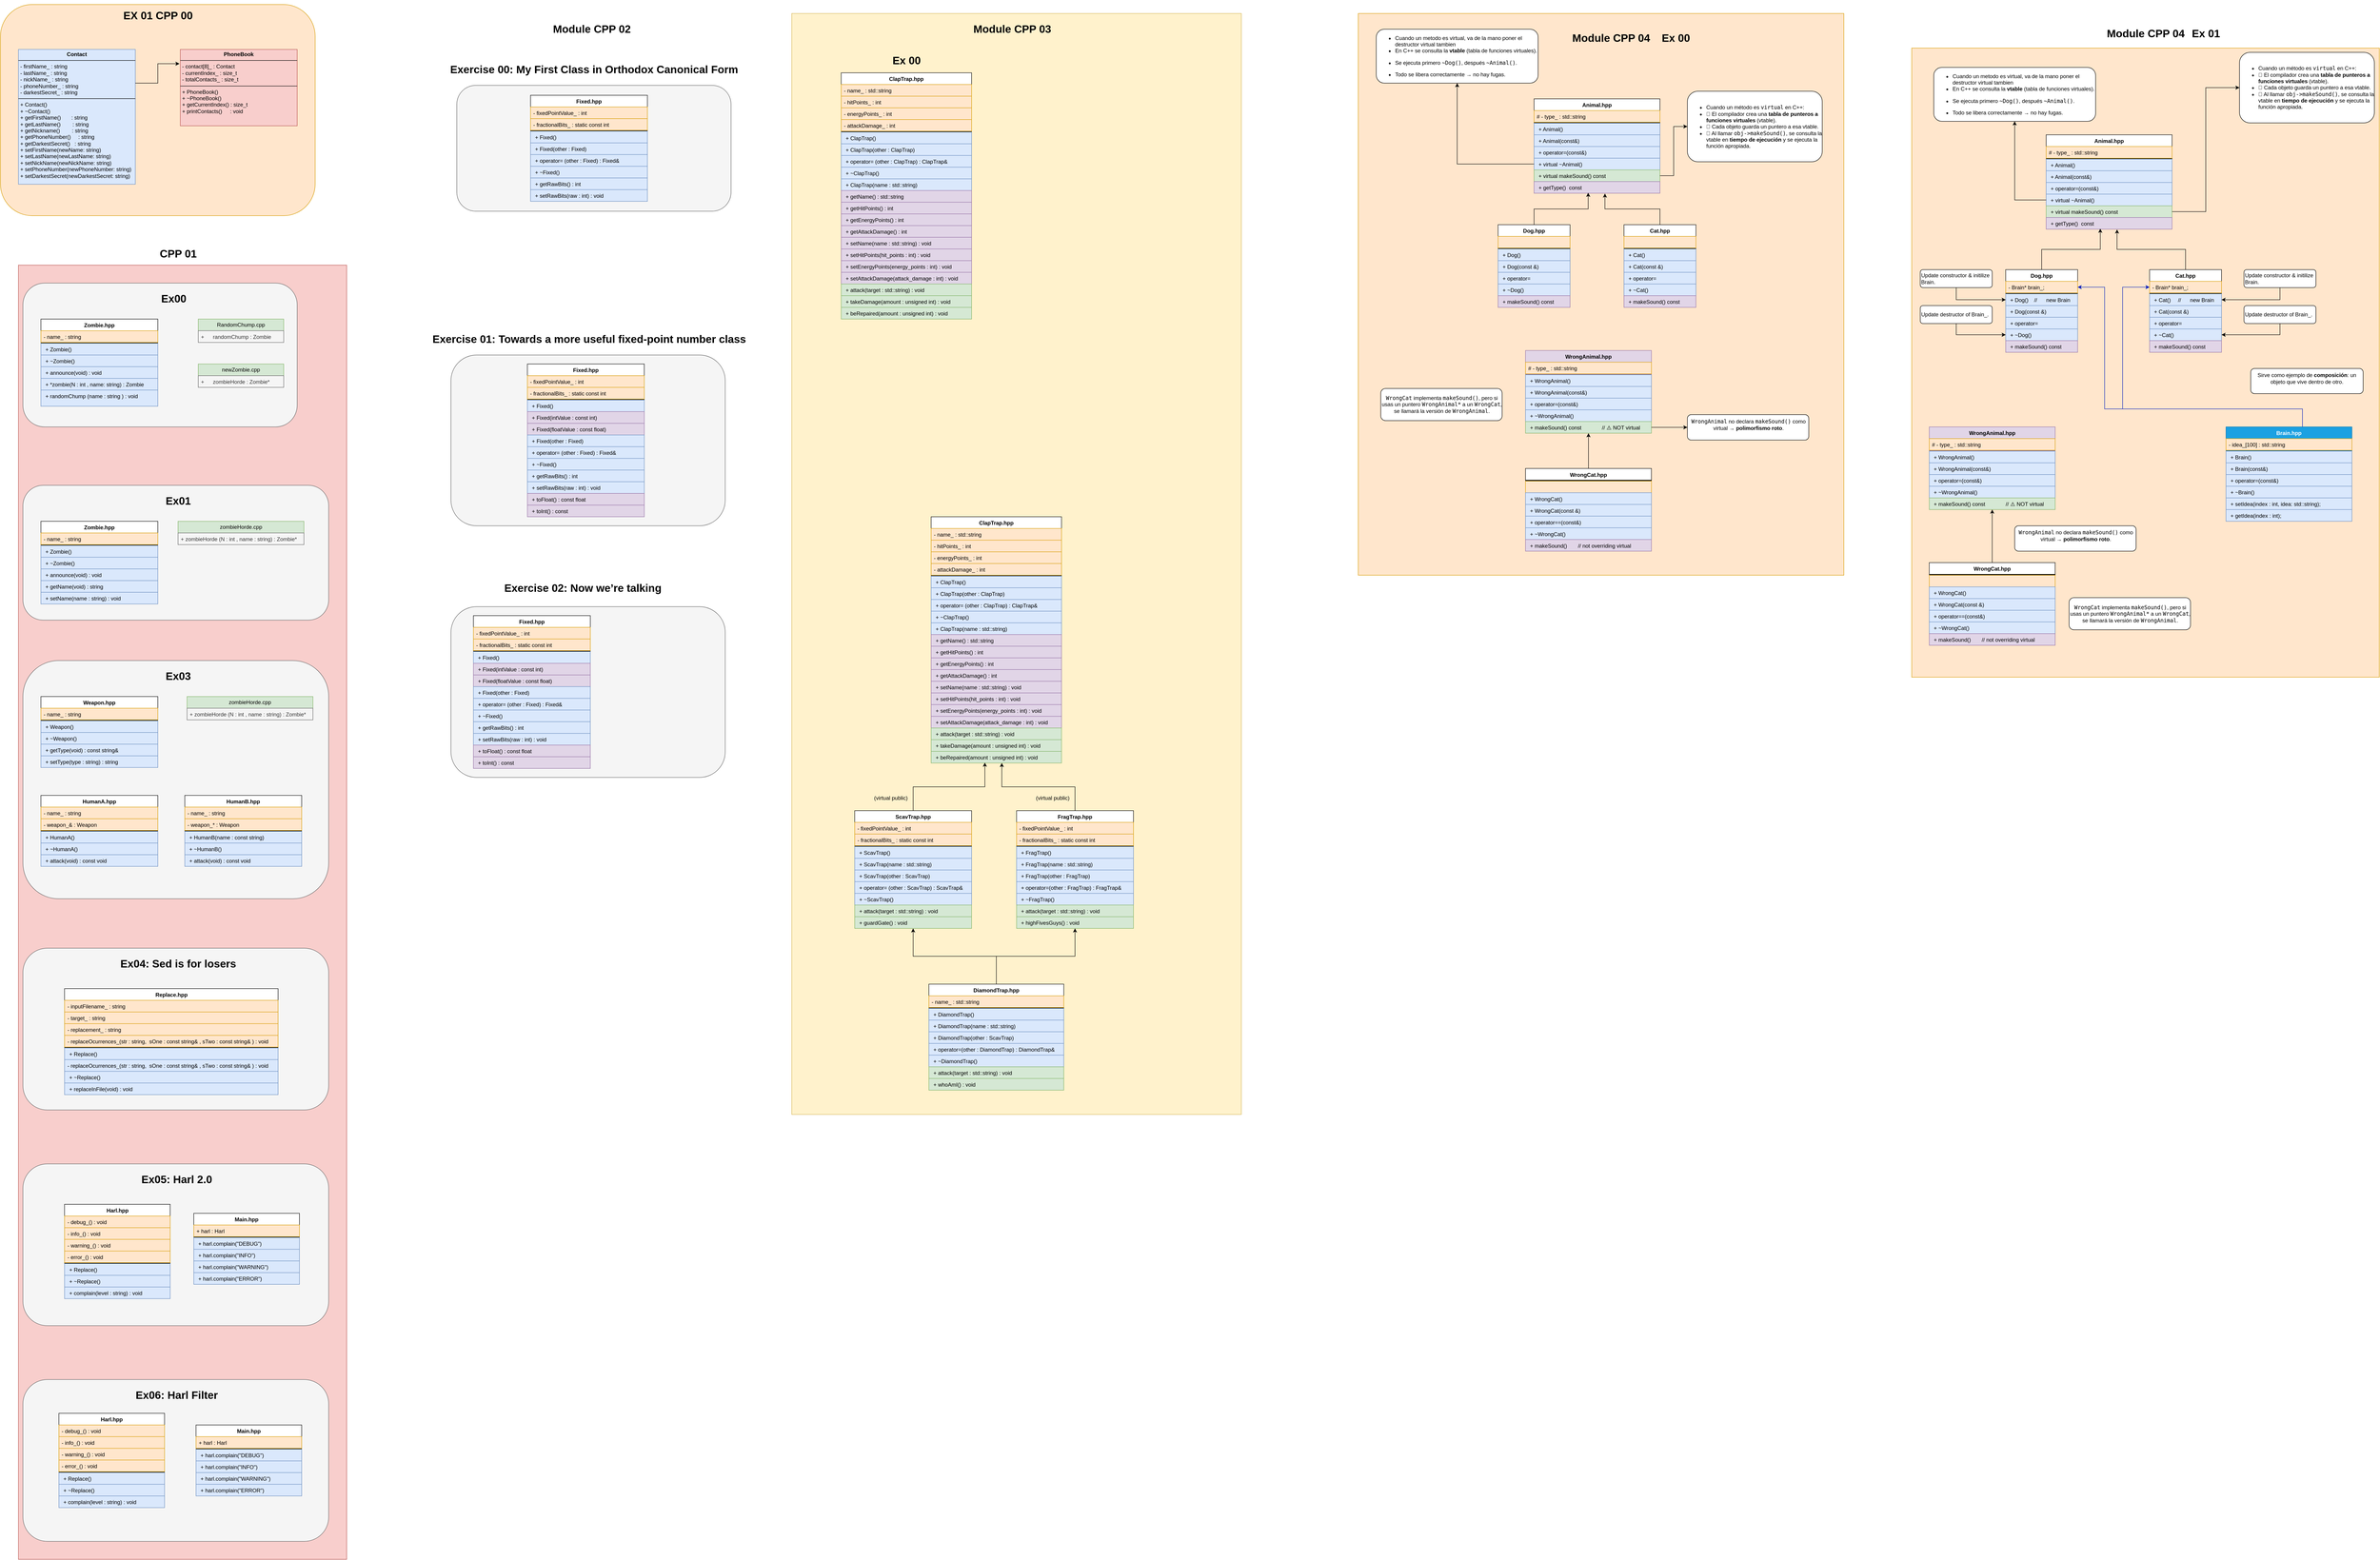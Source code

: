 <mxfile version="26.1.1">
  <diagram name="Page-1" id="efa7a0a1-bf9b-a30e-e6df-94a7791c09e9">
    <mxGraphModel dx="1366" dy="805" grid="1" gridSize="10" guides="1" tooltips="1" connect="1" arrows="1" fold="1" page="1" pageScale="1" pageWidth="826" pageHeight="1169" background="none" math="0" shadow="0">
      <root>
        <mxCell id="0" />
        <mxCell id="1" parent="0" />
        <mxCell id="hZEDpm0toGvUgialIUDV-3" value="" style="rounded=0;whiteSpace=wrap;html=1;fillColor=#fff2cc;strokeColor=#d6b656;movable=0;resizable=0;rotatable=0;deletable=0;editable=0;locked=1;connectable=0;" vertex="1" parent="1">
          <mxGeometry x="1800" y="40" width="1000" height="2450" as="geometry" />
        </mxCell>
        <mxCell id="fwsMMfWR81BA29WD7r7V-91" value="" style="rounded=0;whiteSpace=wrap;html=1;fillColor=#ffe6cc;strokeColor=#d79b00;movable=1;resizable=1;rotatable=1;deletable=1;editable=1;locked=0;connectable=1;" parent="1" vertex="1">
          <mxGeometry x="3060" y="40" width="1080" height="1250" as="geometry" />
        </mxCell>
        <mxCell id="EZDEMwl4-y8Kd0cDa8kn-2" value="" style="rounded=0;whiteSpace=wrap;html=1;fillColor=#f8cecc;strokeColor=#b85450;" parent="1" vertex="1">
          <mxGeometry x="80" y="600" width="730" height="2880" as="geometry" />
        </mxCell>
        <mxCell id="X6WeGZ0YyTlPXdcGsqxm-1" value="" style="rounded=1;whiteSpace=wrap;html=1;fillColor=#ffe6cc;strokeColor=#d79b00;" parent="1" vertex="1">
          <mxGeometry x="40" y="20" width="700" height="470" as="geometry" />
        </mxCell>
        <mxCell id="huXyPfVwTbK2jMS7sqg_-118" value="&lt;p style=&quot;margin:0px;margin-top:4px;text-align:center;&quot;&gt;&lt;b&gt;Contact&lt;/b&gt;&lt;/p&gt;&lt;hr size=&quot;1&quot; style=&quot;border-style:solid;&quot;&gt;&lt;p style=&quot;margin:0px;margin-left:4px;&quot;&gt;- firstName_ : string&lt;/p&gt;&lt;p style=&quot;margin:0px;margin-left:4px;&quot;&gt;- lastName_ : string&amp;nbsp;&lt;br&gt;&lt;/p&gt;&lt;p style=&quot;margin:0px;margin-left:4px;&quot;&gt;- nickName_ : string&amp;nbsp;&lt;br&gt;&lt;/p&gt;&lt;p style=&quot;margin:0px;margin-left:4px;&quot;&gt;- phoneNumber_ : string&lt;br&gt;&lt;/p&gt;&lt;p style=&quot;margin:0px;margin-left:4px;&quot;&gt;- darkestSecret_ : string&amp;nbsp;&lt;br&gt;&lt;/p&gt;&lt;hr size=&quot;1&quot; style=&quot;border-style:solid;&quot;&gt;&lt;p style=&quot;margin:0px;margin-left:4px;&quot;&gt;+&amp;nbsp;Contact()&lt;/p&gt;&lt;p style=&quot;margin: 0px 0px 0px 4px;&quot;&gt;+ ~Contact()&lt;/p&gt;&lt;p style=&quot;margin:0px;margin-left:4px;&quot;&gt;+ getFirstName()&amp;nbsp; &amp;nbsp; &amp;nbsp; &amp;nbsp;: string&lt;/p&gt;&lt;p style=&quot;margin:0px;margin-left:4px;&quot;&gt;+ getLastName()&amp;nbsp; &amp;nbsp; &amp;nbsp; &amp;nbsp; : string&lt;/p&gt;&lt;p style=&quot;margin:0px;margin-left:4px;&quot;&gt;+ getNickname()&amp;nbsp; &amp;nbsp; &amp;nbsp; &amp;nbsp; : string&lt;/p&gt;&lt;p style=&quot;margin:0px;margin-left:4px;&quot;&gt;+ getPhoneNumber()&amp;nbsp; &amp;nbsp; &amp;nbsp;: string&amp;nbsp;&lt;/p&gt;&lt;p style=&quot;margin:0px;margin-left:4px;&quot;&gt;+ getDarkestSecret()&amp;nbsp; &amp;nbsp;: string&amp;nbsp;&lt;/p&gt;&lt;p style=&quot;margin:0px;margin-left:4px;&quot;&gt;+ setFirstName(newName: string)&lt;/p&gt;&lt;p style=&quot;margin:0px;margin-left:4px;&quot;&gt;+ setLastName(newLastName: string)&amp;nbsp; &amp;nbsp;&amp;nbsp;&lt;/p&gt;&lt;p style=&quot;margin:0px;margin-left:4px;&quot;&gt;+ setNickName(newNickName: string)&amp;nbsp; +&amp;nbsp;&lt;span style=&quot;background-color: transparent; color: light-dark(rgb(0, 0, 0), rgb(255, 255, 255));&quot;&gt;setPhoneNumber(newPhoneNumber: string)&lt;/span&gt;&lt;/p&gt;&lt;p style=&quot;margin:0px;margin-left:4px;&quot;&gt;&lt;span style=&quot;background-color: transparent; color: light-dark(rgb(0, 0, 0), rgb(255, 255, 255));&quot;&gt;+ setDarkestSecret(newDarkestSecret: string)&lt;/span&gt;&lt;br&gt;&lt;/p&gt;&lt;p style=&quot;margin:0px;margin-left:4px;&quot;&gt;&lt;br&gt;&lt;/p&gt;" style="verticalAlign=top;align=left;overflow=fill;html=1;whiteSpace=wrap;fillColor=#dae8fc;strokeColor=#6c8ebf;" parent="1" vertex="1">
          <mxGeometry x="80" y="120" width="260" height="300" as="geometry" />
        </mxCell>
        <mxCell id="huXyPfVwTbK2jMS7sqg_-124" value="&lt;p style=&quot;margin:0px;margin-top:4px;text-align:center;&quot;&gt;&lt;b&gt;PhoneBook&lt;/b&gt;&lt;/p&gt;&lt;hr size=&quot;1&quot; style=&quot;border-style:solid;&quot;&gt;&lt;p style=&quot;margin:0px;margin-left:4px;&quot;&gt;- contact[8]_ : Contact&lt;/p&gt;&lt;p style=&quot;margin:0px;margin-left:4px;&quot;&gt;- currentIndex_ : size_t&amp;nbsp;&lt;br&gt;&lt;/p&gt;&lt;p style=&quot;margin:0px;margin-left:4px;&quot;&gt;- totalContacts_ : size_t&lt;/p&gt;&lt;hr size=&quot;1&quot; style=&quot;border-style:solid;&quot;&gt;&lt;p style=&quot;margin:0px;margin-left:4px;&quot;&gt;+ PhoneBook()&lt;/p&gt;&lt;p style=&quot;margin: 0px 0px 0px 4px;&quot;&gt;+ ~PhoneBook()&lt;/p&gt;&lt;p style=&quot;margin:0px;margin-left:4px;&quot;&gt;+ getCurrentIndex() : size_t&lt;/p&gt;&lt;p style=&quot;margin:0px;margin-left:4px;&quot;&gt;+ printContacts()&lt;span style=&quot;white-space: pre;&quot;&gt;&#x9;&lt;/span&gt;: void&lt;/p&gt;&lt;p style=&quot;margin:0px;margin-left:4px;&quot;&gt;&lt;br&gt;&lt;/p&gt;" style="verticalAlign=top;align=left;overflow=fill;html=1;whiteSpace=wrap;fillColor=#f8cecc;strokeColor=#b85450;" parent="1" vertex="1">
          <mxGeometry x="440" y="120" width="260" height="170" as="geometry" />
        </mxCell>
        <mxCell id="huXyPfVwTbK2jMS7sqg_-125" style="edgeStyle=orthogonalEdgeStyle;rounded=0;orthogonalLoop=1;jettySize=auto;html=1;exitX=1;exitY=0.25;exitDx=0;exitDy=0;entryX=-0.007;entryY=0.187;entryDx=0;entryDy=0;entryPerimeter=0;" parent="1" source="huXyPfVwTbK2jMS7sqg_-118" target="huXyPfVwTbK2jMS7sqg_-124" edge="1">
          <mxGeometry relative="1" as="geometry" />
        </mxCell>
        <mxCell id="huXyPfVwTbK2jMS7sqg_-126" value="&lt;h1&gt;&lt;b&gt;EX 01 CPP 00&lt;/b&gt;&lt;/h1&gt;" style="text;html=1;align=center;verticalAlign=middle;resizable=0;points=[];autosize=1;strokeColor=none;fillColor=none;" parent="1" vertex="1">
          <mxGeometry x="300" y="10" width="180" height="70" as="geometry" />
        </mxCell>
        <mxCell id="nWZYVkp1l9Ja_sWetnnK-1" value="" style="rounded=1;whiteSpace=wrap;html=1;fillColor=#f5f5f5;strokeColor=#666666;fontColor=#333333;" parent="1" vertex="1">
          <mxGeometry x="90" y="640" width="610" height="320" as="geometry" />
        </mxCell>
        <mxCell id="nWZYVkp1l9Ja_sWetnnK-8" value="&lt;h1&gt;&lt;b&gt;Ex00&lt;/b&gt;&lt;/h1&gt;" style="text;html=1;align=center;verticalAlign=middle;resizable=0;points=[];autosize=1;strokeColor=none;fillColor=none;" parent="1" vertex="1">
          <mxGeometry x="385" y="640" width="80" height="70" as="geometry" />
        </mxCell>
        <mxCell id="nWZYVkp1l9Ja_sWetnnK-9" value="RandomChump.cpp" style="swimlane;fontStyle=0;childLayout=stackLayout;horizontal=1;startSize=26;horizontalStack=0;resizeParent=1;resizeParentMax=0;resizeLast=0;collapsible=1;marginBottom=0;whiteSpace=wrap;html=1;fillColor=#d5e8d4;strokeColor=#82b366;" parent="1" vertex="1">
          <mxGeometry x="480" y="720" width="190" height="52" as="geometry" />
        </mxCell>
        <mxCell id="nWZYVkp1l9Ja_sWetnnK-10" value="+&lt;span style=&quot;white-space: pre;&quot;&gt;&#x9;&lt;/span&gt;randomChump : Zombie" style="text;strokeColor=#666666;fillColor=#f5f5f5;align=left;verticalAlign=top;spacingLeft=4;spacingRight=4;overflow=hidden;rotatable=0;points=[[0,0.5],[1,0.5]];portConstraint=eastwest;whiteSpace=wrap;html=1;fontColor=#333333;" parent="nWZYVkp1l9Ja_sWetnnK-9" vertex="1">
          <mxGeometry y="26" width="190" height="26" as="geometry" />
        </mxCell>
        <mxCell id="nWZYVkp1l9Ja_sWetnnK-17" value="Zombie.hpp" style="swimlane;fontStyle=1;align=center;verticalAlign=top;childLayout=stackLayout;horizontal=1;startSize=26;horizontalStack=0;resizeParent=1;resizeParentMax=0;resizeLast=0;collapsible=1;marginBottom=0;whiteSpace=wrap;html=1;" parent="1" vertex="1">
          <mxGeometry x="130" y="720" width="260" height="194" as="geometry" />
        </mxCell>
        <mxCell id="nWZYVkp1l9Ja_sWetnnK-18" value="- name_ : string&lt;div&gt;&lt;br&gt;&lt;/div&gt;" style="text;strokeColor=#d79b00;fillColor=#ffe6cc;align=left;verticalAlign=top;spacingLeft=4;spacingRight=4;overflow=hidden;rotatable=0;points=[[0,0.5],[1,0.5]];portConstraint=eastwest;whiteSpace=wrap;html=1;" parent="nWZYVkp1l9Ja_sWetnnK-17" vertex="1">
          <mxGeometry y="26" width="260" height="26" as="geometry" />
        </mxCell>
        <mxCell id="nWZYVkp1l9Ja_sWetnnK-19" value="" style="line;strokeWidth=1;fillColor=none;align=left;verticalAlign=middle;spacingTop=-1;spacingLeft=3;spacingRight=3;rotatable=0;labelPosition=right;points=[];portConstraint=eastwest;strokeColor=inherit;" parent="nWZYVkp1l9Ja_sWetnnK-17" vertex="1">
          <mxGeometry y="52" width="260" height="2" as="geometry" />
        </mxCell>
        <mxCell id="nWZYVkp1l9Ja_sWetnnK-20" value="&lt;p style=&quot;margin: 0px 0px 0px 4px;&quot;&gt;+ Zombie()&lt;/p&gt;&lt;div&gt;&lt;br&gt;&lt;/div&gt;" style="text;strokeColor=#6c8ebf;fillColor=#dae8fc;align=left;verticalAlign=top;spacingLeft=4;spacingRight=4;overflow=hidden;rotatable=0;points=[[0,0.5],[1,0.5]];portConstraint=eastwest;whiteSpace=wrap;html=1;" parent="nWZYVkp1l9Ja_sWetnnK-17" vertex="1">
          <mxGeometry y="54" width="260" height="26" as="geometry" />
        </mxCell>
        <mxCell id="nWZYVkp1l9Ja_sWetnnK-21" value="&lt;p style=&quot;margin: 0px 0px 0px 4px;&quot;&gt;+ ~Zombie()&lt;/p&gt;&lt;div&gt;&lt;br&gt;&lt;/div&gt;" style="text;strokeColor=#6c8ebf;fillColor=#dae8fc;align=left;verticalAlign=top;spacingLeft=4;spacingRight=4;overflow=hidden;rotatable=0;points=[[0,0.5],[1,0.5]];portConstraint=eastwest;whiteSpace=wrap;html=1;" parent="nWZYVkp1l9Ja_sWetnnK-17" vertex="1">
          <mxGeometry y="80" width="260" height="26" as="geometry" />
        </mxCell>
        <mxCell id="nWZYVkp1l9Ja_sWetnnK-22" value="&lt;p style=&quot;margin: 0px 0px 0px 4px;&quot;&gt;+ announce(void) : void&amp;nbsp;&lt;/p&gt;&lt;div&gt;&lt;br&gt;&lt;/div&gt;" style="text;strokeColor=#6c8ebf;fillColor=#dae8fc;align=left;verticalAlign=top;spacingLeft=4;spacingRight=4;overflow=hidden;rotatable=0;points=[[0,0.5],[1,0.5]];portConstraint=eastwest;whiteSpace=wrap;html=1;" parent="nWZYVkp1l9Ja_sWetnnK-17" vertex="1">
          <mxGeometry y="106" width="260" height="26" as="geometry" />
        </mxCell>
        <mxCell id="nWZYVkp1l9Ja_sWetnnK-23" value="&lt;p style=&quot;margin: 0px 0px 0px 4px;&quot;&gt;+ *zombie(N : int , name: string) : Zombie&lt;/p&gt;&lt;div&gt;&lt;br&gt;&lt;/div&gt;&lt;div&gt;&lt;br&gt;&lt;/div&gt;" style="text;strokeColor=#6c8ebf;fillColor=#dae8fc;align=left;verticalAlign=top;spacingLeft=4;spacingRight=4;overflow=hidden;rotatable=0;points=[[0,0.5],[1,0.5]];portConstraint=eastwest;whiteSpace=wrap;html=1;" parent="nWZYVkp1l9Ja_sWetnnK-17" vertex="1">
          <mxGeometry y="132" width="260" height="26" as="geometry" />
        </mxCell>
        <mxCell id="nWZYVkp1l9Ja_sWetnnK-24" value="&lt;p style=&quot;margin: 0px 0px 0px 4px;&quot;&gt;+ randomChump (name : string ) : void&amp;nbsp; &amp;nbsp;&amp;nbsp;&lt;/p&gt;" style="text;strokeColor=#6c8ebf;fillColor=#dae8fc;align=left;verticalAlign=top;spacingLeft=4;spacingRight=4;overflow=hidden;rotatable=0;points=[[0,0.5],[1,0.5]];portConstraint=eastwest;whiteSpace=wrap;html=1;" parent="nWZYVkp1l9Ja_sWetnnK-17" vertex="1">
          <mxGeometry y="158" width="260" height="36" as="geometry" />
        </mxCell>
        <mxCell id="nWZYVkp1l9Ja_sWetnnK-25" value="newZombie.cpp" style="swimlane;fontStyle=0;childLayout=stackLayout;horizontal=1;startSize=26;horizontalStack=0;resizeParent=1;resizeParentMax=0;resizeLast=0;collapsible=1;marginBottom=0;whiteSpace=wrap;html=1;fillColor=#d5e8d4;strokeColor=#82b366;" parent="1" vertex="1">
          <mxGeometry x="480" y="820" width="190" height="52" as="geometry" />
        </mxCell>
        <mxCell id="nWZYVkp1l9Ja_sWetnnK-26" value="+&lt;span style=&quot;white-space: pre;&quot;&gt;&#x9;&lt;/span&gt;zombieHorde&amp;nbsp;: Zombie*" style="text;strokeColor=#666666;fillColor=#f5f5f5;align=left;verticalAlign=top;spacingLeft=4;spacingRight=4;overflow=hidden;rotatable=0;points=[[0,0.5],[1,0.5]];portConstraint=eastwest;whiteSpace=wrap;html=1;fontColor=#333333;" parent="nWZYVkp1l9Ja_sWetnnK-25" vertex="1">
          <mxGeometry y="26" width="190" height="26" as="geometry" />
        </mxCell>
        <mxCell id="nWZYVkp1l9Ja_sWetnnK-27" value="" style="rounded=1;whiteSpace=wrap;html=1;fillColor=#f5f5f5;strokeColor=#666666;fontColor=#333333;" parent="1" vertex="1">
          <mxGeometry x="90" y="1090" width="680" height="300" as="geometry" />
        </mxCell>
        <mxCell id="nWZYVkp1l9Ja_sWetnnK-28" value="&lt;h1&gt;&lt;b&gt;Ex01&lt;/b&gt;&lt;/h1&gt;" style="text;html=1;align=center;verticalAlign=middle;resizable=0;points=[];autosize=1;strokeColor=none;fillColor=none;" parent="1" vertex="1">
          <mxGeometry x="395" y="1090" width="80" height="70" as="geometry" />
        </mxCell>
        <mxCell id="nWZYVkp1l9Ja_sWetnnK-31" value="Zombie.hpp" style="swimlane;fontStyle=1;align=center;verticalAlign=top;childLayout=stackLayout;horizontal=1;startSize=26;horizontalStack=0;resizeParent=1;resizeParentMax=0;resizeLast=0;collapsible=1;marginBottom=0;whiteSpace=wrap;html=1;" parent="1" vertex="1">
          <mxGeometry x="130" y="1170" width="260" height="184" as="geometry" />
        </mxCell>
        <mxCell id="nWZYVkp1l9Ja_sWetnnK-32" value="- name_ : string&lt;div&gt;&lt;br&gt;&lt;/div&gt;" style="text;strokeColor=#d79b00;fillColor=#ffe6cc;align=left;verticalAlign=top;spacingLeft=4;spacingRight=4;overflow=hidden;rotatable=0;points=[[0,0.5],[1,0.5]];portConstraint=eastwest;whiteSpace=wrap;html=1;" parent="nWZYVkp1l9Ja_sWetnnK-31" vertex="1">
          <mxGeometry y="26" width="260" height="26" as="geometry" />
        </mxCell>
        <mxCell id="nWZYVkp1l9Ja_sWetnnK-33" value="" style="line;strokeWidth=1;fillColor=none;align=left;verticalAlign=middle;spacingTop=-1;spacingLeft=3;spacingRight=3;rotatable=0;labelPosition=right;points=[];portConstraint=eastwest;strokeColor=inherit;" parent="nWZYVkp1l9Ja_sWetnnK-31" vertex="1">
          <mxGeometry y="52" width="260" height="2" as="geometry" />
        </mxCell>
        <mxCell id="nWZYVkp1l9Ja_sWetnnK-34" value="&lt;p style=&quot;margin: 0px 0px 0px 4px;&quot;&gt;+ Zombie()&lt;/p&gt;&lt;div&gt;&lt;br&gt;&lt;/div&gt;" style="text;strokeColor=#6c8ebf;fillColor=#dae8fc;align=left;verticalAlign=top;spacingLeft=4;spacingRight=4;overflow=hidden;rotatable=0;points=[[0,0.5],[1,0.5]];portConstraint=eastwest;whiteSpace=wrap;html=1;" parent="nWZYVkp1l9Ja_sWetnnK-31" vertex="1">
          <mxGeometry y="54" width="260" height="26" as="geometry" />
        </mxCell>
        <mxCell id="nWZYVkp1l9Ja_sWetnnK-35" value="&lt;p style=&quot;margin: 0px 0px 0px 4px;&quot;&gt;+ ~Zombie()&lt;/p&gt;&lt;div&gt;&lt;br&gt;&lt;/div&gt;" style="text;strokeColor=#6c8ebf;fillColor=#dae8fc;align=left;verticalAlign=top;spacingLeft=4;spacingRight=4;overflow=hidden;rotatable=0;points=[[0,0.5],[1,0.5]];portConstraint=eastwest;whiteSpace=wrap;html=1;" parent="nWZYVkp1l9Ja_sWetnnK-31" vertex="1">
          <mxGeometry y="80" width="260" height="26" as="geometry" />
        </mxCell>
        <mxCell id="nWZYVkp1l9Ja_sWetnnK-36" value="&lt;p style=&quot;margin: 0px 0px 0px 4px;&quot;&gt;+ announce(void) : void&amp;nbsp;&lt;/p&gt;&lt;div&gt;&lt;br&gt;&lt;/div&gt;" style="text;strokeColor=#6c8ebf;fillColor=#dae8fc;align=left;verticalAlign=top;spacingLeft=4;spacingRight=4;overflow=hidden;rotatable=0;points=[[0,0.5],[1,0.5]];portConstraint=eastwest;whiteSpace=wrap;html=1;" parent="nWZYVkp1l9Ja_sWetnnK-31" vertex="1">
          <mxGeometry y="106" width="260" height="26" as="geometry" />
        </mxCell>
        <mxCell id="nWZYVkp1l9Ja_sWetnnK-37" value="&lt;p style=&quot;margin: 0px 0px 0px 4px;&quot;&gt;+ getName(void) : string&lt;/p&gt;&lt;div&gt;&lt;br&gt;&lt;/div&gt;&lt;div&gt;&lt;br&gt;&lt;/div&gt;" style="text;strokeColor=#6c8ebf;fillColor=#dae8fc;align=left;verticalAlign=top;spacingLeft=4;spacingRight=4;overflow=hidden;rotatable=0;points=[[0,0.5],[1,0.5]];portConstraint=eastwest;whiteSpace=wrap;html=1;" parent="nWZYVkp1l9Ja_sWetnnK-31" vertex="1">
          <mxGeometry y="132" width="260" height="26" as="geometry" />
        </mxCell>
        <mxCell id="nWZYVkp1l9Ja_sWetnnK-41" value="&lt;p style=&quot;margin: 0px 0px 0px 4px;&quot;&gt;+ setName(name : string) : void&lt;/p&gt;&lt;div&gt;&lt;br&gt;&lt;/div&gt;&lt;div&gt;&lt;br&gt;&lt;/div&gt;" style="text;strokeColor=#6c8ebf;fillColor=#dae8fc;align=left;verticalAlign=top;spacingLeft=4;spacingRight=4;overflow=hidden;rotatable=0;points=[[0,0.5],[1,0.5]];portConstraint=eastwest;whiteSpace=wrap;html=1;" parent="nWZYVkp1l9Ja_sWetnnK-31" vertex="1">
          <mxGeometry y="158" width="260" height="26" as="geometry" />
        </mxCell>
        <mxCell id="nWZYVkp1l9Ja_sWetnnK-39" value="zombieHorde.cpp" style="swimlane;fontStyle=0;childLayout=stackLayout;horizontal=1;startSize=26;horizontalStack=0;resizeParent=1;resizeParentMax=0;resizeLast=0;collapsible=1;marginBottom=0;whiteSpace=wrap;html=1;fillColor=#d5e8d4;strokeColor=#82b366;" parent="1" vertex="1">
          <mxGeometry x="435" y="1170" width="280" height="52" as="geometry" />
        </mxCell>
        <mxCell id="nWZYVkp1l9Ja_sWetnnK-40" value="+ zombieHorde (N : int , name : string) : Zombie*" style="text;strokeColor=#666666;fillColor=#f5f5f5;align=left;verticalAlign=top;spacingLeft=4;spacingRight=4;overflow=hidden;rotatable=0;points=[[0,0.5],[1,0.5]];portConstraint=eastwest;whiteSpace=wrap;html=1;fontColor=#333333;" parent="nWZYVkp1l9Ja_sWetnnK-39" vertex="1">
          <mxGeometry y="26" width="280" height="26" as="geometry" />
        </mxCell>
        <mxCell id="nWZYVkp1l9Ja_sWetnnK-42" value="" style="rounded=1;whiteSpace=wrap;html=1;fillColor=#f5f5f5;strokeColor=#666666;fontColor=#333333;" parent="1" vertex="1">
          <mxGeometry x="90" y="1480" width="680" height="530" as="geometry" />
        </mxCell>
        <mxCell id="nWZYVkp1l9Ja_sWetnnK-43" value="&lt;h1&gt;&lt;b&gt;Ex03&lt;/b&gt;&lt;/h1&gt;" style="text;html=1;align=center;verticalAlign=middle;resizable=0;points=[];autosize=1;strokeColor=none;fillColor=none;" parent="1" vertex="1">
          <mxGeometry x="395" y="1480" width="80" height="70" as="geometry" />
        </mxCell>
        <mxCell id="nWZYVkp1l9Ja_sWetnnK-44" value="Weapon.hpp" style="swimlane;fontStyle=1;align=center;verticalAlign=top;childLayout=stackLayout;horizontal=1;startSize=26;horizontalStack=0;resizeParent=1;resizeParentMax=0;resizeLast=0;collapsible=1;marginBottom=0;whiteSpace=wrap;html=1;" parent="1" vertex="1">
          <mxGeometry x="130" y="1560" width="260" height="158" as="geometry" />
        </mxCell>
        <mxCell id="nWZYVkp1l9Ja_sWetnnK-45" value="- name_ : string&lt;div&gt;&lt;br&gt;&lt;/div&gt;" style="text;strokeColor=#d79b00;fillColor=#ffe6cc;align=left;verticalAlign=top;spacingLeft=4;spacingRight=4;overflow=hidden;rotatable=0;points=[[0,0.5],[1,0.5]];portConstraint=eastwest;whiteSpace=wrap;html=1;" parent="nWZYVkp1l9Ja_sWetnnK-44" vertex="1">
          <mxGeometry y="26" width="260" height="26" as="geometry" />
        </mxCell>
        <mxCell id="nWZYVkp1l9Ja_sWetnnK-46" value="" style="line;strokeWidth=1;fillColor=none;align=left;verticalAlign=middle;spacingTop=-1;spacingLeft=3;spacingRight=3;rotatable=0;labelPosition=right;points=[];portConstraint=eastwest;strokeColor=inherit;" parent="nWZYVkp1l9Ja_sWetnnK-44" vertex="1">
          <mxGeometry y="52" width="260" height="2" as="geometry" />
        </mxCell>
        <mxCell id="nWZYVkp1l9Ja_sWetnnK-47" value="&lt;p style=&quot;margin: 0px 0px 0px 4px;&quot;&gt;+ Weapon()&lt;/p&gt;&lt;div&gt;&lt;br&gt;&lt;/div&gt;" style="text;strokeColor=#6c8ebf;fillColor=#dae8fc;align=left;verticalAlign=top;spacingLeft=4;spacingRight=4;overflow=hidden;rotatable=0;points=[[0,0.5],[1,0.5]];portConstraint=eastwest;whiteSpace=wrap;html=1;" parent="nWZYVkp1l9Ja_sWetnnK-44" vertex="1">
          <mxGeometry y="54" width="260" height="26" as="geometry" />
        </mxCell>
        <mxCell id="nWZYVkp1l9Ja_sWetnnK-48" value="&lt;p style=&quot;margin: 0px 0px 0px 4px;&quot;&gt;+ ~Weapon()&lt;/p&gt;&lt;div&gt;&lt;br&gt;&lt;/div&gt;" style="text;strokeColor=#6c8ebf;fillColor=#dae8fc;align=left;verticalAlign=top;spacingLeft=4;spacingRight=4;overflow=hidden;rotatable=0;points=[[0,0.5],[1,0.5]];portConstraint=eastwest;whiteSpace=wrap;html=1;" parent="nWZYVkp1l9Ja_sWetnnK-44" vertex="1">
          <mxGeometry y="80" width="260" height="26" as="geometry" />
        </mxCell>
        <mxCell id="nWZYVkp1l9Ja_sWetnnK-49" value="&lt;p style=&quot;margin: 0px 0px 0px 4px;&quot;&gt;+ getType(void) : const string&amp;amp;&amp;nbsp;&lt;/p&gt;&lt;div&gt;&lt;br&gt;&lt;/div&gt;" style="text;strokeColor=#6c8ebf;fillColor=#dae8fc;align=left;verticalAlign=top;spacingLeft=4;spacingRight=4;overflow=hidden;rotatable=0;points=[[0,0.5],[1,0.5]];portConstraint=eastwest;whiteSpace=wrap;html=1;" parent="nWZYVkp1l9Ja_sWetnnK-44" vertex="1">
          <mxGeometry y="106" width="260" height="26" as="geometry" />
        </mxCell>
        <mxCell id="nWZYVkp1l9Ja_sWetnnK-50" value="&lt;p style=&quot;margin: 0px 0px 0px 4px;&quot;&gt;+ setType(type : string) : string&lt;/p&gt;&lt;div&gt;&lt;br&gt;&lt;/div&gt;&lt;div&gt;&lt;br&gt;&lt;/div&gt;" style="text;strokeColor=#6c8ebf;fillColor=#dae8fc;align=left;verticalAlign=top;spacingLeft=4;spacingRight=4;overflow=hidden;rotatable=0;points=[[0,0.5],[1,0.5]];portConstraint=eastwest;whiteSpace=wrap;html=1;" parent="nWZYVkp1l9Ja_sWetnnK-44" vertex="1">
          <mxGeometry y="132" width="260" height="26" as="geometry" />
        </mxCell>
        <mxCell id="nWZYVkp1l9Ja_sWetnnK-52" value="zombieHorde.cpp" style="swimlane;fontStyle=0;childLayout=stackLayout;horizontal=1;startSize=26;horizontalStack=0;resizeParent=1;resizeParentMax=0;resizeLast=0;collapsible=1;marginBottom=0;whiteSpace=wrap;html=1;fillColor=#d5e8d4;strokeColor=#82b366;" parent="1" vertex="1">
          <mxGeometry x="455" y="1560" width="280" height="52" as="geometry" />
        </mxCell>
        <mxCell id="nWZYVkp1l9Ja_sWetnnK-53" value="+ zombieHorde (N : int , name : string) : Zombie*" style="text;strokeColor=#666666;fillColor=#f5f5f5;align=left;verticalAlign=top;spacingLeft=4;spacingRight=4;overflow=hidden;rotatable=0;points=[[0,0.5],[1,0.5]];portConstraint=eastwest;whiteSpace=wrap;html=1;fontColor=#333333;" parent="nWZYVkp1l9Ja_sWetnnK-52" vertex="1">
          <mxGeometry y="26" width="280" height="26" as="geometry" />
        </mxCell>
        <mxCell id="DOo3FhOf9n9j-2vVC3C--2" value="HumanA.hpp" style="swimlane;fontStyle=1;align=center;verticalAlign=top;childLayout=stackLayout;horizontal=1;startSize=26;horizontalStack=0;resizeParent=1;resizeParentMax=0;resizeLast=0;collapsible=1;marginBottom=0;whiteSpace=wrap;html=1;" parent="1" vertex="1">
          <mxGeometry x="130" y="1780" width="260" height="158" as="geometry" />
        </mxCell>
        <mxCell id="DOo3FhOf9n9j-2vVC3C--3" value="- name_ : string&lt;div&gt;&lt;br&gt;&lt;/div&gt;" style="text;strokeColor=#d79b00;fillColor=#ffe6cc;align=left;verticalAlign=top;spacingLeft=4;spacingRight=4;overflow=hidden;rotatable=0;points=[[0,0.5],[1,0.5]];portConstraint=eastwest;whiteSpace=wrap;html=1;" parent="DOo3FhOf9n9j-2vVC3C--2" vertex="1">
          <mxGeometry y="26" width="260" height="26" as="geometry" />
        </mxCell>
        <mxCell id="MSS0E0WfJ8UwUjAnluvn-1" value="- weapon_&amp;amp; : Weapon&lt;div&gt;&lt;br&gt;&lt;/div&gt;" style="text;strokeColor=#d79b00;fillColor=#ffe6cc;align=left;verticalAlign=top;spacingLeft=4;spacingRight=4;overflow=hidden;rotatable=0;points=[[0,0.5],[1,0.5]];portConstraint=eastwest;whiteSpace=wrap;html=1;" parent="DOo3FhOf9n9j-2vVC3C--2" vertex="1">
          <mxGeometry y="52" width="260" height="26" as="geometry" />
        </mxCell>
        <mxCell id="DOo3FhOf9n9j-2vVC3C--4" value="" style="line;strokeWidth=1;fillColor=none;align=left;verticalAlign=middle;spacingTop=-1;spacingLeft=3;spacingRight=3;rotatable=0;labelPosition=right;points=[];portConstraint=eastwest;strokeColor=inherit;" parent="DOo3FhOf9n9j-2vVC3C--2" vertex="1">
          <mxGeometry y="78" width="260" height="2" as="geometry" />
        </mxCell>
        <mxCell id="DOo3FhOf9n9j-2vVC3C--5" value="&lt;p style=&quot;margin: 0px 0px 0px 4px;&quot;&gt;+ HumanA()&lt;/p&gt;&lt;div&gt;&lt;br&gt;&lt;/div&gt;" style="text;strokeColor=#6c8ebf;fillColor=#dae8fc;align=left;verticalAlign=top;spacingLeft=4;spacingRight=4;overflow=hidden;rotatable=0;points=[[0,0.5],[1,0.5]];portConstraint=eastwest;whiteSpace=wrap;html=1;" parent="DOo3FhOf9n9j-2vVC3C--2" vertex="1">
          <mxGeometry y="80" width="260" height="26" as="geometry" />
        </mxCell>
        <mxCell id="DOo3FhOf9n9j-2vVC3C--6" value="&lt;p style=&quot;margin: 0px 0px 0px 4px;&quot;&gt;+ ~HumanA()&lt;/p&gt;&lt;div&gt;&lt;br&gt;&lt;/div&gt;" style="text;strokeColor=#6c8ebf;fillColor=#dae8fc;align=left;verticalAlign=top;spacingLeft=4;spacingRight=4;overflow=hidden;rotatable=0;points=[[0,0.5],[1,0.5]];portConstraint=eastwest;whiteSpace=wrap;html=1;" parent="DOo3FhOf9n9j-2vVC3C--2" vertex="1">
          <mxGeometry y="106" width="260" height="26" as="geometry" />
        </mxCell>
        <mxCell id="DOo3FhOf9n9j-2vVC3C--7" value="&lt;p style=&quot;margin: 0px 0px 0px 4px;&quot;&gt;+ attack(void) : const void&lt;/p&gt;&lt;div&gt;&lt;br&gt;&lt;/div&gt;" style="text;strokeColor=#6c8ebf;fillColor=#dae8fc;align=left;verticalAlign=top;spacingLeft=4;spacingRight=4;overflow=hidden;rotatable=0;points=[[0,0.5],[1,0.5]];portConstraint=eastwest;whiteSpace=wrap;html=1;" parent="DOo3FhOf9n9j-2vVC3C--2" vertex="1">
          <mxGeometry y="132" width="260" height="26" as="geometry" />
        </mxCell>
        <mxCell id="MSS0E0WfJ8UwUjAnluvn-2" value="HumanB.hpp" style="swimlane;fontStyle=1;align=center;verticalAlign=top;childLayout=stackLayout;horizontal=1;startSize=26;horizontalStack=0;resizeParent=1;resizeParentMax=0;resizeLast=0;collapsible=1;marginBottom=0;whiteSpace=wrap;html=1;" parent="1" vertex="1">
          <mxGeometry x="450" y="1780" width="260" height="158" as="geometry" />
        </mxCell>
        <mxCell id="MSS0E0WfJ8UwUjAnluvn-3" value="- name_ : string&lt;div&gt;&lt;br&gt;&lt;/div&gt;" style="text;strokeColor=#d79b00;fillColor=#ffe6cc;align=left;verticalAlign=top;spacingLeft=4;spacingRight=4;overflow=hidden;rotatable=0;points=[[0,0.5],[1,0.5]];portConstraint=eastwest;whiteSpace=wrap;html=1;" parent="MSS0E0WfJ8UwUjAnluvn-2" vertex="1">
          <mxGeometry y="26" width="260" height="26" as="geometry" />
        </mxCell>
        <mxCell id="MSS0E0WfJ8UwUjAnluvn-4" value="- weapon_* : Weapon&lt;div&gt;&lt;br&gt;&lt;/div&gt;" style="text;strokeColor=#d79b00;fillColor=#ffe6cc;align=left;verticalAlign=top;spacingLeft=4;spacingRight=4;overflow=hidden;rotatable=0;points=[[0,0.5],[1,0.5]];portConstraint=eastwest;whiteSpace=wrap;html=1;" parent="MSS0E0WfJ8UwUjAnluvn-2" vertex="1">
          <mxGeometry y="52" width="260" height="26" as="geometry" />
        </mxCell>
        <mxCell id="MSS0E0WfJ8UwUjAnluvn-5" value="" style="line;strokeWidth=1;fillColor=none;align=left;verticalAlign=middle;spacingTop=-1;spacingLeft=3;spacingRight=3;rotatable=0;labelPosition=right;points=[];portConstraint=eastwest;strokeColor=inherit;" parent="MSS0E0WfJ8UwUjAnluvn-2" vertex="1">
          <mxGeometry y="78" width="260" height="2" as="geometry" />
        </mxCell>
        <mxCell id="MSS0E0WfJ8UwUjAnluvn-6" value="&lt;p style=&quot;margin: 0px 0px 0px 4px;&quot;&gt;+ HumanB(name : const string)&amp;nbsp;&lt;/p&gt;&lt;div&gt;&lt;br&gt;&lt;/div&gt;" style="text;strokeColor=#6c8ebf;fillColor=#dae8fc;align=left;verticalAlign=top;spacingLeft=4;spacingRight=4;overflow=hidden;rotatable=0;points=[[0,0.5],[1,0.5]];portConstraint=eastwest;whiteSpace=wrap;html=1;" parent="MSS0E0WfJ8UwUjAnluvn-2" vertex="1">
          <mxGeometry y="80" width="260" height="26" as="geometry" />
        </mxCell>
        <mxCell id="MSS0E0WfJ8UwUjAnluvn-7" value="&lt;p style=&quot;margin: 0px 0px 0px 4px;&quot;&gt;+ ~HumanB()&lt;/p&gt;&lt;div&gt;&lt;br&gt;&lt;/div&gt;" style="text;strokeColor=#6c8ebf;fillColor=#dae8fc;align=left;verticalAlign=top;spacingLeft=4;spacingRight=4;overflow=hidden;rotatable=0;points=[[0,0.5],[1,0.5]];portConstraint=eastwest;whiteSpace=wrap;html=1;" parent="MSS0E0WfJ8UwUjAnluvn-2" vertex="1">
          <mxGeometry y="106" width="260" height="26" as="geometry" />
        </mxCell>
        <mxCell id="MSS0E0WfJ8UwUjAnluvn-8" value="&lt;p style=&quot;margin: 0px 0px 0px 4px;&quot;&gt;+ attack(void) : const void&lt;/p&gt;&lt;div&gt;&lt;br&gt;&lt;/div&gt;" style="text;strokeColor=#6c8ebf;fillColor=#dae8fc;align=left;verticalAlign=top;spacingLeft=4;spacingRight=4;overflow=hidden;rotatable=0;points=[[0,0.5],[1,0.5]];portConstraint=eastwest;whiteSpace=wrap;html=1;" parent="MSS0E0WfJ8UwUjAnluvn-2" vertex="1">
          <mxGeometry y="132" width="260" height="26" as="geometry" />
        </mxCell>
        <mxCell id="MSS0E0WfJ8UwUjAnluvn-14" value="" style="rounded=1;whiteSpace=wrap;html=1;fillColor=#f5f5f5;fontColor=#333333;strokeColor=#666666;" parent="1" vertex="1">
          <mxGeometry x="90" y="2120" width="680" height="360" as="geometry" />
        </mxCell>
        <mxCell id="MSS0E0WfJ8UwUjAnluvn-15" value="&lt;h1&gt;&lt;b&gt;Ex04: Sed is for losers&lt;/b&gt;&lt;/h1&gt;" style="text;html=1;align=center;verticalAlign=middle;resizable=0;points=[];autosize=1;strokeColor=none;fillColor=none;" parent="1" vertex="1">
          <mxGeometry x="295" y="2120" width="280" height="70" as="geometry" />
        </mxCell>
        <mxCell id="MSS0E0WfJ8UwUjAnluvn-16" value="Replace.hpp" style="swimlane;fontStyle=1;align=center;verticalAlign=top;childLayout=stackLayout;horizontal=1;startSize=26;horizontalStack=0;resizeParent=1;resizeParentMax=0;resizeLast=0;collapsible=1;marginBottom=0;whiteSpace=wrap;html=1;" parent="1" vertex="1">
          <mxGeometry x="182.5" y="2210" width="475" height="236" as="geometry" />
        </mxCell>
        <mxCell id="MSS0E0WfJ8UwUjAnluvn-17" value="- inputFilename_ : string&lt;div&gt;&lt;br&gt;&lt;/div&gt;" style="text;strokeColor=#d79b00;fillColor=#ffe6cc;align=left;verticalAlign=top;spacingLeft=4;spacingRight=4;overflow=hidden;rotatable=0;points=[[0,0.5],[1,0.5]];portConstraint=eastwest;whiteSpace=wrap;html=1;" parent="MSS0E0WfJ8UwUjAnluvn-16" vertex="1">
          <mxGeometry y="26" width="475" height="26" as="geometry" />
        </mxCell>
        <mxCell id="MSS0E0WfJ8UwUjAnluvn-39" value="- target_ : string&lt;div&gt;&lt;br&gt;&lt;/div&gt;" style="text;strokeColor=#d79b00;fillColor=#ffe6cc;align=left;verticalAlign=top;spacingLeft=4;spacingRight=4;overflow=hidden;rotatable=0;points=[[0,0.5],[1,0.5]];portConstraint=eastwest;whiteSpace=wrap;html=1;" parent="MSS0E0WfJ8UwUjAnluvn-16" vertex="1">
          <mxGeometry y="52" width="475" height="26" as="geometry" />
        </mxCell>
        <mxCell id="MSS0E0WfJ8UwUjAnluvn-40" value="- replacement_ : string&lt;div&gt;&lt;br&gt;&lt;/div&gt;" style="text;strokeColor=#d79b00;fillColor=#ffe6cc;align=left;verticalAlign=top;spacingLeft=4;spacingRight=4;overflow=hidden;rotatable=0;points=[[0,0.5],[1,0.5]];portConstraint=eastwest;whiteSpace=wrap;html=1;" parent="MSS0E0WfJ8UwUjAnluvn-16" vertex="1">
          <mxGeometry y="78" width="475" height="26" as="geometry" />
        </mxCell>
        <mxCell id="MSS0E0WfJ8UwUjAnluvn-41" value="- replaceOcurrences_(str : string,&amp;nbsp; sOne : const string&amp;amp; , sTwo : const string&amp;amp; ) : void&lt;div&gt;&lt;br&gt;&lt;/div&gt;" style="text;strokeColor=#d79b00;fillColor=#ffe6cc;align=left;verticalAlign=top;spacingLeft=4;spacingRight=4;overflow=hidden;rotatable=0;points=[[0,0.5],[1,0.5]];portConstraint=eastwest;whiteSpace=wrap;html=1;" parent="MSS0E0WfJ8UwUjAnluvn-16" vertex="1">
          <mxGeometry y="104" width="475" height="26" as="geometry" />
        </mxCell>
        <mxCell id="MSS0E0WfJ8UwUjAnluvn-18" value="" style="line;strokeWidth=1;fillColor=none;align=left;verticalAlign=middle;spacingTop=-1;spacingLeft=3;spacingRight=3;rotatable=0;labelPosition=right;points=[];portConstraint=eastwest;strokeColor=inherit;" parent="MSS0E0WfJ8UwUjAnluvn-16" vertex="1">
          <mxGeometry y="130" width="475" height="2" as="geometry" />
        </mxCell>
        <mxCell id="MSS0E0WfJ8UwUjAnluvn-19" value="&lt;p style=&quot;margin: 0px 0px 0px 4px;&quot;&gt;+ Replace()&lt;/p&gt;&lt;div&gt;&lt;br&gt;&lt;/div&gt;" style="text;strokeColor=#6c8ebf;fillColor=#dae8fc;align=left;verticalAlign=top;spacingLeft=4;spacingRight=4;overflow=hidden;rotatable=0;points=[[0,0.5],[1,0.5]];portConstraint=eastwest;whiteSpace=wrap;html=1;" parent="MSS0E0WfJ8UwUjAnluvn-16" vertex="1">
          <mxGeometry y="132" width="475" height="26" as="geometry" />
        </mxCell>
        <mxCell id="MSS0E0WfJ8UwUjAnluvn-42" value="- replaceOcurrences_(str : string,&amp;nbsp; sOne : const string&amp;amp; , sTwo : const string&amp;amp; ) : void&lt;div&gt;&lt;br&gt;&lt;/div&gt;" style="text;strokeColor=#6c8ebf;fillColor=#dae8fc;align=left;verticalAlign=top;spacingLeft=4;spacingRight=4;overflow=hidden;rotatable=0;points=[[0,0.5],[1,0.5]];portConstraint=eastwest;whiteSpace=wrap;html=1;" parent="MSS0E0WfJ8UwUjAnluvn-16" vertex="1">
          <mxGeometry y="158" width="475" height="26" as="geometry" />
        </mxCell>
        <mxCell id="MSS0E0WfJ8UwUjAnluvn-20" value="&lt;p style=&quot;margin: 0px 0px 0px 4px;&quot;&gt;+ ~Replace()&lt;/p&gt;&lt;div&gt;&lt;br&gt;&lt;/div&gt;" style="text;strokeColor=#6c8ebf;fillColor=#dae8fc;align=left;verticalAlign=top;spacingLeft=4;spacingRight=4;overflow=hidden;rotatable=0;points=[[0,0.5],[1,0.5]];portConstraint=eastwest;whiteSpace=wrap;html=1;" parent="MSS0E0WfJ8UwUjAnluvn-16" vertex="1">
          <mxGeometry y="184" width="475" height="26" as="geometry" />
        </mxCell>
        <mxCell id="MSS0E0WfJ8UwUjAnluvn-21" value="&lt;p style=&quot;margin: 0px 0px 0px 4px;&quot;&gt;+ replaceInFile(void) : void&amp;nbsp;&lt;/p&gt;&lt;div&gt;&lt;br&gt;&lt;/div&gt;" style="text;strokeColor=#6c8ebf;fillColor=#dae8fc;align=left;verticalAlign=top;spacingLeft=4;spacingRight=4;overflow=hidden;rotatable=0;points=[[0,0.5],[1,0.5]];portConstraint=eastwest;whiteSpace=wrap;html=1;" parent="MSS0E0WfJ8UwUjAnluvn-16" vertex="1">
          <mxGeometry y="210" width="475" height="26" as="geometry" />
        </mxCell>
        <mxCell id="MSS0E0WfJ8UwUjAnluvn-43" value="" style="rounded=1;whiteSpace=wrap;html=1;fillColor=#f5f5f5;fontColor=#333333;strokeColor=#666666;" parent="1" vertex="1">
          <mxGeometry x="90" y="2600" width="680" height="360" as="geometry" />
        </mxCell>
        <mxCell id="MSS0E0WfJ8UwUjAnluvn-44" value="&lt;h1&gt;&lt;b&gt;Ex05: Harl 2.0&amp;nbsp;&lt;/b&gt;&lt;/h1&gt;" style="text;html=1;align=center;verticalAlign=middle;resizable=0;points=[];autosize=1;strokeColor=none;fillColor=none;" parent="1" vertex="1">
          <mxGeometry x="340" y="2600" width="190" height="70" as="geometry" />
        </mxCell>
        <mxCell id="MSS0E0WfJ8UwUjAnluvn-45" value="Harl.hpp" style="swimlane;fontStyle=1;align=center;verticalAlign=top;childLayout=stackLayout;horizontal=1;startSize=26;horizontalStack=0;resizeParent=1;resizeParentMax=0;resizeLast=0;collapsible=1;marginBottom=0;whiteSpace=wrap;html=1;" parent="1" vertex="1">
          <mxGeometry x="182.5" y="2690" width="235" height="210" as="geometry" />
        </mxCell>
        <mxCell id="MSS0E0WfJ8UwUjAnluvn-46" value="- debug_() : void&lt;div&gt;&lt;br&gt;&lt;/div&gt;" style="text;strokeColor=#d79b00;fillColor=#ffe6cc;align=left;verticalAlign=top;spacingLeft=4;spacingRight=4;overflow=hidden;rotatable=0;points=[[0,0.5],[1,0.5]];portConstraint=eastwest;whiteSpace=wrap;html=1;" parent="MSS0E0WfJ8UwUjAnluvn-45" vertex="1">
          <mxGeometry y="26" width="235" height="26" as="geometry" />
        </mxCell>
        <mxCell id="MSS0E0WfJ8UwUjAnluvn-55" value="- info_() : void&lt;div&gt;&lt;br&gt;&lt;/div&gt;" style="text;strokeColor=#d79b00;fillColor=#ffe6cc;align=left;verticalAlign=top;spacingLeft=4;spacingRight=4;overflow=hidden;rotatable=0;points=[[0,0.5],[1,0.5]];portConstraint=eastwest;whiteSpace=wrap;html=1;" parent="MSS0E0WfJ8UwUjAnluvn-45" vertex="1">
          <mxGeometry y="52" width="235" height="26" as="geometry" />
        </mxCell>
        <mxCell id="MSS0E0WfJ8UwUjAnluvn-64" value="- warning_() : void&lt;div&gt;&lt;br&gt;&lt;/div&gt;" style="text;strokeColor=#d79b00;fillColor=#ffe6cc;align=left;verticalAlign=top;spacingLeft=4;spacingRight=4;overflow=hidden;rotatable=0;points=[[0,0.5],[1,0.5]];portConstraint=eastwest;whiteSpace=wrap;html=1;" parent="MSS0E0WfJ8UwUjAnluvn-45" vertex="1">
          <mxGeometry y="78" width="235" height="26" as="geometry" />
        </mxCell>
        <mxCell id="MSS0E0WfJ8UwUjAnluvn-65" value="- error_() : void&lt;div&gt;&lt;br&gt;&lt;/div&gt;" style="text;strokeColor=#d79b00;fillColor=#ffe6cc;align=left;verticalAlign=top;spacingLeft=4;spacingRight=4;overflow=hidden;rotatable=0;points=[[0,0.5],[1,0.5]];portConstraint=eastwest;whiteSpace=wrap;html=1;" parent="MSS0E0WfJ8UwUjAnluvn-45" vertex="1">
          <mxGeometry y="104" width="235" height="26" as="geometry" />
        </mxCell>
        <mxCell id="MSS0E0WfJ8UwUjAnluvn-50" value="" style="line;strokeWidth=1;fillColor=none;align=left;verticalAlign=middle;spacingTop=-1;spacingLeft=3;spacingRight=3;rotatable=0;labelPosition=right;points=[];portConstraint=eastwest;strokeColor=inherit;" parent="MSS0E0WfJ8UwUjAnluvn-45" vertex="1">
          <mxGeometry y="130" width="235" height="2" as="geometry" />
        </mxCell>
        <mxCell id="MSS0E0WfJ8UwUjAnluvn-51" value="&lt;p style=&quot;margin: 0px 0px 0px 4px;&quot;&gt;+ Replace()&lt;/p&gt;&lt;div&gt;&lt;br&gt;&lt;/div&gt;" style="text;strokeColor=#6c8ebf;fillColor=#dae8fc;align=left;verticalAlign=top;spacingLeft=4;spacingRight=4;overflow=hidden;rotatable=0;points=[[0,0.5],[1,0.5]];portConstraint=eastwest;whiteSpace=wrap;html=1;" parent="MSS0E0WfJ8UwUjAnluvn-45" vertex="1">
          <mxGeometry y="132" width="235" height="26" as="geometry" />
        </mxCell>
        <mxCell id="MSS0E0WfJ8UwUjAnluvn-53" value="&lt;p style=&quot;margin: 0px 0px 0px 4px;&quot;&gt;+ ~Replace()&lt;/p&gt;&lt;div&gt;&lt;br&gt;&lt;/div&gt;" style="text;strokeColor=#6c8ebf;fillColor=#dae8fc;align=left;verticalAlign=top;spacingLeft=4;spacingRight=4;overflow=hidden;rotatable=0;points=[[0,0.5],[1,0.5]];portConstraint=eastwest;whiteSpace=wrap;html=1;" parent="MSS0E0WfJ8UwUjAnluvn-45" vertex="1">
          <mxGeometry y="158" width="235" height="26" as="geometry" />
        </mxCell>
        <mxCell id="MSS0E0WfJ8UwUjAnluvn-54" value="&lt;p style=&quot;margin: 0px 0px 0px 4px;&quot;&gt;+ complain(level : string) : void&amp;nbsp;&lt;/p&gt;&lt;div&gt;&lt;br&gt;&lt;/div&gt;" style="text;strokeColor=#6c8ebf;fillColor=#dae8fc;align=left;verticalAlign=top;spacingLeft=4;spacingRight=4;overflow=hidden;rotatable=0;points=[[0,0.5],[1,0.5]];portConstraint=eastwest;whiteSpace=wrap;html=1;" parent="MSS0E0WfJ8UwUjAnluvn-45" vertex="1">
          <mxGeometry y="184" width="235" height="26" as="geometry" />
        </mxCell>
        <mxCell id="MSS0E0WfJ8UwUjAnluvn-66" value="Main.hpp" style="swimlane;fontStyle=1;align=center;verticalAlign=top;childLayout=stackLayout;horizontal=1;startSize=26;horizontalStack=0;resizeParent=1;resizeParentMax=0;resizeLast=0;collapsible=1;marginBottom=0;whiteSpace=wrap;html=1;" parent="1" vertex="1">
          <mxGeometry x="470" y="2710" width="235" height="158" as="geometry" />
        </mxCell>
        <mxCell id="MSS0E0WfJ8UwUjAnluvn-69" value="+ harl : Harl&lt;div&gt;&lt;br&gt;&lt;/div&gt;" style="text;strokeColor=#d79b00;fillColor=#ffe6cc;align=left;verticalAlign=top;spacingLeft=4;spacingRight=4;overflow=hidden;rotatable=0;points=[[0,0.5],[1,0.5]];portConstraint=eastwest;whiteSpace=wrap;html=1;" parent="MSS0E0WfJ8UwUjAnluvn-66" vertex="1">
          <mxGeometry y="26" width="235" height="26" as="geometry" />
        </mxCell>
        <mxCell id="MSS0E0WfJ8UwUjAnluvn-71" value="" style="line;strokeWidth=1;fillColor=none;align=left;verticalAlign=middle;spacingTop=-1;spacingLeft=3;spacingRight=3;rotatable=0;labelPosition=right;points=[];portConstraint=eastwest;strokeColor=inherit;" parent="MSS0E0WfJ8UwUjAnluvn-66" vertex="1">
          <mxGeometry y="52" width="235" height="2" as="geometry" />
        </mxCell>
        <mxCell id="MSS0E0WfJ8UwUjAnluvn-73" value="&lt;p style=&quot;margin: 0px 0px 0px 4px;&quot;&gt;+ harl.complain(&quot;DEBUG&quot;)&lt;/p&gt;&lt;div&gt;&lt;br&gt;&lt;/div&gt;" style="text;strokeColor=#6c8ebf;fillColor=#dae8fc;align=left;verticalAlign=top;spacingLeft=4;spacingRight=4;overflow=hidden;rotatable=0;points=[[0,0.5],[1,0.5]];portConstraint=eastwest;whiteSpace=wrap;html=1;" parent="MSS0E0WfJ8UwUjAnluvn-66" vertex="1">
          <mxGeometry y="54" width="235" height="26" as="geometry" />
        </mxCell>
        <mxCell id="MSS0E0WfJ8UwUjAnluvn-75" value="&lt;p style=&quot;margin: 0px 0px 0px 4px;&quot;&gt;+ harl.complain(&quot;INFO&quot;)&lt;/p&gt;&lt;div&gt;&lt;br&gt;&lt;/div&gt;" style="text;strokeColor=#6c8ebf;fillColor=#dae8fc;align=left;verticalAlign=top;spacingLeft=4;spacingRight=4;overflow=hidden;rotatable=0;points=[[0,0.5],[1,0.5]];portConstraint=eastwest;whiteSpace=wrap;html=1;" parent="MSS0E0WfJ8UwUjAnluvn-66" vertex="1">
          <mxGeometry y="80" width="235" height="26" as="geometry" />
        </mxCell>
        <mxCell id="MSS0E0WfJ8UwUjAnluvn-76" value="&lt;p style=&quot;margin: 0px 0px 0px 4px;&quot;&gt;+ harl.complain(&quot;WARNING&quot;)&lt;/p&gt;&lt;div&gt;&lt;br&gt;&lt;/div&gt;" style="text;strokeColor=#6c8ebf;fillColor=#dae8fc;align=left;verticalAlign=top;spacingLeft=4;spacingRight=4;overflow=hidden;rotatable=0;points=[[0,0.5],[1,0.5]];portConstraint=eastwest;whiteSpace=wrap;html=1;" parent="MSS0E0WfJ8UwUjAnluvn-66" vertex="1">
          <mxGeometry y="106" width="235" height="26" as="geometry" />
        </mxCell>
        <mxCell id="MSS0E0WfJ8UwUjAnluvn-77" value="&lt;p style=&quot;margin: 0px 0px 0px 4px;&quot;&gt;+ harl.complain(&quot;ERROR&quot;)&lt;/p&gt;&lt;div&gt;&lt;br&gt;&lt;/div&gt;" style="text;strokeColor=#6c8ebf;fillColor=#dae8fc;align=left;verticalAlign=top;spacingLeft=4;spacingRight=4;overflow=hidden;rotatable=0;points=[[0,0.5],[1,0.5]];portConstraint=eastwest;whiteSpace=wrap;html=1;" parent="MSS0E0WfJ8UwUjAnluvn-66" vertex="1">
          <mxGeometry y="132" width="235" height="26" as="geometry" />
        </mxCell>
        <mxCell id="MSS0E0WfJ8UwUjAnluvn-78" value="" style="rounded=1;whiteSpace=wrap;html=1;fillColor=#f5f5f5;fontColor=#333333;strokeColor=#666666;" parent="1" vertex="1">
          <mxGeometry x="90" y="3080" width="680" height="360" as="geometry" />
        </mxCell>
        <mxCell id="MSS0E0WfJ8UwUjAnluvn-79" value="&lt;h1&gt;&lt;b&gt;Ex06: Harl Filter&amp;nbsp;&lt;/b&gt;&lt;/h1&gt;" style="text;html=1;align=center;verticalAlign=middle;resizable=0;points=[];autosize=1;strokeColor=none;fillColor=none;" parent="1" vertex="1">
          <mxGeometry x="330" y="3080" width="210" height="70" as="geometry" />
        </mxCell>
        <mxCell id="MSS0E0WfJ8UwUjAnluvn-80" value="Harl.hpp" style="swimlane;fontStyle=1;align=center;verticalAlign=top;childLayout=stackLayout;horizontal=1;startSize=26;horizontalStack=0;resizeParent=1;resizeParentMax=0;resizeLast=0;collapsible=1;marginBottom=0;whiteSpace=wrap;html=1;" parent="1" vertex="1">
          <mxGeometry x="170" y="3155" width="235" height="210" as="geometry" />
        </mxCell>
        <mxCell id="MSS0E0WfJ8UwUjAnluvn-81" value="- debug_() : void&lt;div&gt;&lt;br&gt;&lt;/div&gt;" style="text;strokeColor=#d79b00;fillColor=#ffe6cc;align=left;verticalAlign=top;spacingLeft=4;spacingRight=4;overflow=hidden;rotatable=0;points=[[0,0.5],[1,0.5]];portConstraint=eastwest;whiteSpace=wrap;html=1;" parent="MSS0E0WfJ8UwUjAnluvn-80" vertex="1">
          <mxGeometry y="26" width="235" height="26" as="geometry" />
        </mxCell>
        <mxCell id="MSS0E0WfJ8UwUjAnluvn-82" value="- info_() : void&lt;div&gt;&lt;br&gt;&lt;/div&gt;" style="text;strokeColor=#d79b00;fillColor=#ffe6cc;align=left;verticalAlign=top;spacingLeft=4;spacingRight=4;overflow=hidden;rotatable=0;points=[[0,0.5],[1,0.5]];portConstraint=eastwest;whiteSpace=wrap;html=1;" parent="MSS0E0WfJ8UwUjAnluvn-80" vertex="1">
          <mxGeometry y="52" width="235" height="26" as="geometry" />
        </mxCell>
        <mxCell id="MSS0E0WfJ8UwUjAnluvn-83" value="- warning_() : void&lt;div&gt;&lt;br&gt;&lt;/div&gt;" style="text;strokeColor=#d79b00;fillColor=#ffe6cc;align=left;verticalAlign=top;spacingLeft=4;spacingRight=4;overflow=hidden;rotatable=0;points=[[0,0.5],[1,0.5]];portConstraint=eastwest;whiteSpace=wrap;html=1;" parent="MSS0E0WfJ8UwUjAnluvn-80" vertex="1">
          <mxGeometry y="78" width="235" height="26" as="geometry" />
        </mxCell>
        <mxCell id="MSS0E0WfJ8UwUjAnluvn-84" value="- error_() : void&lt;div&gt;&lt;br&gt;&lt;/div&gt;" style="text;strokeColor=#d79b00;fillColor=#ffe6cc;align=left;verticalAlign=top;spacingLeft=4;spacingRight=4;overflow=hidden;rotatable=0;points=[[0,0.5],[1,0.5]];portConstraint=eastwest;whiteSpace=wrap;html=1;" parent="MSS0E0WfJ8UwUjAnluvn-80" vertex="1">
          <mxGeometry y="104" width="235" height="26" as="geometry" />
        </mxCell>
        <mxCell id="MSS0E0WfJ8UwUjAnluvn-85" value="" style="line;strokeWidth=1;fillColor=none;align=left;verticalAlign=middle;spacingTop=-1;spacingLeft=3;spacingRight=3;rotatable=0;labelPosition=right;points=[];portConstraint=eastwest;strokeColor=inherit;" parent="MSS0E0WfJ8UwUjAnluvn-80" vertex="1">
          <mxGeometry y="130" width="235" height="2" as="geometry" />
        </mxCell>
        <mxCell id="MSS0E0WfJ8UwUjAnluvn-86" value="&lt;p style=&quot;margin: 0px 0px 0px 4px;&quot;&gt;+ Replace()&lt;/p&gt;&lt;div&gt;&lt;br&gt;&lt;/div&gt;" style="text;strokeColor=#6c8ebf;fillColor=#dae8fc;align=left;verticalAlign=top;spacingLeft=4;spacingRight=4;overflow=hidden;rotatable=0;points=[[0,0.5],[1,0.5]];portConstraint=eastwest;whiteSpace=wrap;html=1;" parent="MSS0E0WfJ8UwUjAnluvn-80" vertex="1">
          <mxGeometry y="132" width="235" height="26" as="geometry" />
        </mxCell>
        <mxCell id="MSS0E0WfJ8UwUjAnluvn-87" value="&lt;p style=&quot;margin: 0px 0px 0px 4px;&quot;&gt;+ ~Replace()&lt;/p&gt;&lt;div&gt;&lt;br&gt;&lt;/div&gt;" style="text;strokeColor=#6c8ebf;fillColor=#dae8fc;align=left;verticalAlign=top;spacingLeft=4;spacingRight=4;overflow=hidden;rotatable=0;points=[[0,0.5],[1,0.5]];portConstraint=eastwest;whiteSpace=wrap;html=1;" parent="MSS0E0WfJ8UwUjAnluvn-80" vertex="1">
          <mxGeometry y="158" width="235" height="26" as="geometry" />
        </mxCell>
        <mxCell id="MSS0E0WfJ8UwUjAnluvn-88" value="&lt;p style=&quot;margin: 0px 0px 0px 4px;&quot;&gt;+ complain(level : string) : void&amp;nbsp;&lt;/p&gt;&lt;div&gt;&lt;br&gt;&lt;/div&gt;" style="text;strokeColor=#6c8ebf;fillColor=#dae8fc;align=left;verticalAlign=top;spacingLeft=4;spacingRight=4;overflow=hidden;rotatable=0;points=[[0,0.5],[1,0.5]];portConstraint=eastwest;whiteSpace=wrap;html=1;" parent="MSS0E0WfJ8UwUjAnluvn-80" vertex="1">
          <mxGeometry y="184" width="235" height="26" as="geometry" />
        </mxCell>
        <mxCell id="MSS0E0WfJ8UwUjAnluvn-89" value="Main.hpp" style="swimlane;fontStyle=1;align=center;verticalAlign=top;childLayout=stackLayout;horizontal=1;startSize=26;horizontalStack=0;resizeParent=1;resizeParentMax=0;resizeLast=0;collapsible=1;marginBottom=0;whiteSpace=wrap;html=1;" parent="1" vertex="1">
          <mxGeometry x="475" y="3181" width="235" height="158" as="geometry" />
        </mxCell>
        <mxCell id="MSS0E0WfJ8UwUjAnluvn-90" value="+ harl : Harl&lt;div&gt;&lt;br&gt;&lt;/div&gt;" style="text;strokeColor=#d79b00;fillColor=#ffe6cc;align=left;verticalAlign=top;spacingLeft=4;spacingRight=4;overflow=hidden;rotatable=0;points=[[0,0.5],[1,0.5]];portConstraint=eastwest;whiteSpace=wrap;html=1;" parent="MSS0E0WfJ8UwUjAnluvn-89" vertex="1">
          <mxGeometry y="26" width="235" height="26" as="geometry" />
        </mxCell>
        <mxCell id="MSS0E0WfJ8UwUjAnluvn-91" value="" style="line;strokeWidth=1;fillColor=none;align=left;verticalAlign=middle;spacingTop=-1;spacingLeft=3;spacingRight=3;rotatable=0;labelPosition=right;points=[];portConstraint=eastwest;strokeColor=inherit;" parent="MSS0E0WfJ8UwUjAnluvn-89" vertex="1">
          <mxGeometry y="52" width="235" height="2" as="geometry" />
        </mxCell>
        <mxCell id="MSS0E0WfJ8UwUjAnluvn-92" value="&lt;p style=&quot;margin: 0px 0px 0px 4px;&quot;&gt;+ harl.complain(&quot;DEBUG&quot;)&lt;/p&gt;&lt;div&gt;&lt;br&gt;&lt;/div&gt;" style="text;strokeColor=#6c8ebf;fillColor=#dae8fc;align=left;verticalAlign=top;spacingLeft=4;spacingRight=4;overflow=hidden;rotatable=0;points=[[0,0.5],[1,0.5]];portConstraint=eastwest;whiteSpace=wrap;html=1;" parent="MSS0E0WfJ8UwUjAnluvn-89" vertex="1">
          <mxGeometry y="54" width="235" height="26" as="geometry" />
        </mxCell>
        <mxCell id="MSS0E0WfJ8UwUjAnluvn-93" value="&lt;p style=&quot;margin: 0px 0px 0px 4px;&quot;&gt;+ harl.complain(&quot;INFO&quot;)&lt;/p&gt;&lt;div&gt;&lt;br&gt;&lt;/div&gt;" style="text;strokeColor=#6c8ebf;fillColor=#dae8fc;align=left;verticalAlign=top;spacingLeft=4;spacingRight=4;overflow=hidden;rotatable=0;points=[[0,0.5],[1,0.5]];portConstraint=eastwest;whiteSpace=wrap;html=1;" parent="MSS0E0WfJ8UwUjAnluvn-89" vertex="1">
          <mxGeometry y="80" width="235" height="26" as="geometry" />
        </mxCell>
        <mxCell id="MSS0E0WfJ8UwUjAnluvn-94" value="&lt;p style=&quot;margin: 0px 0px 0px 4px;&quot;&gt;+ harl.complain(&quot;WARNING&quot;)&lt;/p&gt;&lt;div&gt;&lt;br&gt;&lt;/div&gt;" style="text;strokeColor=#6c8ebf;fillColor=#dae8fc;align=left;verticalAlign=top;spacingLeft=4;spacingRight=4;overflow=hidden;rotatable=0;points=[[0,0.5],[1,0.5]];portConstraint=eastwest;whiteSpace=wrap;html=1;" parent="MSS0E0WfJ8UwUjAnluvn-89" vertex="1">
          <mxGeometry y="106" width="235" height="26" as="geometry" />
        </mxCell>
        <mxCell id="MSS0E0WfJ8UwUjAnluvn-95" value="&lt;p style=&quot;margin: 0px 0px 0px 4px;&quot;&gt;+ harl.complain(&quot;ERROR&quot;)&lt;/p&gt;&lt;div&gt;&lt;br&gt;&lt;/div&gt;" style="text;strokeColor=#6c8ebf;fillColor=#dae8fc;align=left;verticalAlign=top;spacingLeft=4;spacingRight=4;overflow=hidden;rotatable=0;points=[[0,0.5],[1,0.5]];portConstraint=eastwest;whiteSpace=wrap;html=1;" parent="MSS0E0WfJ8UwUjAnluvn-89" vertex="1">
          <mxGeometry y="132" width="235" height="26" as="geometry" />
        </mxCell>
        <mxCell id="nWZYVkp1l9Ja_sWetnnK-2" value="&lt;h1&gt;&lt;b&gt;CPP 01&lt;/b&gt;&lt;/h1&gt;" style="text;html=1;align=center;verticalAlign=middle;resizable=0;points=[];autosize=1;strokeColor=none;fillColor=none;" parent="1" vertex="1">
          <mxGeometry x="380" y="540" width="110" height="70" as="geometry" />
        </mxCell>
        <mxCell id="EZDEMwl4-y8Kd0cDa8kn-4" value="&lt;h1&gt;&lt;b&gt;Module CPP 02&lt;/b&gt;&lt;/h1&gt;" style="text;html=1;align=center;verticalAlign=middle;resizable=0;points=[];autosize=1;strokeColor=none;fillColor=none;" parent="1" vertex="1">
          <mxGeometry x="1255" y="40" width="200" height="70" as="geometry" />
        </mxCell>
        <mxCell id="EZDEMwl4-y8Kd0cDa8kn-5" value="" style="rounded=1;whiteSpace=wrap;html=1;fillColor=#f5f5f5;strokeColor=#666666;fontColor=#333333;" parent="1" vertex="1">
          <mxGeometry x="1055" y="200" width="610" height="280" as="geometry" />
        </mxCell>
        <mxCell id="EZDEMwl4-y8Kd0cDa8kn-6" value="Fixed.hpp" style="swimlane;fontStyle=1;align=center;verticalAlign=top;childLayout=stackLayout;horizontal=1;startSize=26;horizontalStack=0;resizeParent=1;resizeParentMax=0;resizeLast=0;collapsible=1;marginBottom=0;whiteSpace=wrap;html=1;" parent="1" vertex="1">
          <mxGeometry x="1219" y="222" width="260" height="236" as="geometry" />
        </mxCell>
        <mxCell id="EZDEMwl4-y8Kd0cDa8kn-7" value="- fixedPointValue_ : int&lt;div&gt;&lt;br&gt;&lt;/div&gt;" style="text;strokeColor=#d79b00;fillColor=#ffe6cc;align=left;verticalAlign=top;spacingLeft=4;spacingRight=4;overflow=hidden;rotatable=0;points=[[0,0.5],[1,0.5]];portConstraint=eastwest;whiteSpace=wrap;html=1;" parent="EZDEMwl4-y8Kd0cDa8kn-6" vertex="1">
          <mxGeometry y="26" width="260" height="26" as="geometry" />
        </mxCell>
        <mxCell id="EZDEMwl4-y8Kd0cDa8kn-17" value="- fractionalBits_ : static const int&lt;div&gt;&lt;br&gt;&lt;/div&gt;" style="text;strokeColor=#d79b00;fillColor=#ffe6cc;align=left;verticalAlign=top;spacingLeft=4;spacingRight=4;overflow=hidden;rotatable=0;points=[[0,0.5],[1,0.5]];portConstraint=eastwest;whiteSpace=wrap;html=1;" parent="EZDEMwl4-y8Kd0cDa8kn-6" vertex="1">
          <mxGeometry y="52" width="260" height="26" as="geometry" />
        </mxCell>
        <mxCell id="EZDEMwl4-y8Kd0cDa8kn-8" value="" style="line;strokeWidth=1;fillColor=none;align=left;verticalAlign=middle;spacingTop=-1;spacingLeft=3;spacingRight=3;rotatable=0;labelPosition=right;points=[];portConstraint=eastwest;strokeColor=inherit;" parent="EZDEMwl4-y8Kd0cDa8kn-6" vertex="1">
          <mxGeometry y="78" width="260" height="2" as="geometry" />
        </mxCell>
        <mxCell id="EZDEMwl4-y8Kd0cDa8kn-9" value="&lt;p style=&quot;margin: 0px 0px 0px 4px;&quot;&gt;+ Fixed()&lt;/p&gt;&lt;div&gt;&lt;br&gt;&lt;/div&gt;" style="text;strokeColor=#6c8ebf;fillColor=#dae8fc;align=left;verticalAlign=top;spacingLeft=4;spacingRight=4;overflow=hidden;rotatable=0;points=[[0,0.5],[1,0.5]];portConstraint=eastwest;whiteSpace=wrap;html=1;" parent="EZDEMwl4-y8Kd0cDa8kn-6" vertex="1">
          <mxGeometry y="80" width="260" height="26" as="geometry" />
        </mxCell>
        <mxCell id="EZDEMwl4-y8Kd0cDa8kn-32" value="&lt;p style=&quot;margin: 0px 0px 0px 4px;&quot;&gt;+ Fixed(other : Fixed)&lt;/p&gt;&lt;div&gt;&lt;br&gt;&lt;/div&gt;" style="text;strokeColor=#6c8ebf;fillColor=#dae8fc;align=left;verticalAlign=top;spacingLeft=4;spacingRight=4;overflow=hidden;rotatable=0;points=[[0,0.5],[1,0.5]];portConstraint=eastwest;whiteSpace=wrap;html=1;" parent="EZDEMwl4-y8Kd0cDa8kn-6" vertex="1">
          <mxGeometry y="106" width="260" height="26" as="geometry" />
        </mxCell>
        <mxCell id="EZDEMwl4-y8Kd0cDa8kn-34" value="&lt;p style=&quot;margin: 0px 0px 0px 4px;&quot;&gt;+ operator= (other : Fixed) : Fixed&amp;amp;&amp;nbsp;&lt;/p&gt;" style="text;strokeColor=#6c8ebf;fillColor=#dae8fc;align=left;verticalAlign=top;spacingLeft=4;spacingRight=4;overflow=hidden;rotatable=0;points=[[0,0.5],[1,0.5]];portConstraint=eastwest;whiteSpace=wrap;html=1;" parent="EZDEMwl4-y8Kd0cDa8kn-6" vertex="1">
          <mxGeometry y="132" width="260" height="26" as="geometry" />
        </mxCell>
        <mxCell id="EZDEMwl4-y8Kd0cDa8kn-10" value="&lt;p style=&quot;margin: 0px 0px 0px 4px;&quot;&gt;+ ~Fixed()&lt;/p&gt;&lt;div&gt;&lt;br&gt;&lt;/div&gt;" style="text;strokeColor=#6c8ebf;fillColor=#dae8fc;align=left;verticalAlign=top;spacingLeft=4;spacingRight=4;overflow=hidden;rotatable=0;points=[[0,0.5],[1,0.5]];portConstraint=eastwest;whiteSpace=wrap;html=1;" parent="EZDEMwl4-y8Kd0cDa8kn-6" vertex="1">
          <mxGeometry y="158" width="260" height="26" as="geometry" />
        </mxCell>
        <mxCell id="EZDEMwl4-y8Kd0cDa8kn-35" value="&lt;p style=&quot;margin: 0px 0px 0px 4px;&quot;&gt;+ getRawBits() : int&amp;nbsp;&lt;/p&gt;" style="text;strokeColor=#6c8ebf;fillColor=#dae8fc;align=left;verticalAlign=top;spacingLeft=4;spacingRight=4;overflow=hidden;rotatable=0;points=[[0,0.5],[1,0.5]];portConstraint=eastwest;whiteSpace=wrap;html=1;" parent="EZDEMwl4-y8Kd0cDa8kn-6" vertex="1">
          <mxGeometry y="184" width="260" height="26" as="geometry" />
        </mxCell>
        <mxCell id="EZDEMwl4-y8Kd0cDa8kn-36" value="&lt;p style=&quot;margin: 0px 0px 0px 4px;&quot;&gt;+ setRawBits(raw : int) : void&lt;/p&gt;" style="text;strokeColor=#6c8ebf;fillColor=#dae8fc;align=left;verticalAlign=top;spacingLeft=4;spacingRight=4;overflow=hidden;rotatable=0;points=[[0,0.5],[1,0.5]];portConstraint=eastwest;whiteSpace=wrap;html=1;" parent="EZDEMwl4-y8Kd0cDa8kn-6" vertex="1">
          <mxGeometry y="210" width="260" height="26" as="geometry" />
        </mxCell>
        <mxCell id="EZDEMwl4-y8Kd0cDa8kn-14" value="&lt;h1&gt;Exercise 00: My First Class in Orthodox Canonical Form&lt;/h1&gt;" style="text;html=1;align=center;verticalAlign=middle;resizable=0;points=[];autosize=1;strokeColor=none;fillColor=none;" parent="1" vertex="1">
          <mxGeometry x="1030" y="130" width="660" height="70" as="geometry" />
        </mxCell>
        <mxCell id="EZDEMwl4-y8Kd0cDa8kn-18" value="" style="rounded=1;whiteSpace=wrap;html=1;fillColor=#f5f5f5;strokeColor=#666666;fontColor=#333333;" parent="1" vertex="1">
          <mxGeometry x="1042" y="800" width="610" height="380" as="geometry" />
        </mxCell>
        <mxCell id="EZDEMwl4-y8Kd0cDa8kn-28" value="&lt;h1&gt;Exercise 01: Towards a more useful fixed-point number class&lt;/h1&gt;" style="text;html=1;align=center;verticalAlign=middle;resizable=0;points=[];autosize=1;strokeColor=none;fillColor=none;" parent="1" vertex="1">
          <mxGeometry x="989" y="730" width="720" height="70" as="geometry" />
        </mxCell>
        <mxCell id="EZDEMwl4-y8Kd0cDa8kn-37" value="Fixed.hpp" style="swimlane;fontStyle=1;align=center;verticalAlign=top;childLayout=stackLayout;horizontal=1;startSize=26;horizontalStack=0;resizeParent=1;resizeParentMax=0;resizeLast=0;collapsible=1;marginBottom=0;whiteSpace=wrap;html=1;" parent="1" vertex="1">
          <mxGeometry x="1212" y="820" width="260" height="340" as="geometry" />
        </mxCell>
        <mxCell id="EZDEMwl4-y8Kd0cDa8kn-38" value="- fixedPointValue_ : int&lt;div&gt;&lt;br&gt;&lt;/div&gt;" style="text;strokeColor=#d79b00;fillColor=#ffe6cc;align=left;verticalAlign=top;spacingLeft=4;spacingRight=4;overflow=hidden;rotatable=0;points=[[0,0.5],[1,0.5]];portConstraint=eastwest;whiteSpace=wrap;html=1;" parent="EZDEMwl4-y8Kd0cDa8kn-37" vertex="1">
          <mxGeometry y="26" width="260" height="26" as="geometry" />
        </mxCell>
        <mxCell id="EZDEMwl4-y8Kd0cDa8kn-39" value="- fractionalBits_ : static const int&lt;div&gt;&lt;br&gt;&lt;/div&gt;" style="text;strokeColor=#d79b00;fillColor=#ffe6cc;align=left;verticalAlign=top;spacingLeft=4;spacingRight=4;overflow=hidden;rotatable=0;points=[[0,0.5],[1,0.5]];portConstraint=eastwest;whiteSpace=wrap;html=1;" parent="EZDEMwl4-y8Kd0cDa8kn-37" vertex="1">
          <mxGeometry y="52" width="260" height="26" as="geometry" />
        </mxCell>
        <mxCell id="EZDEMwl4-y8Kd0cDa8kn-40" value="" style="line;strokeWidth=1;fillColor=none;align=left;verticalAlign=middle;spacingTop=-1;spacingLeft=3;spacingRight=3;rotatable=0;labelPosition=right;points=[];portConstraint=eastwest;strokeColor=inherit;" parent="EZDEMwl4-y8Kd0cDa8kn-37" vertex="1">
          <mxGeometry y="78" width="260" height="2" as="geometry" />
        </mxCell>
        <mxCell id="EZDEMwl4-y8Kd0cDa8kn-41" value="&lt;p style=&quot;margin: 0px 0px 0px 4px;&quot;&gt;+ Fixed()&lt;/p&gt;&lt;div&gt;&lt;br&gt;&lt;/div&gt;" style="text;strokeColor=#6c8ebf;fillColor=#dae8fc;align=left;verticalAlign=top;spacingLeft=4;spacingRight=4;overflow=hidden;rotatable=0;points=[[0,0.5],[1,0.5]];portConstraint=eastwest;whiteSpace=wrap;html=1;" parent="EZDEMwl4-y8Kd0cDa8kn-37" vertex="1">
          <mxGeometry y="80" width="260" height="26" as="geometry" />
        </mxCell>
        <mxCell id="EZDEMwl4-y8Kd0cDa8kn-49" value="&lt;p style=&quot;margin: 0px 0px 0px 4px;&quot;&gt;+ Fixed(intValue : const int)&lt;/p&gt;&lt;div&gt;&lt;br&gt;&lt;/div&gt;" style="text;strokeColor=#9673a6;fillColor=#e1d5e7;align=left;verticalAlign=top;spacingLeft=4;spacingRight=4;overflow=hidden;rotatable=0;points=[[0,0.5],[1,0.5]];portConstraint=eastwest;whiteSpace=wrap;html=1;" parent="EZDEMwl4-y8Kd0cDa8kn-37" vertex="1">
          <mxGeometry y="106" width="260" height="26" as="geometry" />
        </mxCell>
        <mxCell id="EZDEMwl4-y8Kd0cDa8kn-50" value="&lt;p style=&quot;margin: 0px 0px 0px 4px;&quot;&gt;+ Fixed(floatValue : const float)&lt;/p&gt;&lt;div&gt;&lt;br&gt;&lt;/div&gt;" style="text;strokeColor=#9673a6;fillColor=#e1d5e7;align=left;verticalAlign=top;spacingLeft=4;spacingRight=4;overflow=hidden;rotatable=0;points=[[0,0.5],[1,0.5]];portConstraint=eastwest;whiteSpace=wrap;html=1;" parent="EZDEMwl4-y8Kd0cDa8kn-37" vertex="1">
          <mxGeometry y="132" width="260" height="26" as="geometry" />
        </mxCell>
        <mxCell id="EZDEMwl4-y8Kd0cDa8kn-42" value="&lt;p style=&quot;margin: 0px 0px 0px 4px;&quot;&gt;+ Fixed(other : Fixed)&lt;/p&gt;&lt;div&gt;&lt;br&gt;&lt;/div&gt;" style="text;strokeColor=#6c8ebf;fillColor=#dae8fc;align=left;verticalAlign=top;spacingLeft=4;spacingRight=4;overflow=hidden;rotatable=0;points=[[0,0.5],[1,0.5]];portConstraint=eastwest;whiteSpace=wrap;html=1;" parent="EZDEMwl4-y8Kd0cDa8kn-37" vertex="1">
          <mxGeometry y="158" width="260" height="26" as="geometry" />
        </mxCell>
        <mxCell id="EZDEMwl4-y8Kd0cDa8kn-43" value="&lt;p style=&quot;margin: 0px 0px 0px 4px;&quot;&gt;+ operator= (other : Fixed) : Fixed&amp;amp;&amp;nbsp;&lt;/p&gt;" style="text;strokeColor=#6c8ebf;fillColor=#dae8fc;align=left;verticalAlign=top;spacingLeft=4;spacingRight=4;overflow=hidden;rotatable=0;points=[[0,0.5],[1,0.5]];portConstraint=eastwest;whiteSpace=wrap;html=1;" parent="EZDEMwl4-y8Kd0cDa8kn-37" vertex="1">
          <mxGeometry y="184" width="260" height="26" as="geometry" />
        </mxCell>
        <mxCell id="EZDEMwl4-y8Kd0cDa8kn-44" value="&lt;p style=&quot;margin: 0px 0px 0px 4px;&quot;&gt;+ ~Fixed()&lt;/p&gt;&lt;div&gt;&lt;br&gt;&lt;/div&gt;" style="text;strokeColor=#6c8ebf;fillColor=#dae8fc;align=left;verticalAlign=top;spacingLeft=4;spacingRight=4;overflow=hidden;rotatable=0;points=[[0,0.5],[1,0.5]];portConstraint=eastwest;whiteSpace=wrap;html=1;" parent="EZDEMwl4-y8Kd0cDa8kn-37" vertex="1">
          <mxGeometry y="210" width="260" height="26" as="geometry" />
        </mxCell>
        <mxCell id="EZDEMwl4-y8Kd0cDa8kn-45" value="&lt;p style=&quot;margin: 0px 0px 0px 4px;&quot;&gt;+ getRawBits() : int&amp;nbsp;&lt;/p&gt;" style="text;strokeColor=#6c8ebf;fillColor=#dae8fc;align=left;verticalAlign=top;spacingLeft=4;spacingRight=4;overflow=hidden;rotatable=0;points=[[0,0.5],[1,0.5]];portConstraint=eastwest;whiteSpace=wrap;html=1;" parent="EZDEMwl4-y8Kd0cDa8kn-37" vertex="1">
          <mxGeometry y="236" width="260" height="26" as="geometry" />
        </mxCell>
        <mxCell id="EZDEMwl4-y8Kd0cDa8kn-46" value="&lt;p style=&quot;margin: 0px 0px 0px 4px;&quot;&gt;+ setRawBits(raw : int) : void&lt;/p&gt;" style="text;strokeColor=#6c8ebf;fillColor=#dae8fc;align=left;verticalAlign=top;spacingLeft=4;spacingRight=4;overflow=hidden;rotatable=0;points=[[0,0.5],[1,0.5]];portConstraint=eastwest;whiteSpace=wrap;html=1;" parent="EZDEMwl4-y8Kd0cDa8kn-37" vertex="1">
          <mxGeometry y="262" width="260" height="26" as="geometry" />
        </mxCell>
        <mxCell id="EZDEMwl4-y8Kd0cDa8kn-47" value="&lt;p style=&quot;margin: 0px 0px 0px 4px;&quot;&gt;+ toFloat() : const float&amp;nbsp;&lt;/p&gt;" style="text;strokeColor=#9673a6;fillColor=#e1d5e7;align=left;verticalAlign=top;spacingLeft=4;spacingRight=4;overflow=hidden;rotatable=0;points=[[0,0.5],[1,0.5]];portConstraint=eastwest;whiteSpace=wrap;html=1;" parent="EZDEMwl4-y8Kd0cDa8kn-37" vertex="1">
          <mxGeometry y="288" width="260" height="26" as="geometry" />
        </mxCell>
        <mxCell id="EZDEMwl4-y8Kd0cDa8kn-48" value="&lt;p style=&quot;margin: 0px 0px 0px 4px;&quot;&gt;+ toInt() : const&amp;nbsp;&lt;/p&gt;" style="text;strokeColor=#9673a6;fillColor=#e1d5e7;align=left;verticalAlign=top;spacingLeft=4;spacingRight=4;overflow=hidden;rotatable=0;points=[[0,0.5],[1,0.5]];portConstraint=eastwest;whiteSpace=wrap;html=1;" parent="EZDEMwl4-y8Kd0cDa8kn-37" vertex="1">
          <mxGeometry y="314" width="260" height="26" as="geometry" />
        </mxCell>
        <mxCell id="eL6D6y3lnmcncO0C29RV-1" value="" style="rounded=1;whiteSpace=wrap;html=1;fillColor=#f5f5f5;strokeColor=#666666;fontColor=#333333;" parent="1" vertex="1">
          <mxGeometry x="1042" y="1360" width="610" height="380" as="geometry" />
        </mxCell>
        <mxCell id="eL6D6y3lnmcncO0C29RV-2" value="Fixed.hpp" style="swimlane;fontStyle=1;align=center;verticalAlign=top;childLayout=stackLayout;horizontal=1;startSize=26;horizontalStack=0;resizeParent=1;resizeParentMax=0;resizeLast=0;collapsible=1;marginBottom=0;whiteSpace=wrap;html=1;" parent="1" vertex="1">
          <mxGeometry x="1092" y="1380" width="260" height="340" as="geometry" />
        </mxCell>
        <mxCell id="eL6D6y3lnmcncO0C29RV-3" value="- fixedPointValue_ : int&lt;div&gt;&lt;br&gt;&lt;/div&gt;" style="text;strokeColor=#d79b00;fillColor=#ffe6cc;align=left;verticalAlign=top;spacingLeft=4;spacingRight=4;overflow=hidden;rotatable=0;points=[[0,0.5],[1,0.5]];portConstraint=eastwest;whiteSpace=wrap;html=1;" parent="eL6D6y3lnmcncO0C29RV-2" vertex="1">
          <mxGeometry y="26" width="260" height="26" as="geometry" />
        </mxCell>
        <mxCell id="eL6D6y3lnmcncO0C29RV-4" value="- fractionalBits_ : static const int&lt;div&gt;&lt;br&gt;&lt;/div&gt;" style="text;strokeColor=#d79b00;fillColor=#ffe6cc;align=left;verticalAlign=top;spacingLeft=4;spacingRight=4;overflow=hidden;rotatable=0;points=[[0,0.5],[1,0.5]];portConstraint=eastwest;whiteSpace=wrap;html=1;" parent="eL6D6y3lnmcncO0C29RV-2" vertex="1">
          <mxGeometry y="52" width="260" height="26" as="geometry" />
        </mxCell>
        <mxCell id="eL6D6y3lnmcncO0C29RV-5" value="" style="line;strokeWidth=1;fillColor=none;align=left;verticalAlign=middle;spacingTop=-1;spacingLeft=3;spacingRight=3;rotatable=0;labelPosition=right;points=[];portConstraint=eastwest;strokeColor=inherit;" parent="eL6D6y3lnmcncO0C29RV-2" vertex="1">
          <mxGeometry y="78" width="260" height="2" as="geometry" />
        </mxCell>
        <mxCell id="eL6D6y3lnmcncO0C29RV-6" value="&lt;p style=&quot;margin: 0px 0px 0px 4px;&quot;&gt;+ Fixed()&lt;/p&gt;&lt;div&gt;&lt;br&gt;&lt;/div&gt;" style="text;strokeColor=#6c8ebf;fillColor=#dae8fc;align=left;verticalAlign=top;spacingLeft=4;spacingRight=4;overflow=hidden;rotatable=0;points=[[0,0.5],[1,0.5]];portConstraint=eastwest;whiteSpace=wrap;html=1;" parent="eL6D6y3lnmcncO0C29RV-2" vertex="1">
          <mxGeometry y="80" width="260" height="26" as="geometry" />
        </mxCell>
        <mxCell id="eL6D6y3lnmcncO0C29RV-7" value="&lt;p style=&quot;margin: 0px 0px 0px 4px;&quot;&gt;+ Fixed(intValue : const int)&lt;/p&gt;&lt;div&gt;&lt;br&gt;&lt;/div&gt;" style="text;strokeColor=#9673a6;fillColor=#e1d5e7;align=left;verticalAlign=top;spacingLeft=4;spacingRight=4;overflow=hidden;rotatable=0;points=[[0,0.5],[1,0.5]];portConstraint=eastwest;whiteSpace=wrap;html=1;" parent="eL6D6y3lnmcncO0C29RV-2" vertex="1">
          <mxGeometry y="106" width="260" height="26" as="geometry" />
        </mxCell>
        <mxCell id="eL6D6y3lnmcncO0C29RV-8" value="&lt;p style=&quot;margin: 0px 0px 0px 4px;&quot;&gt;+ Fixed(floatValue : const float)&lt;/p&gt;&lt;div&gt;&lt;br&gt;&lt;/div&gt;" style="text;strokeColor=#9673a6;fillColor=#e1d5e7;align=left;verticalAlign=top;spacingLeft=4;spacingRight=4;overflow=hidden;rotatable=0;points=[[0,0.5],[1,0.5]];portConstraint=eastwest;whiteSpace=wrap;html=1;" parent="eL6D6y3lnmcncO0C29RV-2" vertex="1">
          <mxGeometry y="132" width="260" height="26" as="geometry" />
        </mxCell>
        <mxCell id="eL6D6y3lnmcncO0C29RV-9" value="&lt;p style=&quot;margin: 0px 0px 0px 4px;&quot;&gt;+ Fixed(other : Fixed)&lt;/p&gt;&lt;div&gt;&lt;br&gt;&lt;/div&gt;" style="text;strokeColor=#6c8ebf;fillColor=#dae8fc;align=left;verticalAlign=top;spacingLeft=4;spacingRight=4;overflow=hidden;rotatable=0;points=[[0,0.5],[1,0.5]];portConstraint=eastwest;whiteSpace=wrap;html=1;" parent="eL6D6y3lnmcncO0C29RV-2" vertex="1">
          <mxGeometry y="158" width="260" height="26" as="geometry" />
        </mxCell>
        <mxCell id="eL6D6y3lnmcncO0C29RV-10" value="&lt;p style=&quot;margin: 0px 0px 0px 4px;&quot;&gt;+ operator= (other : Fixed) : Fixed&amp;amp;&amp;nbsp;&lt;/p&gt;" style="text;strokeColor=#6c8ebf;fillColor=#dae8fc;align=left;verticalAlign=top;spacingLeft=4;spacingRight=4;overflow=hidden;rotatable=0;points=[[0,0.5],[1,0.5]];portConstraint=eastwest;whiteSpace=wrap;html=1;" parent="eL6D6y3lnmcncO0C29RV-2" vertex="1">
          <mxGeometry y="184" width="260" height="26" as="geometry" />
        </mxCell>
        <mxCell id="eL6D6y3lnmcncO0C29RV-11" value="&lt;p style=&quot;margin: 0px 0px 0px 4px;&quot;&gt;+ ~Fixed()&lt;/p&gt;&lt;div&gt;&lt;br&gt;&lt;/div&gt;" style="text;strokeColor=#6c8ebf;fillColor=#dae8fc;align=left;verticalAlign=top;spacingLeft=4;spacingRight=4;overflow=hidden;rotatable=0;points=[[0,0.5],[1,0.5]];portConstraint=eastwest;whiteSpace=wrap;html=1;" parent="eL6D6y3lnmcncO0C29RV-2" vertex="1">
          <mxGeometry y="210" width="260" height="26" as="geometry" />
        </mxCell>
        <mxCell id="eL6D6y3lnmcncO0C29RV-12" value="&lt;p style=&quot;margin: 0px 0px 0px 4px;&quot;&gt;+ getRawBits() : int&amp;nbsp;&lt;/p&gt;" style="text;strokeColor=#6c8ebf;fillColor=#dae8fc;align=left;verticalAlign=top;spacingLeft=4;spacingRight=4;overflow=hidden;rotatable=0;points=[[0,0.5],[1,0.5]];portConstraint=eastwest;whiteSpace=wrap;html=1;" parent="eL6D6y3lnmcncO0C29RV-2" vertex="1">
          <mxGeometry y="236" width="260" height="26" as="geometry" />
        </mxCell>
        <mxCell id="eL6D6y3lnmcncO0C29RV-13" value="&lt;p style=&quot;margin: 0px 0px 0px 4px;&quot;&gt;+ setRawBits(raw : int) : void&lt;/p&gt;" style="text;strokeColor=#6c8ebf;fillColor=#dae8fc;align=left;verticalAlign=top;spacingLeft=4;spacingRight=4;overflow=hidden;rotatable=0;points=[[0,0.5],[1,0.5]];portConstraint=eastwest;whiteSpace=wrap;html=1;" parent="eL6D6y3lnmcncO0C29RV-2" vertex="1">
          <mxGeometry y="262" width="260" height="26" as="geometry" />
        </mxCell>
        <mxCell id="eL6D6y3lnmcncO0C29RV-14" value="&lt;p style=&quot;margin: 0px 0px 0px 4px;&quot;&gt;+ toFloat() : const float&amp;nbsp;&lt;/p&gt;" style="text;strokeColor=#9673a6;fillColor=#e1d5e7;align=left;verticalAlign=top;spacingLeft=4;spacingRight=4;overflow=hidden;rotatable=0;points=[[0,0.5],[1,0.5]];portConstraint=eastwest;whiteSpace=wrap;html=1;" parent="eL6D6y3lnmcncO0C29RV-2" vertex="1">
          <mxGeometry y="288" width="260" height="26" as="geometry" />
        </mxCell>
        <mxCell id="eL6D6y3lnmcncO0C29RV-15" value="&lt;p style=&quot;margin: 0px 0px 0px 4px;&quot;&gt;+ toInt() : const&amp;nbsp;&lt;/p&gt;" style="text;strokeColor=#9673a6;fillColor=#e1d5e7;align=left;verticalAlign=top;spacingLeft=4;spacingRight=4;overflow=hidden;rotatable=0;points=[[0,0.5],[1,0.5]];portConstraint=eastwest;whiteSpace=wrap;html=1;" parent="eL6D6y3lnmcncO0C29RV-2" vertex="1">
          <mxGeometry y="314" width="260" height="26" as="geometry" />
        </mxCell>
        <mxCell id="eL6D6y3lnmcncO0C29RV-16" value="&lt;h1&gt;Exercise 02: Now we’re talking&lt;/h1&gt;" style="text;html=1;align=center;verticalAlign=middle;resizable=0;points=[];autosize=1;strokeColor=none;fillColor=none;" parent="1" vertex="1">
          <mxGeometry x="1150" y="1284" width="370" height="70" as="geometry" />
        </mxCell>
        <mxCell id="B4HKxatl3DtIAbxIVqOb-2" value="ClapTrap.hpp" style="swimlane;fontStyle=1;align=center;verticalAlign=top;childLayout=stackLayout;horizontal=1;startSize=26;horizontalStack=0;resizeParent=1;resizeParentMax=0;resizeLast=0;collapsible=1;marginBottom=0;whiteSpace=wrap;html=1;" parent="1" vertex="1">
          <mxGeometry x="1910" y="172" width="290" height="548" as="geometry" />
        </mxCell>
        <mxCell id="B4HKxatl3DtIAbxIVqOb-3" value="&lt;div&gt;- name_ : std::string&amp;nbsp;&lt;/div&gt;" style="text;strokeColor=#d79b00;fillColor=#ffe6cc;align=left;verticalAlign=top;spacingLeft=4;spacingRight=4;overflow=hidden;rotatable=0;points=[[0,0.5],[1,0.5]];portConstraint=eastwest;whiteSpace=wrap;html=1;" parent="B4HKxatl3DtIAbxIVqOb-2" vertex="1">
          <mxGeometry y="26" width="290" height="26" as="geometry" />
        </mxCell>
        <mxCell id="B4HKxatl3DtIAbxIVqOb-4" value="&lt;div&gt;- hitPoints_ : int&amp;nbsp;&lt;/div&gt;" style="text;strokeColor=#d79b00;fillColor=#ffe6cc;align=left;verticalAlign=top;spacingLeft=4;spacingRight=4;overflow=hidden;rotatable=0;points=[[0,0.5],[1,0.5]];portConstraint=eastwest;whiteSpace=wrap;html=1;" parent="B4HKxatl3DtIAbxIVqOb-2" vertex="1">
          <mxGeometry y="52" width="290" height="26" as="geometry" />
        </mxCell>
        <mxCell id="B4HKxatl3DtIAbxIVqOb-19" value="&lt;div&gt;- energyPoints_ : int&lt;/div&gt;" style="text;strokeColor=#d79b00;fillColor=#ffe6cc;align=left;verticalAlign=top;spacingLeft=4;spacingRight=4;overflow=hidden;rotatable=0;points=[[0,0.5],[1,0.5]];portConstraint=eastwest;whiteSpace=wrap;html=1;" parent="B4HKxatl3DtIAbxIVqOb-2" vertex="1">
          <mxGeometry y="78" width="290" height="26" as="geometry" />
        </mxCell>
        <mxCell id="B4HKxatl3DtIAbxIVqOb-18" value="&lt;div&gt;- attackDamage_ : int&amp;nbsp;&lt;/div&gt;" style="text;strokeColor=#d79b00;fillColor=#ffe6cc;align=left;verticalAlign=top;spacingLeft=4;spacingRight=4;overflow=hidden;rotatable=0;points=[[0,0.5],[1,0.5]];portConstraint=eastwest;whiteSpace=wrap;html=1;" parent="B4HKxatl3DtIAbxIVqOb-2" vertex="1">
          <mxGeometry y="104" width="290" height="26" as="geometry" />
        </mxCell>
        <mxCell id="B4HKxatl3DtIAbxIVqOb-5" value="" style="line;strokeWidth=1;fillColor=none;align=left;verticalAlign=middle;spacingTop=-1;spacingLeft=3;spacingRight=3;rotatable=0;labelPosition=right;points=[];portConstraint=eastwest;strokeColor=inherit;" parent="B4HKxatl3DtIAbxIVqOb-2" vertex="1">
          <mxGeometry y="130" width="290" height="2" as="geometry" />
        </mxCell>
        <mxCell id="B4HKxatl3DtIAbxIVqOb-6" value="&lt;p style=&quot;margin: 0px 0px 0px 4px;&quot;&gt;+ ClapTrap()&lt;/p&gt;&lt;div&gt;&lt;br&gt;&lt;/div&gt;" style="text;strokeColor=#6c8ebf;fillColor=#dae8fc;align=left;verticalAlign=top;spacingLeft=4;spacingRight=4;overflow=hidden;rotatable=0;points=[[0,0.5],[1,0.5]];portConstraint=eastwest;whiteSpace=wrap;html=1;" parent="B4HKxatl3DtIAbxIVqOb-2" vertex="1">
          <mxGeometry y="132" width="290" height="26" as="geometry" />
        </mxCell>
        <mxCell id="B4HKxatl3DtIAbxIVqOb-9" value="&lt;p style=&quot;margin: 0px 0px 0px 4px;&quot;&gt;+ ClapTrap(other : ClapTrap)&lt;/p&gt;&lt;div&gt;&lt;br&gt;&lt;/div&gt;" style="text;strokeColor=#6c8ebf;fillColor=#dae8fc;align=left;verticalAlign=top;spacingLeft=4;spacingRight=4;overflow=hidden;rotatable=0;points=[[0,0.5],[1,0.5]];portConstraint=eastwest;whiteSpace=wrap;html=1;" parent="B4HKxatl3DtIAbxIVqOb-2" vertex="1">
          <mxGeometry y="158" width="290" height="26" as="geometry" />
        </mxCell>
        <mxCell id="B4HKxatl3DtIAbxIVqOb-10" value="&lt;p style=&quot;margin: 0px 0px 0px 4px;&quot;&gt;+ operator= (other : ClapTrap) : ClapTrap&amp;amp;&amp;nbsp;&lt;/p&gt;" style="text;strokeColor=#6c8ebf;fillColor=#dae8fc;align=left;verticalAlign=top;spacingLeft=4;spacingRight=4;overflow=hidden;rotatable=0;points=[[0,0.5],[1,0.5]];portConstraint=eastwest;whiteSpace=wrap;html=1;" parent="B4HKxatl3DtIAbxIVqOb-2" vertex="1">
          <mxGeometry y="184" width="290" height="26" as="geometry" />
        </mxCell>
        <mxCell id="B4HKxatl3DtIAbxIVqOb-11" value="&lt;p style=&quot;margin: 0px 0px 0px 4px;&quot;&gt;+ ~ClapTrap()&lt;/p&gt;&lt;div&gt;&lt;br&gt;&lt;/div&gt;" style="text;strokeColor=#6c8ebf;fillColor=#dae8fc;align=left;verticalAlign=top;spacingLeft=4;spacingRight=4;overflow=hidden;rotatable=0;points=[[0,0.5],[1,0.5]];portConstraint=eastwest;whiteSpace=wrap;html=1;" parent="B4HKxatl3DtIAbxIVqOb-2" vertex="1">
          <mxGeometry y="210" width="290" height="26" as="geometry" />
        </mxCell>
        <mxCell id="B4HKxatl3DtIAbxIVqOb-12" value="&lt;p style=&quot;margin: 0px 0px 0px 4px;&quot;&gt;+ ClapTrap(name : std::string)&lt;/p&gt;" style="text;strokeColor=#6c8ebf;fillColor=#dae8fc;align=left;verticalAlign=top;spacingLeft=4;spacingRight=4;overflow=hidden;rotatable=0;points=[[0,0.5],[1,0.5]];portConstraint=eastwest;whiteSpace=wrap;html=1;" parent="B4HKxatl3DtIAbxIVqOb-2" vertex="1">
          <mxGeometry y="236" width="290" height="26" as="geometry" />
        </mxCell>
        <mxCell id="B4HKxatl3DtIAbxIVqOb-14" value="&lt;p style=&quot;margin: 0px 0px 0px 4px;&quot;&gt;+ getName() : std::string&lt;/p&gt;" style="text;strokeColor=#9673a6;fillColor=#e1d5e7;align=left;verticalAlign=top;spacingLeft=4;spacingRight=4;overflow=hidden;rotatable=0;points=[[0,0.5],[1,0.5]];portConstraint=eastwest;whiteSpace=wrap;html=1;" parent="B4HKxatl3DtIAbxIVqOb-2" vertex="1">
          <mxGeometry y="262" width="290" height="26" as="geometry" />
        </mxCell>
        <mxCell id="B4HKxatl3DtIAbxIVqOb-22" value="&lt;p style=&quot;margin: 0px 0px 0px 4px;&quot;&gt;+ getHitPoints() : int&lt;/p&gt;" style="text;strokeColor=#9673a6;fillColor=#e1d5e7;align=left;verticalAlign=top;spacingLeft=4;spacingRight=4;overflow=hidden;rotatable=0;points=[[0,0.5],[1,0.5]];portConstraint=eastwest;whiteSpace=wrap;html=1;" parent="B4HKxatl3DtIAbxIVqOb-2" vertex="1">
          <mxGeometry y="288" width="290" height="26" as="geometry" />
        </mxCell>
        <mxCell id="B4HKxatl3DtIAbxIVqOb-23" value="&lt;p style=&quot;margin: 0px 0px 0px 4px;&quot;&gt;+ getEnergyPoints() : int&amp;nbsp;&lt;/p&gt;" style="text;strokeColor=#9673a6;fillColor=#e1d5e7;align=left;verticalAlign=top;spacingLeft=4;spacingRight=4;overflow=hidden;rotatable=0;points=[[0,0.5],[1,0.5]];portConstraint=eastwest;whiteSpace=wrap;html=1;" parent="B4HKxatl3DtIAbxIVqOb-2" vertex="1">
          <mxGeometry y="314" width="290" height="26" as="geometry" />
        </mxCell>
        <mxCell id="B4HKxatl3DtIAbxIVqOb-24" value="&lt;p style=&quot;margin: 0px 0px 0px 4px;&quot;&gt;+ getAttackDamage() : int&lt;/p&gt;" style="text;strokeColor=#9673a6;fillColor=#e1d5e7;align=left;verticalAlign=top;spacingLeft=4;spacingRight=4;overflow=hidden;rotatable=0;points=[[0,0.5],[1,0.5]];portConstraint=eastwest;whiteSpace=wrap;html=1;" parent="B4HKxatl3DtIAbxIVqOb-2" vertex="1">
          <mxGeometry y="340" width="290" height="26" as="geometry" />
        </mxCell>
        <mxCell id="B4HKxatl3DtIAbxIVqOb-27" value="&lt;p style=&quot;margin: 0px 0px 0px 4px;&quot;&gt;+ setName(name : std::string) : void&lt;/p&gt;" style="text;strokeColor=#9673a6;fillColor=#e1d5e7;align=left;verticalAlign=top;spacingLeft=4;spacingRight=4;overflow=hidden;rotatable=0;points=[[0,0.5],[1,0.5]];portConstraint=eastwest;whiteSpace=wrap;html=1;" parent="B4HKxatl3DtIAbxIVqOb-2" vertex="1">
          <mxGeometry y="366" width="290" height="26" as="geometry" />
        </mxCell>
        <mxCell id="B4HKxatl3DtIAbxIVqOb-28" value="&lt;p style=&quot;margin: 0px 0px 0px 4px;&quot;&gt;+ setHitPoints(hit_points : int) : void&lt;/p&gt;" style="text;strokeColor=#9673a6;fillColor=#e1d5e7;align=left;verticalAlign=top;spacingLeft=4;spacingRight=4;overflow=hidden;rotatable=0;points=[[0,0.5],[1,0.5]];portConstraint=eastwest;whiteSpace=wrap;html=1;" parent="B4HKxatl3DtIAbxIVqOb-2" vertex="1">
          <mxGeometry y="392" width="290" height="26" as="geometry" />
        </mxCell>
        <mxCell id="B4HKxatl3DtIAbxIVqOb-29" value="&lt;p style=&quot;margin: 0px 0px 0px 4px;&quot;&gt;+ setEnergyPoints(energy_points : int) : void&lt;/p&gt;" style="text;strokeColor=#9673a6;fillColor=#e1d5e7;align=left;verticalAlign=top;spacingLeft=4;spacingRight=4;overflow=hidden;rotatable=0;points=[[0,0.5],[1,0.5]];portConstraint=eastwest;whiteSpace=wrap;html=1;" parent="B4HKxatl3DtIAbxIVqOb-2" vertex="1">
          <mxGeometry y="418" width="290" height="26" as="geometry" />
        </mxCell>
        <mxCell id="B4HKxatl3DtIAbxIVqOb-30" value="&lt;p style=&quot;margin: 0px 0px 0px 4px;&quot;&gt;+ setAttackDamage(attack_damage : int) : void&lt;/p&gt;" style="text;strokeColor=#9673a6;fillColor=#e1d5e7;align=left;verticalAlign=top;spacingLeft=4;spacingRight=4;overflow=hidden;rotatable=0;points=[[0,0.5],[1,0.5]];portConstraint=eastwest;whiteSpace=wrap;html=1;" parent="B4HKxatl3DtIAbxIVqOb-2" vertex="1">
          <mxGeometry y="444" width="290" height="26" as="geometry" />
        </mxCell>
        <mxCell id="B4HKxatl3DtIAbxIVqOb-31" value="&lt;p style=&quot;margin: 0px 0px 0px 4px;&quot;&gt;+ attack(target : std::string) : void&lt;/p&gt;" style="text;strokeColor=#82b366;fillColor=#d5e8d4;align=left;verticalAlign=top;spacingLeft=4;spacingRight=4;overflow=hidden;rotatable=0;points=[[0,0.5],[1,0.5]];portConstraint=eastwest;whiteSpace=wrap;html=1;" parent="B4HKxatl3DtIAbxIVqOb-2" vertex="1">
          <mxGeometry y="470" width="290" height="26" as="geometry" />
        </mxCell>
        <mxCell id="B4HKxatl3DtIAbxIVqOb-32" value="&lt;p style=&quot;margin: 0px 0px 0px 4px;&quot;&gt;+ takeDamage(amount : unsigned int) : void&amp;nbsp;&lt;/p&gt;" style="text;strokeColor=#82b366;fillColor=#d5e8d4;align=left;verticalAlign=top;spacingLeft=4;spacingRight=4;overflow=hidden;rotatable=0;points=[[0,0.5],[1,0.5]];portConstraint=eastwest;whiteSpace=wrap;html=1;" parent="B4HKxatl3DtIAbxIVqOb-2" vertex="1">
          <mxGeometry y="496" width="290" height="26" as="geometry" />
        </mxCell>
        <mxCell id="B4HKxatl3DtIAbxIVqOb-33" value="&lt;p style=&quot;margin: 0px 0px 0px 4px;&quot;&gt;+ beRepaired(amount : unsigned int) : void&lt;/p&gt;" style="text;strokeColor=#82b366;fillColor=#d5e8d4;align=left;verticalAlign=top;spacingLeft=4;spacingRight=4;overflow=hidden;rotatable=0;points=[[0,0.5],[1,0.5]];portConstraint=eastwest;whiteSpace=wrap;html=1;" parent="B4HKxatl3DtIAbxIVqOb-2" vertex="1">
          <mxGeometry y="522" width="290" height="26" as="geometry" />
        </mxCell>
        <mxCell id="B4HKxatl3DtIAbxIVqOb-17" value="&lt;h1&gt;&lt;b&gt;Module CPP 03&lt;/b&gt;&lt;/h1&gt;" style="text;html=1;align=center;verticalAlign=middle;resizable=0;points=[];autosize=1;strokeColor=none;fillColor=none;" parent="1" vertex="1">
          <mxGeometry x="2190" y="40" width="200" height="70" as="geometry" />
        </mxCell>
        <mxCell id="B4HKxatl3DtIAbxIVqOb-21" value="&lt;h1&gt;&lt;b&gt;Ex 00&lt;/b&gt;&lt;/h1&gt;" style="text;html=1;align=center;verticalAlign=middle;resizable=0;points=[];autosize=1;strokeColor=none;fillColor=none;" parent="1" vertex="1">
          <mxGeometry x="2010" y="110" width="90" height="70" as="geometry" />
        </mxCell>
        <mxCell id="B4HKxatl3DtIAbxIVqOb-34" value="ScavTrap.hpp" style="swimlane;fontStyle=1;align=center;verticalAlign=top;childLayout=stackLayout;horizontal=1;startSize=26;horizontalStack=0;resizeParent=1;resizeParentMax=0;resizeLast=0;collapsible=1;marginBottom=0;whiteSpace=wrap;html=1;" parent="1" vertex="1">
          <mxGeometry x="1940" y="1814" width="260" height="262" as="geometry" />
        </mxCell>
        <mxCell id="B4HKxatl3DtIAbxIVqOb-35" value="- fixedPointValue_ : int&lt;div&gt;&lt;br&gt;&lt;/div&gt;" style="text;strokeColor=#d79b00;fillColor=#ffe6cc;align=left;verticalAlign=top;spacingLeft=4;spacingRight=4;overflow=hidden;rotatable=0;points=[[0,0.5],[1,0.5]];portConstraint=eastwest;whiteSpace=wrap;html=1;" parent="B4HKxatl3DtIAbxIVqOb-34" vertex="1">
          <mxGeometry y="26" width="260" height="26" as="geometry" />
        </mxCell>
        <mxCell id="B4HKxatl3DtIAbxIVqOb-36" value="- fractionalBits_ : static const int&lt;div&gt;&lt;br&gt;&lt;/div&gt;" style="text;strokeColor=#d79b00;fillColor=#ffe6cc;align=left;verticalAlign=top;spacingLeft=4;spacingRight=4;overflow=hidden;rotatable=0;points=[[0,0.5],[1,0.5]];portConstraint=eastwest;whiteSpace=wrap;html=1;" parent="B4HKxatl3DtIAbxIVqOb-34" vertex="1">
          <mxGeometry y="52" width="260" height="26" as="geometry" />
        </mxCell>
        <mxCell id="B4HKxatl3DtIAbxIVqOb-37" value="" style="line;strokeWidth=1;fillColor=none;align=left;verticalAlign=middle;spacingTop=-1;spacingLeft=3;spacingRight=3;rotatable=0;labelPosition=right;points=[];portConstraint=eastwest;strokeColor=inherit;" parent="B4HKxatl3DtIAbxIVqOb-34" vertex="1">
          <mxGeometry y="78" width="260" height="2" as="geometry" />
        </mxCell>
        <mxCell id="B4HKxatl3DtIAbxIVqOb-38" value="&lt;p style=&quot;margin: 0px 0px 0px 4px;&quot;&gt;+ ScavTrap()&lt;/p&gt;&lt;div&gt;&lt;br&gt;&lt;/div&gt;" style="text;strokeColor=#6c8ebf;fillColor=#dae8fc;align=left;verticalAlign=top;spacingLeft=4;spacingRight=4;overflow=hidden;rotatable=0;points=[[0,0.5],[1,0.5]];portConstraint=eastwest;whiteSpace=wrap;html=1;" parent="B4HKxatl3DtIAbxIVqOb-34" vertex="1">
          <mxGeometry y="80" width="260" height="26" as="geometry" />
        </mxCell>
        <mxCell id="KFmaZukdA8WwqGTlaPOL-12" value="&lt;p style=&quot;margin: 0px 0px 0px 4px;&quot;&gt;+ ScavTrap(name : std::string)&lt;/p&gt;&lt;div&gt;&lt;br&gt;&lt;/div&gt;" style="text;strokeColor=#6c8ebf;fillColor=#dae8fc;align=left;verticalAlign=top;spacingLeft=4;spacingRight=4;overflow=hidden;rotatable=0;points=[[0,0.5],[1,0.5]];portConstraint=eastwest;whiteSpace=wrap;html=1;" parent="B4HKxatl3DtIAbxIVqOb-34" vertex="1">
          <mxGeometry y="106" width="260" height="26" as="geometry" />
        </mxCell>
        <mxCell id="B4HKxatl3DtIAbxIVqOb-39" value="&lt;p style=&quot;margin: 0px 0px 0px 4px;&quot;&gt;+ ScavTrap(other : ScavTrap)&lt;/p&gt;&lt;div&gt;&lt;br&gt;&lt;/div&gt;" style="text;strokeColor=#6c8ebf;fillColor=#dae8fc;align=left;verticalAlign=top;spacingLeft=4;spacingRight=4;overflow=hidden;rotatable=0;points=[[0,0.5],[1,0.5]];portConstraint=eastwest;whiteSpace=wrap;html=1;" parent="B4HKxatl3DtIAbxIVqOb-34" vertex="1">
          <mxGeometry y="132" width="260" height="26" as="geometry" />
        </mxCell>
        <mxCell id="B4HKxatl3DtIAbxIVqOb-40" value="&lt;p style=&quot;margin: 0px 0px 0px 4px;&quot;&gt;+ operator= (other : ScavTrap) : ScavTrap&amp;amp;&amp;nbsp;&lt;/p&gt;" style="text;strokeColor=#6c8ebf;fillColor=#dae8fc;align=left;verticalAlign=top;spacingLeft=4;spacingRight=4;overflow=hidden;rotatable=0;points=[[0,0.5],[1,0.5]];portConstraint=eastwest;whiteSpace=wrap;html=1;" parent="B4HKxatl3DtIAbxIVqOb-34" vertex="1">
          <mxGeometry y="158" width="260" height="26" as="geometry" />
        </mxCell>
        <mxCell id="B4HKxatl3DtIAbxIVqOb-41" value="&lt;p style=&quot;margin: 0px 0px 0px 4px;&quot;&gt;+ ~ScavTrap()&lt;/p&gt;&lt;div&gt;&lt;br&gt;&lt;/div&gt;" style="text;strokeColor=#6c8ebf;fillColor=#dae8fc;align=left;verticalAlign=top;spacingLeft=4;spacingRight=4;overflow=hidden;rotatable=0;points=[[0,0.5],[1,0.5]];portConstraint=eastwest;whiteSpace=wrap;html=1;" parent="B4HKxatl3DtIAbxIVqOb-34" vertex="1">
          <mxGeometry y="184" width="260" height="26" as="geometry" />
        </mxCell>
        <mxCell id="B4HKxatl3DtIAbxIVqOb-42" value="&lt;p style=&quot;margin: 0px 0px 0px 4px;&quot;&gt;+ attack(target : std::string) : void&lt;/p&gt;" style="text;strokeColor=#82b366;fillColor=#d5e8d4;align=left;verticalAlign=top;spacingLeft=4;spacingRight=4;overflow=hidden;rotatable=0;points=[[0,0.5],[1,0.5]];portConstraint=eastwest;whiteSpace=wrap;html=1;" parent="B4HKxatl3DtIAbxIVqOb-34" vertex="1">
          <mxGeometry y="210" width="260" height="26" as="geometry" />
        </mxCell>
        <mxCell id="B4HKxatl3DtIAbxIVqOb-43" value="&lt;p style=&quot;margin: 0px 0px 0px 4px;&quot;&gt;+ guardGate() : void&lt;/p&gt;" style="text;strokeColor=#82b366;fillColor=#d5e8d4;align=left;verticalAlign=top;spacingLeft=4;spacingRight=4;overflow=hidden;rotatable=0;points=[[0,0.5],[1,0.5]];portConstraint=eastwest;whiteSpace=wrap;html=1;" parent="B4HKxatl3DtIAbxIVqOb-34" vertex="1">
          <mxGeometry y="236" width="260" height="26" as="geometry" />
        </mxCell>
        <mxCell id="B4HKxatl3DtIAbxIVqOb-44" value="ClapTrap.hpp" style="swimlane;fontStyle=1;align=center;verticalAlign=top;childLayout=stackLayout;horizontal=1;startSize=26;horizontalStack=0;resizeParent=1;resizeParentMax=0;resizeLast=0;collapsible=1;marginBottom=0;whiteSpace=wrap;html=1;" parent="1" vertex="1">
          <mxGeometry x="2110" y="1160" width="290" height="548" as="geometry" />
        </mxCell>
        <mxCell id="B4HKxatl3DtIAbxIVqOb-45" value="&lt;div&gt;- name_ : std::string&amp;nbsp;&lt;/div&gt;" style="text;strokeColor=#d79b00;fillColor=#ffe6cc;align=left;verticalAlign=top;spacingLeft=4;spacingRight=4;overflow=hidden;rotatable=0;points=[[0,0.5],[1,0.5]];portConstraint=eastwest;whiteSpace=wrap;html=1;" parent="B4HKxatl3DtIAbxIVqOb-44" vertex="1">
          <mxGeometry y="26" width="290" height="26" as="geometry" />
        </mxCell>
        <mxCell id="B4HKxatl3DtIAbxIVqOb-46" value="&lt;div&gt;- hitPoints_ : int&amp;nbsp;&lt;/div&gt;" style="text;strokeColor=#d79b00;fillColor=#ffe6cc;align=left;verticalAlign=top;spacingLeft=4;spacingRight=4;overflow=hidden;rotatable=0;points=[[0,0.5],[1,0.5]];portConstraint=eastwest;whiteSpace=wrap;html=1;" parent="B4HKxatl3DtIAbxIVqOb-44" vertex="1">
          <mxGeometry y="52" width="290" height="26" as="geometry" />
        </mxCell>
        <mxCell id="B4HKxatl3DtIAbxIVqOb-47" value="&lt;div&gt;- energyPoints_ : int&lt;/div&gt;" style="text;strokeColor=#d79b00;fillColor=#ffe6cc;align=left;verticalAlign=top;spacingLeft=4;spacingRight=4;overflow=hidden;rotatable=0;points=[[0,0.5],[1,0.5]];portConstraint=eastwest;whiteSpace=wrap;html=1;" parent="B4HKxatl3DtIAbxIVqOb-44" vertex="1">
          <mxGeometry y="78" width="290" height="26" as="geometry" />
        </mxCell>
        <mxCell id="B4HKxatl3DtIAbxIVqOb-48" value="&lt;div&gt;- attackDamage_ : int&amp;nbsp;&lt;/div&gt;" style="text;strokeColor=#d79b00;fillColor=#ffe6cc;align=left;verticalAlign=top;spacingLeft=4;spacingRight=4;overflow=hidden;rotatable=0;points=[[0,0.5],[1,0.5]];portConstraint=eastwest;whiteSpace=wrap;html=1;" parent="B4HKxatl3DtIAbxIVqOb-44" vertex="1">
          <mxGeometry y="104" width="290" height="26" as="geometry" />
        </mxCell>
        <mxCell id="B4HKxatl3DtIAbxIVqOb-49" value="" style="line;strokeWidth=1;fillColor=none;align=left;verticalAlign=middle;spacingTop=-1;spacingLeft=3;spacingRight=3;rotatable=0;labelPosition=right;points=[];portConstraint=eastwest;strokeColor=inherit;" parent="B4HKxatl3DtIAbxIVqOb-44" vertex="1">
          <mxGeometry y="130" width="290" height="2" as="geometry" />
        </mxCell>
        <mxCell id="B4HKxatl3DtIAbxIVqOb-50" value="&lt;p style=&quot;margin: 0px 0px 0px 4px;&quot;&gt;+ ClapTrap()&lt;/p&gt;&lt;div&gt;&lt;br&gt;&lt;/div&gt;" style="text;strokeColor=#6c8ebf;fillColor=#dae8fc;align=left;verticalAlign=top;spacingLeft=4;spacingRight=4;overflow=hidden;rotatable=0;points=[[0,0.5],[1,0.5]];portConstraint=eastwest;whiteSpace=wrap;html=1;" parent="B4HKxatl3DtIAbxIVqOb-44" vertex="1">
          <mxGeometry y="132" width="290" height="26" as="geometry" />
        </mxCell>
        <mxCell id="B4HKxatl3DtIAbxIVqOb-51" value="&lt;p style=&quot;margin: 0px 0px 0px 4px;&quot;&gt;+ ClapTrap(other : ClapTrap)&lt;/p&gt;&lt;div&gt;&lt;br&gt;&lt;/div&gt;" style="text;strokeColor=#6c8ebf;fillColor=#dae8fc;align=left;verticalAlign=top;spacingLeft=4;spacingRight=4;overflow=hidden;rotatable=0;points=[[0,0.5],[1,0.5]];portConstraint=eastwest;whiteSpace=wrap;html=1;" parent="B4HKxatl3DtIAbxIVqOb-44" vertex="1">
          <mxGeometry y="158" width="290" height="26" as="geometry" />
        </mxCell>
        <mxCell id="B4HKxatl3DtIAbxIVqOb-52" value="&lt;p style=&quot;margin: 0px 0px 0px 4px;&quot;&gt;+ operator= (other : ClapTrap) : ClapTrap&amp;amp;&amp;nbsp;&lt;/p&gt;" style="text;strokeColor=#6c8ebf;fillColor=#dae8fc;align=left;verticalAlign=top;spacingLeft=4;spacingRight=4;overflow=hidden;rotatable=0;points=[[0,0.5],[1,0.5]];portConstraint=eastwest;whiteSpace=wrap;html=1;" parent="B4HKxatl3DtIAbxIVqOb-44" vertex="1">
          <mxGeometry y="184" width="290" height="26" as="geometry" />
        </mxCell>
        <mxCell id="B4HKxatl3DtIAbxIVqOb-53" value="&lt;p style=&quot;margin: 0px 0px 0px 4px;&quot;&gt;+ ~ClapTrap()&lt;/p&gt;&lt;div&gt;&lt;br&gt;&lt;/div&gt;" style="text;strokeColor=#6c8ebf;fillColor=#dae8fc;align=left;verticalAlign=top;spacingLeft=4;spacingRight=4;overflow=hidden;rotatable=0;points=[[0,0.5],[1,0.5]];portConstraint=eastwest;whiteSpace=wrap;html=1;" parent="B4HKxatl3DtIAbxIVqOb-44" vertex="1">
          <mxGeometry y="210" width="290" height="26" as="geometry" />
        </mxCell>
        <mxCell id="B4HKxatl3DtIAbxIVqOb-54" value="&lt;p style=&quot;margin: 0px 0px 0px 4px;&quot;&gt;+ ClapTrap(name : std::string)&lt;/p&gt;" style="text;strokeColor=#6c8ebf;fillColor=#dae8fc;align=left;verticalAlign=top;spacingLeft=4;spacingRight=4;overflow=hidden;rotatable=0;points=[[0,0.5],[1,0.5]];portConstraint=eastwest;whiteSpace=wrap;html=1;" parent="B4HKxatl3DtIAbxIVqOb-44" vertex="1">
          <mxGeometry y="236" width="290" height="26" as="geometry" />
        </mxCell>
        <mxCell id="B4HKxatl3DtIAbxIVqOb-55" value="&lt;p style=&quot;margin: 0px 0px 0px 4px;&quot;&gt;+ getName() : std::string&lt;/p&gt;" style="text;strokeColor=#9673a6;fillColor=#e1d5e7;align=left;verticalAlign=top;spacingLeft=4;spacingRight=4;overflow=hidden;rotatable=0;points=[[0,0.5],[1,0.5]];portConstraint=eastwest;whiteSpace=wrap;html=1;" parent="B4HKxatl3DtIAbxIVqOb-44" vertex="1">
          <mxGeometry y="262" width="290" height="26" as="geometry" />
        </mxCell>
        <mxCell id="B4HKxatl3DtIAbxIVqOb-56" value="&lt;p style=&quot;margin: 0px 0px 0px 4px;&quot;&gt;+ getHitPoints() : int&lt;/p&gt;" style="text;strokeColor=#9673a6;fillColor=#e1d5e7;align=left;verticalAlign=top;spacingLeft=4;spacingRight=4;overflow=hidden;rotatable=0;points=[[0,0.5],[1,0.5]];portConstraint=eastwest;whiteSpace=wrap;html=1;" parent="B4HKxatl3DtIAbxIVqOb-44" vertex="1">
          <mxGeometry y="288" width="290" height="26" as="geometry" />
        </mxCell>
        <mxCell id="B4HKxatl3DtIAbxIVqOb-57" value="&lt;p style=&quot;margin: 0px 0px 0px 4px;&quot;&gt;+ getEnergyPoints() : int&amp;nbsp;&lt;/p&gt;" style="text;strokeColor=#9673a6;fillColor=#e1d5e7;align=left;verticalAlign=top;spacingLeft=4;spacingRight=4;overflow=hidden;rotatable=0;points=[[0,0.5],[1,0.5]];portConstraint=eastwest;whiteSpace=wrap;html=1;" parent="B4HKxatl3DtIAbxIVqOb-44" vertex="1">
          <mxGeometry y="314" width="290" height="26" as="geometry" />
        </mxCell>
        <mxCell id="B4HKxatl3DtIAbxIVqOb-58" value="&lt;p style=&quot;margin: 0px 0px 0px 4px;&quot;&gt;+ getAttackDamage() : int&lt;/p&gt;" style="text;strokeColor=#9673a6;fillColor=#e1d5e7;align=left;verticalAlign=top;spacingLeft=4;spacingRight=4;overflow=hidden;rotatable=0;points=[[0,0.5],[1,0.5]];portConstraint=eastwest;whiteSpace=wrap;html=1;" parent="B4HKxatl3DtIAbxIVqOb-44" vertex="1">
          <mxGeometry y="340" width="290" height="26" as="geometry" />
        </mxCell>
        <mxCell id="B4HKxatl3DtIAbxIVqOb-59" value="&lt;p style=&quot;margin: 0px 0px 0px 4px;&quot;&gt;+ setName(name : std::string) : void&lt;/p&gt;" style="text;strokeColor=#9673a6;fillColor=#e1d5e7;align=left;verticalAlign=top;spacingLeft=4;spacingRight=4;overflow=hidden;rotatable=0;points=[[0,0.5],[1,0.5]];portConstraint=eastwest;whiteSpace=wrap;html=1;" parent="B4HKxatl3DtIAbxIVqOb-44" vertex="1">
          <mxGeometry y="366" width="290" height="26" as="geometry" />
        </mxCell>
        <mxCell id="B4HKxatl3DtIAbxIVqOb-60" value="&lt;p style=&quot;margin: 0px 0px 0px 4px;&quot;&gt;+ setHitPoints(hit_points : int) : void&lt;/p&gt;" style="text;strokeColor=#9673a6;fillColor=#e1d5e7;align=left;verticalAlign=top;spacingLeft=4;spacingRight=4;overflow=hidden;rotatable=0;points=[[0,0.5],[1,0.5]];portConstraint=eastwest;whiteSpace=wrap;html=1;" parent="B4HKxatl3DtIAbxIVqOb-44" vertex="1">
          <mxGeometry y="392" width="290" height="26" as="geometry" />
        </mxCell>
        <mxCell id="B4HKxatl3DtIAbxIVqOb-61" value="&lt;p style=&quot;margin: 0px 0px 0px 4px;&quot;&gt;+ setEnergyPoints(energy_points : int) : void&lt;/p&gt;" style="text;strokeColor=#9673a6;fillColor=#e1d5e7;align=left;verticalAlign=top;spacingLeft=4;spacingRight=4;overflow=hidden;rotatable=0;points=[[0,0.5],[1,0.5]];portConstraint=eastwest;whiteSpace=wrap;html=1;" parent="B4HKxatl3DtIAbxIVqOb-44" vertex="1">
          <mxGeometry y="418" width="290" height="26" as="geometry" />
        </mxCell>
        <mxCell id="B4HKxatl3DtIAbxIVqOb-62" value="&lt;p style=&quot;margin: 0px 0px 0px 4px;&quot;&gt;+ setAttackDamage(attack_damage : int) : void&lt;/p&gt;" style="text;strokeColor=#9673a6;fillColor=#e1d5e7;align=left;verticalAlign=top;spacingLeft=4;spacingRight=4;overflow=hidden;rotatable=0;points=[[0,0.5],[1,0.5]];portConstraint=eastwest;whiteSpace=wrap;html=1;" parent="B4HKxatl3DtIAbxIVqOb-44" vertex="1">
          <mxGeometry y="444" width="290" height="26" as="geometry" />
        </mxCell>
        <mxCell id="B4HKxatl3DtIAbxIVqOb-63" value="&lt;p style=&quot;margin: 0px 0px 0px 4px;&quot;&gt;+ attack(target : std::string) : void&lt;/p&gt;" style="text;strokeColor=#82b366;fillColor=#d5e8d4;align=left;verticalAlign=top;spacingLeft=4;spacingRight=4;overflow=hidden;rotatable=0;points=[[0,0.5],[1,0.5]];portConstraint=eastwest;whiteSpace=wrap;html=1;" parent="B4HKxatl3DtIAbxIVqOb-44" vertex="1">
          <mxGeometry y="470" width="290" height="26" as="geometry" />
        </mxCell>
        <mxCell id="B4HKxatl3DtIAbxIVqOb-64" value="&lt;p style=&quot;margin: 0px 0px 0px 4px;&quot;&gt;+ takeDamage(amount : unsigned int) : void&amp;nbsp;&lt;/p&gt;" style="text;strokeColor=#82b366;fillColor=#d5e8d4;align=left;verticalAlign=top;spacingLeft=4;spacingRight=4;overflow=hidden;rotatable=0;points=[[0,0.5],[1,0.5]];portConstraint=eastwest;whiteSpace=wrap;html=1;" parent="B4HKxatl3DtIAbxIVqOb-44" vertex="1">
          <mxGeometry y="496" width="290" height="26" as="geometry" />
        </mxCell>
        <mxCell id="B4HKxatl3DtIAbxIVqOb-65" value="&lt;p style=&quot;margin: 0px 0px 0px 4px;&quot;&gt;+ beRepaired(amount : unsigned int) : void&lt;/p&gt;" style="text;strokeColor=#82b366;fillColor=#d5e8d4;align=left;verticalAlign=top;spacingLeft=4;spacingRight=4;overflow=hidden;rotatable=0;points=[[0,0.5],[1,0.5]];portConstraint=eastwest;whiteSpace=wrap;html=1;" parent="B4HKxatl3DtIAbxIVqOb-44" vertex="1">
          <mxGeometry y="522" width="290" height="26" as="geometry" />
        </mxCell>
        <mxCell id="KFmaZukdA8WwqGTlaPOL-1" value="FragTrap.hpp" style="swimlane;fontStyle=1;align=center;verticalAlign=top;childLayout=stackLayout;horizontal=1;startSize=26;horizontalStack=0;resizeParent=1;resizeParentMax=0;resizeLast=0;collapsible=1;marginBottom=0;whiteSpace=wrap;html=1;" parent="1" vertex="1">
          <mxGeometry x="2300" y="1814" width="260" height="262" as="geometry" />
        </mxCell>
        <mxCell id="KFmaZukdA8WwqGTlaPOL-2" value="- fixedPointValue_ : int&lt;div&gt;&lt;br&gt;&lt;/div&gt;" style="text;strokeColor=#d79b00;fillColor=#ffe6cc;align=left;verticalAlign=top;spacingLeft=4;spacingRight=4;overflow=hidden;rotatable=0;points=[[0,0.5],[1,0.5]];portConstraint=eastwest;whiteSpace=wrap;html=1;" parent="KFmaZukdA8WwqGTlaPOL-1" vertex="1">
          <mxGeometry y="26" width="260" height="26" as="geometry" />
        </mxCell>
        <mxCell id="KFmaZukdA8WwqGTlaPOL-3" value="- fractionalBits_ : static const int&lt;div&gt;&lt;br&gt;&lt;/div&gt;" style="text;strokeColor=#d79b00;fillColor=#ffe6cc;align=left;verticalAlign=top;spacingLeft=4;spacingRight=4;overflow=hidden;rotatable=0;points=[[0,0.5],[1,0.5]];portConstraint=eastwest;whiteSpace=wrap;html=1;" parent="KFmaZukdA8WwqGTlaPOL-1" vertex="1">
          <mxGeometry y="52" width="260" height="26" as="geometry" />
        </mxCell>
        <mxCell id="KFmaZukdA8WwqGTlaPOL-4" value="" style="line;strokeWidth=1;fillColor=none;align=left;verticalAlign=middle;spacingTop=-1;spacingLeft=3;spacingRight=3;rotatable=0;labelPosition=right;points=[];portConstraint=eastwest;strokeColor=inherit;" parent="KFmaZukdA8WwqGTlaPOL-1" vertex="1">
          <mxGeometry y="78" width="260" height="2" as="geometry" />
        </mxCell>
        <mxCell id="KFmaZukdA8WwqGTlaPOL-5" value="&lt;p style=&quot;margin: 0px 0px 0px 4px;&quot;&gt;+ FragTrap()&lt;/p&gt;&lt;div&gt;&lt;br&gt;&lt;/div&gt;" style="text;strokeColor=#6c8ebf;fillColor=#dae8fc;align=left;verticalAlign=top;spacingLeft=4;spacingRight=4;overflow=hidden;rotatable=0;points=[[0,0.5],[1,0.5]];portConstraint=eastwest;whiteSpace=wrap;html=1;" parent="KFmaZukdA8WwqGTlaPOL-1" vertex="1">
          <mxGeometry y="80" width="260" height="26" as="geometry" />
        </mxCell>
        <mxCell id="KFmaZukdA8WwqGTlaPOL-11" value="&lt;p style=&quot;margin: 0px 0px 0px 4px;&quot;&gt;+ FragTrap(name : std::string)&lt;/p&gt;" style="text;strokeColor=#6c8ebf;fillColor=#dae8fc;align=left;verticalAlign=top;spacingLeft=4;spacingRight=4;overflow=hidden;rotatable=0;points=[[0,0.5],[1,0.5]];portConstraint=eastwest;whiteSpace=wrap;html=1;" parent="KFmaZukdA8WwqGTlaPOL-1" vertex="1">
          <mxGeometry y="106" width="260" height="26" as="geometry" />
        </mxCell>
        <mxCell id="KFmaZukdA8WwqGTlaPOL-6" value="&lt;p style=&quot;margin: 0px 0px 0px 4px;&quot;&gt;+ FragTrap(other : FragTrap)&lt;/p&gt;&lt;div&gt;&lt;br&gt;&lt;/div&gt;" style="text;strokeColor=#6c8ebf;fillColor=#dae8fc;align=left;verticalAlign=top;spacingLeft=4;spacingRight=4;overflow=hidden;rotatable=0;points=[[0,0.5],[1,0.5]];portConstraint=eastwest;whiteSpace=wrap;html=1;" parent="KFmaZukdA8WwqGTlaPOL-1" vertex="1">
          <mxGeometry y="132" width="260" height="26" as="geometry" />
        </mxCell>
        <mxCell id="KFmaZukdA8WwqGTlaPOL-7" value="&lt;p style=&quot;margin: 0px 0px 0px 4px;&quot;&gt;+ operator=(other : FragTrap) : FragTrap&amp;amp;&amp;nbsp;&lt;/p&gt;" style="text;strokeColor=#6c8ebf;fillColor=#dae8fc;align=left;verticalAlign=top;spacingLeft=4;spacingRight=4;overflow=hidden;rotatable=0;points=[[0,0.5],[1,0.5]];portConstraint=eastwest;whiteSpace=wrap;html=1;" parent="KFmaZukdA8WwqGTlaPOL-1" vertex="1">
          <mxGeometry y="158" width="260" height="26" as="geometry" />
        </mxCell>
        <mxCell id="KFmaZukdA8WwqGTlaPOL-8" value="&lt;p style=&quot;margin: 0px 0px 0px 4px;&quot;&gt;+ ~FragTrap()&lt;/p&gt;&lt;div&gt;&lt;br&gt;&lt;/div&gt;" style="text;strokeColor=#6c8ebf;fillColor=#dae8fc;align=left;verticalAlign=top;spacingLeft=4;spacingRight=4;overflow=hidden;rotatable=0;points=[[0,0.5],[1,0.5]];portConstraint=eastwest;whiteSpace=wrap;html=1;" parent="KFmaZukdA8WwqGTlaPOL-1" vertex="1">
          <mxGeometry y="184" width="260" height="26" as="geometry" />
        </mxCell>
        <mxCell id="KFmaZukdA8WwqGTlaPOL-9" value="&lt;p style=&quot;margin: 0px 0px 0px 4px;&quot;&gt;+ attack(target : std::string) : void&lt;span style=&quot;white-space: pre;&quot;&gt;&#x9;&lt;/span&gt;&lt;/p&gt;" style="text;strokeColor=#82b366;fillColor=#d5e8d4;align=left;verticalAlign=top;spacingLeft=4;spacingRight=4;overflow=hidden;rotatable=0;points=[[0,0.5],[1,0.5]];portConstraint=eastwest;whiteSpace=wrap;html=1;" parent="KFmaZukdA8WwqGTlaPOL-1" vertex="1">
          <mxGeometry y="210" width="260" height="26" as="geometry" />
        </mxCell>
        <mxCell id="KFmaZukdA8WwqGTlaPOL-10" value="&lt;p style=&quot;margin: 0px 0px 0px 4px;&quot;&gt;+ highFivesGuys() : void&lt;/p&gt;" style="text;strokeColor=#82b366;fillColor=#d5e8d4;align=left;verticalAlign=top;spacingLeft=4;spacingRight=4;overflow=hidden;rotatable=0;points=[[0,0.5],[1,0.5]];portConstraint=eastwest;whiteSpace=wrap;html=1;" parent="KFmaZukdA8WwqGTlaPOL-1" vertex="1">
          <mxGeometry y="236" width="260" height="26" as="geometry" />
        </mxCell>
        <mxCell id="KFmaZukdA8WwqGTlaPOL-14" value="(virtual public)" style="text;html=1;align=center;verticalAlign=middle;resizable=0;points=[];autosize=1;strokeColor=none;fillColor=none;" parent="1" vertex="1">
          <mxGeometry x="2330" y="1771" width="100" height="30" as="geometry" />
        </mxCell>
        <mxCell id="KFmaZukdA8WwqGTlaPOL-16" style="edgeStyle=orthogonalEdgeStyle;rounded=0;orthogonalLoop=1;jettySize=auto;html=1;entryX=0.542;entryY=0.997;entryDx=0;entryDy=0;entryPerimeter=0;" parent="1" source="KFmaZukdA8WwqGTlaPOL-1" target="B4HKxatl3DtIAbxIVqOb-65" edge="1">
          <mxGeometry relative="1" as="geometry" />
        </mxCell>
        <mxCell id="KFmaZukdA8WwqGTlaPOL-30" style="edgeStyle=orthogonalEdgeStyle;rounded=0;orthogonalLoop=1;jettySize=auto;html=1;entryX=0.5;entryY=1;entryDx=0;entryDy=0;" parent="1" source="KFmaZukdA8WwqGTlaPOL-18" target="B4HKxatl3DtIAbxIVqOb-34" edge="1">
          <mxGeometry relative="1" as="geometry" />
        </mxCell>
        <mxCell id="KFmaZukdA8WwqGTlaPOL-31" style="edgeStyle=orthogonalEdgeStyle;rounded=0;orthogonalLoop=1;jettySize=auto;html=1;entryX=0.5;entryY=1;entryDx=0;entryDy=0;" parent="1" source="KFmaZukdA8WwqGTlaPOL-18" target="KFmaZukdA8WwqGTlaPOL-1" edge="1">
          <mxGeometry relative="1" as="geometry" />
        </mxCell>
        <mxCell id="KFmaZukdA8WwqGTlaPOL-18" value="DiamondTrap.hpp" style="swimlane;fontStyle=1;align=center;verticalAlign=top;childLayout=stackLayout;horizontal=1;startSize=26;horizontalStack=0;resizeParent=1;resizeParentMax=0;resizeLast=0;collapsible=1;marginBottom=0;whiteSpace=wrap;html=1;" parent="1" vertex="1">
          <mxGeometry x="2105" y="2200" width="300" height="236" as="geometry" />
        </mxCell>
        <mxCell id="KFmaZukdA8WwqGTlaPOL-19" value="- name_ : std::string&lt;div&gt;&lt;br&gt;&lt;/div&gt;" style="text;strokeColor=#d79b00;fillColor=#ffe6cc;align=left;verticalAlign=top;spacingLeft=4;spacingRight=4;overflow=hidden;rotatable=0;points=[[0,0.5],[1,0.5]];portConstraint=eastwest;whiteSpace=wrap;html=1;" parent="KFmaZukdA8WwqGTlaPOL-18" vertex="1">
          <mxGeometry y="26" width="300" height="26" as="geometry" />
        </mxCell>
        <mxCell id="KFmaZukdA8WwqGTlaPOL-21" value="" style="line;strokeWidth=1;fillColor=none;align=left;verticalAlign=middle;spacingTop=-1;spacingLeft=3;spacingRight=3;rotatable=0;labelPosition=right;points=[];portConstraint=eastwest;strokeColor=inherit;" parent="KFmaZukdA8WwqGTlaPOL-18" vertex="1">
          <mxGeometry y="52" width="300" height="2" as="geometry" />
        </mxCell>
        <mxCell id="KFmaZukdA8WwqGTlaPOL-22" value="&lt;p style=&quot;margin: 0px 0px 0px 4px;&quot;&gt;+ DiamondTrap()&lt;/p&gt;&lt;div&gt;&lt;br&gt;&lt;/div&gt;" style="text;strokeColor=#6c8ebf;fillColor=#dae8fc;align=left;verticalAlign=top;spacingLeft=4;spacingRight=4;overflow=hidden;rotatable=0;points=[[0,0.5],[1,0.5]];portConstraint=eastwest;whiteSpace=wrap;html=1;" parent="KFmaZukdA8WwqGTlaPOL-18" vertex="1">
          <mxGeometry y="54" width="300" height="26" as="geometry" />
        </mxCell>
        <mxCell id="KFmaZukdA8WwqGTlaPOL-23" value="&lt;p style=&quot;margin: 0px 0px 0px 4px;&quot;&gt;+ DiamondTrap(name : std::string)&lt;/p&gt;&lt;div&gt;&lt;br&gt;&lt;/div&gt;" style="text;strokeColor=#6c8ebf;fillColor=#dae8fc;align=left;verticalAlign=top;spacingLeft=4;spacingRight=4;overflow=hidden;rotatable=0;points=[[0,0.5],[1,0.5]];portConstraint=eastwest;whiteSpace=wrap;html=1;" parent="KFmaZukdA8WwqGTlaPOL-18" vertex="1">
          <mxGeometry y="80" width="300" height="26" as="geometry" />
        </mxCell>
        <mxCell id="KFmaZukdA8WwqGTlaPOL-24" value="&lt;p style=&quot;margin: 0px 0px 0px 4px;&quot;&gt;+ DiamondTrap(other : ScavTrap)&lt;/p&gt;&lt;div&gt;&lt;br&gt;&lt;/div&gt;" style="text;strokeColor=#6c8ebf;fillColor=#dae8fc;align=left;verticalAlign=top;spacingLeft=4;spacingRight=4;overflow=hidden;rotatable=0;points=[[0,0.5],[1,0.5]];portConstraint=eastwest;whiteSpace=wrap;html=1;" parent="KFmaZukdA8WwqGTlaPOL-18" vertex="1">
          <mxGeometry y="106" width="300" height="26" as="geometry" />
        </mxCell>
        <mxCell id="KFmaZukdA8WwqGTlaPOL-25" value="&lt;p style=&quot;margin: 0px 0px 0px 4px;&quot;&gt;+ operator=(other : DiamondTrap) : DiamondTrap&amp;amp;&amp;nbsp;&lt;/p&gt;" style="text;strokeColor=#6c8ebf;fillColor=#dae8fc;align=left;verticalAlign=top;spacingLeft=4;spacingRight=4;overflow=hidden;rotatable=0;points=[[0,0.5],[1,0.5]];portConstraint=eastwest;whiteSpace=wrap;html=1;" parent="KFmaZukdA8WwqGTlaPOL-18" vertex="1">
          <mxGeometry y="132" width="300" height="26" as="geometry" />
        </mxCell>
        <mxCell id="KFmaZukdA8WwqGTlaPOL-26" value="&lt;p style=&quot;margin: 0px 0px 0px 4px;&quot;&gt;+ ~DiamondTrap()&lt;/p&gt;&lt;div&gt;&lt;br&gt;&lt;/div&gt;" style="text;strokeColor=#6c8ebf;fillColor=#dae8fc;align=left;verticalAlign=top;spacingLeft=4;spacingRight=4;overflow=hidden;rotatable=0;points=[[0,0.5],[1,0.5]];portConstraint=eastwest;whiteSpace=wrap;html=1;" parent="KFmaZukdA8WwqGTlaPOL-18" vertex="1">
          <mxGeometry y="158" width="300" height="26" as="geometry" />
        </mxCell>
        <mxCell id="KFmaZukdA8WwqGTlaPOL-27" value="&lt;p style=&quot;margin: 0px 0px 0px 4px;&quot;&gt;+ attack(target : std::string) : void&lt;/p&gt;" style="text;strokeColor=#82b366;fillColor=#d5e8d4;align=left;verticalAlign=top;spacingLeft=4;spacingRight=4;overflow=hidden;rotatable=0;points=[[0,0.5],[1,0.5]];portConstraint=eastwest;whiteSpace=wrap;html=1;" parent="KFmaZukdA8WwqGTlaPOL-18" vertex="1">
          <mxGeometry y="184" width="300" height="26" as="geometry" />
        </mxCell>
        <mxCell id="KFmaZukdA8WwqGTlaPOL-28" value="&lt;p style=&quot;margin: 0px 0px 0px 4px;&quot;&gt;+ whoAmI() : void&lt;/p&gt;" style="text;strokeColor=#82b366;fillColor=#d5e8d4;align=left;verticalAlign=top;spacingLeft=4;spacingRight=4;overflow=hidden;rotatable=0;points=[[0,0.5],[1,0.5]];portConstraint=eastwest;whiteSpace=wrap;html=1;" parent="KFmaZukdA8WwqGTlaPOL-18" vertex="1">
          <mxGeometry y="210" width="300" height="26" as="geometry" />
        </mxCell>
        <mxCell id="KFmaZukdA8WwqGTlaPOL-13" value="(virtual public)" style="text;html=1;align=center;verticalAlign=middle;resizable=0;points=[];autosize=1;strokeColor=none;fillColor=none;" parent="1" vertex="1">
          <mxGeometry x="1970" y="1771" width="100" height="30" as="geometry" />
        </mxCell>
        <mxCell id="KFmaZukdA8WwqGTlaPOL-33" style="edgeStyle=orthogonalEdgeStyle;rounded=0;orthogonalLoop=1;jettySize=auto;html=1;entryX=0.412;entryY=0.969;entryDx=0;entryDy=0;entryPerimeter=0;" parent="1" source="B4HKxatl3DtIAbxIVqOb-34" target="B4HKxatl3DtIAbxIVqOb-65" edge="1">
          <mxGeometry relative="1" as="geometry" />
        </mxCell>
        <mxCell id="fwsMMfWR81BA29WD7r7V-1" value="&lt;h1&gt;&lt;b&gt;Module CPP 04&lt;/b&gt;&lt;/h1&gt;" style="text;html=1;align=center;verticalAlign=middle;resizable=0;points=[];autosize=1;strokeColor=none;fillColor=none;" parent="1" vertex="1">
          <mxGeometry x="3522" y="60" width="200" height="70" as="geometry" />
        </mxCell>
        <mxCell id="fwsMMfWR81BA29WD7r7V-2" value="&lt;h1&gt;&lt;b&gt;Ex 00&lt;/b&gt;&lt;/h1&gt;" style="text;html=1;align=center;verticalAlign=middle;resizable=0;points=[];autosize=1;strokeColor=none;fillColor=none;" parent="1" vertex="1">
          <mxGeometry x="3721" y="60" width="90" height="70" as="geometry" />
        </mxCell>
        <mxCell id="fwsMMfWR81BA29WD7r7V-3" value="Animal.hpp" style="swimlane;fontStyle=1;align=center;verticalAlign=top;childLayout=stackLayout;horizontal=1;startSize=26;horizontalStack=0;resizeParent=1;resizeParentMax=0;resizeLast=0;collapsible=1;marginBottom=0;whiteSpace=wrap;html=1;" parent="1" vertex="1">
          <mxGeometry x="3451" y="230" width="280" height="210" as="geometry" />
        </mxCell>
        <mxCell id="fwsMMfWR81BA29WD7r7V-4" value="&lt;div&gt;# - type_ : std::string&amp;nbsp;&lt;/div&gt;" style="text;strokeColor=#d79b00;fillColor=#ffe6cc;align=left;verticalAlign=top;spacingLeft=4;spacingRight=4;overflow=hidden;rotatable=0;points=[[0,0.5],[1,0.5]];portConstraint=eastwest;whiteSpace=wrap;html=1;" parent="fwsMMfWR81BA29WD7r7V-3" vertex="1">
          <mxGeometry y="26" width="280" height="26" as="geometry" />
        </mxCell>
        <mxCell id="fwsMMfWR81BA29WD7r7V-8" value="" style="line;strokeWidth=1;fillColor=none;align=left;verticalAlign=middle;spacingTop=-1;spacingLeft=3;spacingRight=3;rotatable=0;labelPosition=right;points=[];portConstraint=eastwest;strokeColor=inherit;" parent="fwsMMfWR81BA29WD7r7V-3" vertex="1">
          <mxGeometry y="52" width="280" height="2" as="geometry" />
        </mxCell>
        <mxCell id="fwsMMfWR81BA29WD7r7V-9" value="&lt;p style=&quot;margin: 0px 0px 0px 4px;&quot;&gt;+ Animal()&lt;/p&gt;&lt;div&gt;&lt;br&gt;&lt;/div&gt;" style="text;strokeColor=#6c8ebf;fillColor=#dae8fc;align=left;verticalAlign=top;spacingLeft=4;spacingRight=4;overflow=hidden;rotatable=0;points=[[0,0.5],[1,0.5]];portConstraint=eastwest;whiteSpace=wrap;html=1;" parent="fwsMMfWR81BA29WD7r7V-3" vertex="1">
          <mxGeometry y="54" width="280" height="26" as="geometry" />
        </mxCell>
        <mxCell id="fwsMMfWR81BA29WD7r7V-10" value="&lt;p style=&quot;margin: 0px 0px 0px 4px;&quot;&gt;+ Animal(const&amp;amp;)&lt;/p&gt;&lt;div&gt;&lt;br&gt;&lt;/div&gt;" style="text;strokeColor=#6c8ebf;fillColor=#dae8fc;align=left;verticalAlign=top;spacingLeft=4;spacingRight=4;overflow=hidden;rotatable=0;points=[[0,0.5],[1,0.5]];portConstraint=eastwest;whiteSpace=wrap;html=1;" parent="fwsMMfWR81BA29WD7r7V-3" vertex="1">
          <mxGeometry y="80" width="280" height="26" as="geometry" />
        </mxCell>
        <mxCell id="fwsMMfWR81BA29WD7r7V-11" value="&lt;p style=&quot;margin: 0px 0px 0px 4px;&quot;&gt;+ operator=(const&amp;amp;)&lt;/p&gt;" style="text;strokeColor=#6c8ebf;fillColor=#dae8fc;align=left;verticalAlign=top;spacingLeft=4;spacingRight=4;overflow=hidden;rotatable=0;points=[[0,0.5],[1,0.5]];portConstraint=eastwest;whiteSpace=wrap;html=1;" parent="fwsMMfWR81BA29WD7r7V-3" vertex="1">
          <mxGeometry y="106" width="280" height="26" as="geometry" />
        </mxCell>
        <mxCell id="fwsMMfWR81BA29WD7r7V-12" value="&lt;p style=&quot;margin: 0px 0px 0px 4px;&quot;&gt;+ virtual ~Animal()&lt;/p&gt;&lt;div&gt;&lt;br&gt;&lt;/div&gt;" style="text;strokeColor=#6c8ebf;fillColor=#dae8fc;align=left;verticalAlign=top;spacingLeft=4;spacingRight=4;overflow=hidden;rotatable=0;points=[[0,0.5],[1,0.5]];portConstraint=eastwest;whiteSpace=wrap;html=1;" parent="fwsMMfWR81BA29WD7r7V-3" vertex="1">
          <mxGeometry y="132" width="280" height="26" as="geometry" />
        </mxCell>
        <mxCell id="fwsMMfWR81BA29WD7r7V-13" value="&lt;p style=&quot;margin: 0px 0px 0px 4px;&quot;&gt;+ virtual makeSound() const&amp;nbsp;&lt;/p&gt;" style="text;strokeColor=#82b366;fillColor=#d5e8d4;align=left;verticalAlign=top;spacingLeft=4;spacingRight=4;overflow=hidden;rotatable=0;points=[[0,0.5],[1,0.5]];portConstraint=eastwest;whiteSpace=wrap;html=1;" parent="fwsMMfWR81BA29WD7r7V-3" vertex="1">
          <mxGeometry y="158" width="280" height="26" as="geometry" />
        </mxCell>
        <mxCell id="fwsMMfWR81BA29WD7r7V-14" value="&lt;p style=&quot;margin: 0px 0px 0px 4px;&quot;&gt;+ getType()&amp;nbsp; const&lt;/p&gt;" style="text;strokeColor=#9673a6;fillColor=#e1d5e7;align=left;verticalAlign=top;spacingLeft=4;spacingRight=4;overflow=hidden;rotatable=0;points=[[0,0.5],[1,0.5]];portConstraint=eastwest;whiteSpace=wrap;html=1;" parent="fwsMMfWR81BA29WD7r7V-3" vertex="1">
          <mxGeometry y="184" width="280" height="26" as="geometry" />
        </mxCell>
        <mxCell id="fwsMMfWR81BA29WD7r7V-25" value="Dog.hpp" style="swimlane;fontStyle=1;align=center;verticalAlign=top;childLayout=stackLayout;horizontal=1;startSize=26;horizontalStack=0;resizeParent=1;resizeParentMax=0;resizeLast=0;collapsible=1;marginBottom=0;whiteSpace=wrap;html=1;" parent="1" vertex="1">
          <mxGeometry x="3371" y="510" width="160" height="184" as="geometry" />
        </mxCell>
        <mxCell id="fwsMMfWR81BA29WD7r7V-29" value="" style="text;strokeColor=#d79b00;fillColor=#ffe6cc;align=left;verticalAlign=top;spacingLeft=4;spacingRight=4;overflow=hidden;rotatable=0;points=[[0,0.5],[1,0.5]];portConstraint=eastwest;whiteSpace=wrap;html=1;" parent="fwsMMfWR81BA29WD7r7V-25" vertex="1">
          <mxGeometry y="26" width="160" height="26" as="geometry" />
        </mxCell>
        <mxCell id="fwsMMfWR81BA29WD7r7V-30" value="" style="line;strokeWidth=1;fillColor=none;align=left;verticalAlign=middle;spacingTop=-1;spacingLeft=3;spacingRight=3;rotatable=0;labelPosition=right;points=[];portConstraint=eastwest;strokeColor=inherit;" parent="fwsMMfWR81BA29WD7r7V-25" vertex="1">
          <mxGeometry y="52" width="160" height="2" as="geometry" />
        </mxCell>
        <mxCell id="fwsMMfWR81BA29WD7r7V-31" value="&lt;p style=&quot;margin: 0px 0px 0px 4px;&quot;&gt;+ Dog()&lt;/p&gt;&lt;div&gt;&lt;br&gt;&lt;/div&gt;" style="text;strokeColor=#6c8ebf;fillColor=#dae8fc;align=left;verticalAlign=top;spacingLeft=4;spacingRight=4;overflow=hidden;rotatable=0;points=[[0,0.5],[1,0.5]];portConstraint=eastwest;whiteSpace=wrap;html=1;" parent="fwsMMfWR81BA29WD7r7V-25" vertex="1">
          <mxGeometry y="54" width="160" height="26" as="geometry" />
        </mxCell>
        <mxCell id="fwsMMfWR81BA29WD7r7V-32" value="&lt;p style=&quot;margin: 0px 0px 0px 4px;&quot;&gt;+ Dog(const &amp;amp;)&lt;/p&gt;&lt;div&gt;&lt;br&gt;&lt;/div&gt;" style="text;strokeColor=#6c8ebf;fillColor=#dae8fc;align=left;verticalAlign=top;spacingLeft=4;spacingRight=4;overflow=hidden;rotatable=0;points=[[0,0.5],[1,0.5]];portConstraint=eastwest;whiteSpace=wrap;html=1;" parent="fwsMMfWR81BA29WD7r7V-25" vertex="1">
          <mxGeometry y="80" width="160" height="26" as="geometry" />
        </mxCell>
        <mxCell id="fwsMMfWR81BA29WD7r7V-33" value="&lt;p style=&quot;margin: 0px 0px 0px 4px;&quot;&gt;+ operator=&lt;/p&gt;" style="text;strokeColor=#6c8ebf;fillColor=#dae8fc;align=left;verticalAlign=top;spacingLeft=4;spacingRight=4;overflow=hidden;rotatable=0;points=[[0,0.5],[1,0.5]];portConstraint=eastwest;whiteSpace=wrap;html=1;" parent="fwsMMfWR81BA29WD7r7V-25" vertex="1">
          <mxGeometry y="106" width="160" height="26" as="geometry" />
        </mxCell>
        <mxCell id="fwsMMfWR81BA29WD7r7V-34" value="&lt;p style=&quot;margin: 0px 0px 0px 4px;&quot;&gt;+ ~Dog()&lt;/p&gt;&lt;div&gt;&lt;br&gt;&lt;/div&gt;" style="text;strokeColor=#6c8ebf;fillColor=#dae8fc;align=left;verticalAlign=top;spacingLeft=4;spacingRight=4;overflow=hidden;rotatable=0;points=[[0,0.5],[1,0.5]];portConstraint=eastwest;whiteSpace=wrap;html=1;" parent="fwsMMfWR81BA29WD7r7V-25" vertex="1">
          <mxGeometry y="132" width="160" height="26" as="geometry" />
        </mxCell>
        <mxCell id="fwsMMfWR81BA29WD7r7V-40" value="&lt;p style=&quot;margin: 0px 0px 0px 4px;&quot;&gt;+ makeSound() const&lt;/p&gt;" style="text;strokeColor=#9673a6;fillColor=#e1d5e7;align=left;verticalAlign=top;spacingLeft=4;spacingRight=4;overflow=hidden;rotatable=0;points=[[0,0.5],[1,0.5]];portConstraint=eastwest;whiteSpace=wrap;html=1;" parent="fwsMMfWR81BA29WD7r7V-25" vertex="1">
          <mxGeometry y="158" width="160" height="26" as="geometry" />
        </mxCell>
        <mxCell id="fwsMMfWR81BA29WD7r7V-47" value="Cat.hpp" style="swimlane;fontStyle=1;align=center;verticalAlign=top;childLayout=stackLayout;horizontal=1;startSize=26;horizontalStack=0;resizeParent=1;resizeParentMax=0;resizeLast=0;collapsible=1;marginBottom=0;whiteSpace=wrap;html=1;" parent="1" vertex="1">
          <mxGeometry x="3651" y="510" width="160" height="184" as="geometry" />
        </mxCell>
        <mxCell id="fwsMMfWR81BA29WD7r7V-48" value="" style="text;strokeColor=#d79b00;fillColor=#ffe6cc;align=left;verticalAlign=top;spacingLeft=4;spacingRight=4;overflow=hidden;rotatable=0;points=[[0,0.5],[1,0.5]];portConstraint=eastwest;whiteSpace=wrap;html=1;" parent="fwsMMfWR81BA29WD7r7V-47" vertex="1">
          <mxGeometry y="26" width="160" height="26" as="geometry" />
        </mxCell>
        <mxCell id="fwsMMfWR81BA29WD7r7V-49" value="" style="line;strokeWidth=1;fillColor=none;align=left;verticalAlign=middle;spacingTop=-1;spacingLeft=3;spacingRight=3;rotatable=0;labelPosition=right;points=[];portConstraint=eastwest;strokeColor=inherit;" parent="fwsMMfWR81BA29WD7r7V-47" vertex="1">
          <mxGeometry y="52" width="160" height="2" as="geometry" />
        </mxCell>
        <mxCell id="fwsMMfWR81BA29WD7r7V-50" value="&lt;p style=&quot;margin: 0px 0px 0px 4px;&quot;&gt;+ Cat()&lt;/p&gt;&lt;div&gt;&lt;br&gt;&lt;/div&gt;" style="text;strokeColor=#6c8ebf;fillColor=#dae8fc;align=left;verticalAlign=top;spacingLeft=4;spacingRight=4;overflow=hidden;rotatable=0;points=[[0,0.5],[1,0.5]];portConstraint=eastwest;whiteSpace=wrap;html=1;" parent="fwsMMfWR81BA29WD7r7V-47" vertex="1">
          <mxGeometry y="54" width="160" height="26" as="geometry" />
        </mxCell>
        <mxCell id="fwsMMfWR81BA29WD7r7V-51" value="&lt;p style=&quot;margin: 0px 0px 0px 4px;&quot;&gt;+ Cat(const &amp;amp;)&lt;/p&gt;&lt;div&gt;&lt;br&gt;&lt;/div&gt;" style="text;strokeColor=#6c8ebf;fillColor=#dae8fc;align=left;verticalAlign=top;spacingLeft=4;spacingRight=4;overflow=hidden;rotatable=0;points=[[0,0.5],[1,0.5]];portConstraint=eastwest;whiteSpace=wrap;html=1;" parent="fwsMMfWR81BA29WD7r7V-47" vertex="1">
          <mxGeometry y="80" width="160" height="26" as="geometry" />
        </mxCell>
        <mxCell id="fwsMMfWR81BA29WD7r7V-52" value="&lt;p style=&quot;margin: 0px 0px 0px 4px;&quot;&gt;+ operator=&lt;/p&gt;" style="text;strokeColor=#6c8ebf;fillColor=#dae8fc;align=left;verticalAlign=top;spacingLeft=4;spacingRight=4;overflow=hidden;rotatable=0;points=[[0,0.5],[1,0.5]];portConstraint=eastwest;whiteSpace=wrap;html=1;" parent="fwsMMfWR81BA29WD7r7V-47" vertex="1">
          <mxGeometry y="106" width="160" height="26" as="geometry" />
        </mxCell>
        <mxCell id="fwsMMfWR81BA29WD7r7V-53" value="&lt;p style=&quot;margin: 0px 0px 0px 4px;&quot;&gt;+ ~Cat()&lt;/p&gt;&lt;div&gt;&lt;br&gt;&lt;/div&gt;" style="text;strokeColor=#6c8ebf;fillColor=#dae8fc;align=left;verticalAlign=top;spacingLeft=4;spacingRight=4;overflow=hidden;rotatable=0;points=[[0,0.5],[1,0.5]];portConstraint=eastwest;whiteSpace=wrap;html=1;" parent="fwsMMfWR81BA29WD7r7V-47" vertex="1">
          <mxGeometry y="132" width="160" height="26" as="geometry" />
        </mxCell>
        <mxCell id="fwsMMfWR81BA29WD7r7V-54" value="&lt;p style=&quot;margin: 0px 0px 0px 4px;&quot;&gt;+ makeSound() const&lt;/p&gt;" style="text;strokeColor=#9673a6;fillColor=#e1d5e7;align=left;verticalAlign=top;spacingLeft=4;spacingRight=4;overflow=hidden;rotatable=0;points=[[0,0.5],[1,0.5]];portConstraint=eastwest;whiteSpace=wrap;html=1;" parent="fwsMMfWR81BA29WD7r7V-47" vertex="1">
          <mxGeometry y="158" width="160" height="26" as="geometry" />
        </mxCell>
        <mxCell id="fwsMMfWR81BA29WD7r7V-55" style="edgeStyle=orthogonalEdgeStyle;rounded=0;orthogonalLoop=1;jettySize=auto;html=1;exitX=0.5;exitY=0;exitDx=0;exitDy=0;entryX=0.43;entryY=0.962;entryDx=0;entryDy=0;entryPerimeter=0;" parent="1" source="fwsMMfWR81BA29WD7r7V-25" target="fwsMMfWR81BA29WD7r7V-14" edge="1">
          <mxGeometry relative="1" as="geometry" />
        </mxCell>
        <mxCell id="fwsMMfWR81BA29WD7r7V-56" style="edgeStyle=orthogonalEdgeStyle;rounded=0;orthogonalLoop=1;jettySize=auto;html=1;entryX=0.563;entryY=1.027;entryDx=0;entryDy=0;entryPerimeter=0;" parent="1" source="fwsMMfWR81BA29WD7r7V-47" target="fwsMMfWR81BA29WD7r7V-14" edge="1">
          <mxGeometry relative="1" as="geometry" />
        </mxCell>
        <mxCell id="fwsMMfWR81BA29WD7r7V-57" value="&lt;ul&gt;&lt;li&gt;Cuando un método es &lt;code data-end=&quot;1399&quot; data-start=&quot;1390&quot;&gt;virtual&lt;/code&gt; en C++:&lt;/li&gt;&lt;li&gt;🔹 El compilador crea una &lt;strong data-end=&quot;1481&quot; data-start=&quot;1438&quot;&gt;tabla de punteros a funciones virtuales&lt;/strong&gt; (vtable).&lt;/li&gt;&lt;li&gt;🔹 Cada objeto guarda un puntero a esa vtable.&lt;/li&gt;&lt;li&gt;🔹 Al llamar &lt;code data-end=&quot;1578&quot; data-start=&quot;1560&quot;&gt;obj-&amp;gt;makeSound()&lt;/code&gt;, se consulta la vtable en &lt;strong data-end=&quot;1628&quot; data-start=&quot;1605&quot;&gt;tiempo de ejecución&lt;/strong&gt; y se ejecuta la función apropiada.&lt;/li&gt;&lt;/ul&gt;" style="rounded=1;whiteSpace=wrap;html=1;align=left;" parent="1" vertex="1">
          <mxGeometry x="3792" y="213" width="300" height="157" as="geometry" />
        </mxCell>
        <mxCell id="fwsMMfWR81BA29WD7r7V-58" style="edgeStyle=orthogonalEdgeStyle;rounded=0;orthogonalLoop=1;jettySize=auto;html=1;entryX=0;entryY=0.5;entryDx=0;entryDy=0;" parent="1" source="fwsMMfWR81BA29WD7r7V-13" target="fwsMMfWR81BA29WD7r7V-57" edge="1">
          <mxGeometry relative="1" as="geometry" />
        </mxCell>
        <mxCell id="fwsMMfWR81BA29WD7r7V-60" value="&lt;ul data-end=&quot;1313&quot; data-start=&quot;1148&quot;&gt;&lt;li&gt;&lt;span style=&quot;background-color: transparent; color: light-dark(rgb(0, 0, 0), rgb(255, 255, 255));&quot;&gt;Cuando un metodo es virtual, va de la mano poner el destructor virtual tambien&lt;/span&gt;&lt;/li&gt;&lt;li&gt;&lt;span style=&quot;background-color: transparent; color: light-dark(rgb(0, 0, 0), rgb(255, 255, 255));&quot;&gt;En C++ se consulta la &lt;/span&gt;&lt;strong style=&quot;background-color: transparent; color: light-dark(rgb(0, 0, 0), rgb(255, 255, 255));&quot; data-end=&quot;1176&quot; data-start=&quot;1166&quot;&gt;vtable&lt;/strong&gt;&lt;span style=&quot;background-color: transparent; color: light-dark(rgb(0, 0, 0), rgb(255, 255, 255));&quot;&gt; (tabla de funciones virtuales).&lt;/span&gt;&lt;/li&gt;&lt;li data-end=&quot;1210&quot; data-start=&quot;1148&quot;&gt;&lt;p data-end=&quot;1210&quot; data-start=&quot;1150&quot;&gt;&lt;span style=&quot;background-color: transparent; color: light-dark(rgb(0, 0, 0), rgb(255, 255, 255));&quot;&gt;Se ejecuta primero &lt;/span&gt;&lt;code style=&quot;background-color: transparent; color: light-dark(rgb(0, 0, 0), rgb(255, 255, 255));&quot; data-end=&quot;1240&quot; data-start=&quot;1232&quot;&gt;~Dog()&lt;/code&gt;&lt;span style=&quot;background-color: transparent; color: light-dark(rgb(0, 0, 0), rgb(255, 255, 255));&quot;&gt;, después &lt;/span&gt;&lt;code style=&quot;background-color: transparent; color: light-dark(rgb(0, 0, 0), rgb(255, 255, 255));&quot; data-end=&quot;1261&quot; data-start=&quot;1250&quot;&gt;~Animal()&lt;/code&gt;&lt;span style=&quot;background-color: transparent; color: light-dark(rgb(0, 0, 0), rgb(255, 255, 255));&quot;&gt;.&lt;/span&gt;&lt;/p&gt;&lt;/li&gt;&lt;li data-end=&quot;1210&quot; data-start=&quot;1148&quot;&gt;&lt;p data-end=&quot;1210&quot; data-start=&quot;1150&quot;&gt;&lt;span style=&quot;background-color: transparent; color: light-dark(rgb(0, 0, 0), rgb(255, 255, 255));&quot;&gt;Todo se libera correctamente → no hay fugas.&lt;/span&gt;&lt;/p&gt;&lt;/li&gt;&lt;/ul&gt;" style="rounded=1;whiteSpace=wrap;html=1;align=left;" parent="1" vertex="1">
          <mxGeometry x="3100" y="75" width="360" height="120" as="geometry" />
        </mxCell>
        <mxCell id="fwsMMfWR81BA29WD7r7V-62" style="edgeStyle=orthogonalEdgeStyle;rounded=0;orthogonalLoop=1;jettySize=auto;html=1;entryX=0.5;entryY=1;entryDx=0;entryDy=0;" parent="1" source="fwsMMfWR81BA29WD7r7V-12" target="fwsMMfWR81BA29WD7r7V-60" edge="1">
          <mxGeometry relative="1" as="geometry" />
        </mxCell>
        <mxCell id="fwsMMfWR81BA29WD7r7V-63" value="WrongAnimal.hpp" style="swimlane;fontStyle=1;align=center;verticalAlign=top;childLayout=stackLayout;horizontal=1;startSize=26;horizontalStack=0;resizeParent=1;resizeParentMax=0;resizeLast=0;collapsible=1;marginBottom=0;whiteSpace=wrap;html=1;fillColor=#e1d5e7;strokeColor=#9673a6;" parent="1" vertex="1">
          <mxGeometry x="3432" y="790" width="280" height="184" as="geometry" />
        </mxCell>
        <mxCell id="fwsMMfWR81BA29WD7r7V-64" value="&lt;div&gt;# - type_ : std::string&amp;nbsp;&lt;/div&gt;" style="text;strokeColor=#d79b00;fillColor=#ffe6cc;align=left;verticalAlign=top;spacingLeft=4;spacingRight=4;overflow=hidden;rotatable=0;points=[[0,0.5],[1,0.5]];portConstraint=eastwest;whiteSpace=wrap;html=1;" parent="fwsMMfWR81BA29WD7r7V-63" vertex="1">
          <mxGeometry y="26" width="280" height="26" as="geometry" />
        </mxCell>
        <mxCell id="fwsMMfWR81BA29WD7r7V-65" value="" style="line;strokeWidth=1;fillColor=none;align=left;verticalAlign=middle;spacingTop=-1;spacingLeft=3;spacingRight=3;rotatable=0;labelPosition=right;points=[];portConstraint=eastwest;strokeColor=inherit;" parent="fwsMMfWR81BA29WD7r7V-63" vertex="1">
          <mxGeometry y="52" width="280" height="2" as="geometry" />
        </mxCell>
        <mxCell id="fwsMMfWR81BA29WD7r7V-66" value="&lt;p style=&quot;margin: 0px 0px 0px 4px;&quot;&gt;+ WrongAnimal()&lt;/p&gt;&lt;div&gt;&lt;br&gt;&lt;/div&gt;" style="text;strokeColor=#6c8ebf;fillColor=#dae8fc;align=left;verticalAlign=top;spacingLeft=4;spacingRight=4;overflow=hidden;rotatable=0;points=[[0,0.5],[1,0.5]];portConstraint=eastwest;whiteSpace=wrap;html=1;" parent="fwsMMfWR81BA29WD7r7V-63" vertex="1">
          <mxGeometry y="54" width="280" height="26" as="geometry" />
        </mxCell>
        <mxCell id="fwsMMfWR81BA29WD7r7V-67" value="&lt;p style=&quot;margin: 0px 0px 0px 4px;&quot;&gt;+ WrongAnimal(const&amp;amp;)&lt;/p&gt;&lt;div&gt;&lt;br&gt;&lt;/div&gt;" style="text;strokeColor=#6c8ebf;fillColor=#dae8fc;align=left;verticalAlign=top;spacingLeft=4;spacingRight=4;overflow=hidden;rotatable=0;points=[[0,0.5],[1,0.5]];portConstraint=eastwest;whiteSpace=wrap;html=1;" parent="fwsMMfWR81BA29WD7r7V-63" vertex="1">
          <mxGeometry y="80" width="280" height="26" as="geometry" />
        </mxCell>
        <mxCell id="fwsMMfWR81BA29WD7r7V-68" value="&lt;p style=&quot;margin: 0px 0px 0px 4px;&quot;&gt;+ operator=(const&amp;amp;)&lt;/p&gt;" style="text;strokeColor=#6c8ebf;fillColor=#dae8fc;align=left;verticalAlign=top;spacingLeft=4;spacingRight=4;overflow=hidden;rotatable=0;points=[[0,0.5],[1,0.5]];portConstraint=eastwest;whiteSpace=wrap;html=1;" parent="fwsMMfWR81BA29WD7r7V-63" vertex="1">
          <mxGeometry y="106" width="280" height="26" as="geometry" />
        </mxCell>
        <mxCell id="fwsMMfWR81BA29WD7r7V-69" value="&lt;p style=&quot;margin: 0px 0px 0px 4px;&quot;&gt;+ ~WrongAnimal()&lt;/p&gt;&lt;div&gt;&lt;br&gt;&lt;/div&gt;" style="text;strokeColor=#6c8ebf;fillColor=#dae8fc;align=left;verticalAlign=top;spacingLeft=4;spacingRight=4;overflow=hidden;rotatable=0;points=[[0,0.5],[1,0.5]];portConstraint=eastwest;whiteSpace=wrap;html=1;" parent="fwsMMfWR81BA29WD7r7V-63" vertex="1">
          <mxGeometry y="132" width="280" height="26" as="geometry" />
        </mxCell>
        <mxCell id="fwsMMfWR81BA29WD7r7V-70" value="&lt;p style=&quot;margin: 0px 0px 0px 4px;&quot;&gt;+ makeSound() const&amp;nbsp;&lt;span style=&quot;white-space: pre;&quot;&gt;&#x9;&lt;/span&gt;&lt;span style=&quot;white-space: pre;&quot;&gt;&#x9;&lt;/span&gt;&lt;span style=&quot;background-color: transparent;&quot;&gt;// ⚠️ NOT virtual&lt;/span&gt;&lt;/p&gt;" style="text;strokeColor=#82b366;fillColor=#d5e8d4;align=left;verticalAlign=top;spacingLeft=4;spacingRight=4;overflow=hidden;rotatable=0;points=[[0,0.5],[1,0.5]];portConstraint=eastwest;whiteSpace=wrap;html=1;" parent="fwsMMfWR81BA29WD7r7V-63" vertex="1">
          <mxGeometry y="158" width="280" height="26" as="geometry" />
        </mxCell>
        <mxCell id="hZEDpm0toGvUgialIUDV-2" style="edgeStyle=orthogonalEdgeStyle;rounded=0;orthogonalLoop=1;jettySize=auto;html=1;entryX=0.5;entryY=1;entryDx=0;entryDy=0;" edge="1" parent="1" source="fwsMMfWR81BA29WD7r7V-72" target="fwsMMfWR81BA29WD7r7V-63">
          <mxGeometry relative="1" as="geometry" />
        </mxCell>
        <mxCell id="fwsMMfWR81BA29WD7r7V-72" value="WrongCat.hpp" style="swimlane;fontStyle=1;align=center;verticalAlign=top;childLayout=stackLayout;horizontal=1;startSize=26;horizontalStack=0;resizeParent=1;resizeParentMax=0;resizeLast=0;collapsible=1;marginBottom=0;whiteSpace=wrap;html=1;" parent="1" vertex="1">
          <mxGeometry x="3432" y="1052.5" width="280" height="184" as="geometry" />
        </mxCell>
        <mxCell id="fwsMMfWR81BA29WD7r7V-74" value="" style="line;strokeWidth=1;fillColor=none;align=left;verticalAlign=middle;spacingTop=-1;spacingLeft=3;spacingRight=3;rotatable=0;labelPosition=right;points=[];portConstraint=eastwest;strokeColor=inherit;" parent="fwsMMfWR81BA29WD7r7V-72" vertex="1">
          <mxGeometry y="26" width="280" height="2" as="geometry" />
        </mxCell>
        <mxCell id="fwsMMfWR81BA29WD7r7V-73" value="" style="text;strokeColor=#d79b00;fillColor=#ffe6cc;align=left;verticalAlign=top;spacingLeft=4;spacingRight=4;overflow=hidden;rotatable=0;points=[[0,0.5],[1,0.5]];portConstraint=eastwest;whiteSpace=wrap;html=1;" parent="fwsMMfWR81BA29WD7r7V-72" vertex="1">
          <mxGeometry y="28" width="280" height="26" as="geometry" />
        </mxCell>
        <mxCell id="fwsMMfWR81BA29WD7r7V-75" value="&lt;p style=&quot;margin: 0px 0px 0px 4px;&quot;&gt;+ WrongCat()&lt;/p&gt;&lt;div&gt;&lt;br&gt;&lt;/div&gt;" style="text;strokeColor=#6c8ebf;fillColor=#dae8fc;align=left;verticalAlign=top;spacingLeft=4;spacingRight=4;overflow=hidden;rotatable=0;points=[[0,0.5],[1,0.5]];portConstraint=eastwest;whiteSpace=wrap;html=1;" parent="fwsMMfWR81BA29WD7r7V-72" vertex="1">
          <mxGeometry y="54" width="280" height="26" as="geometry" />
        </mxCell>
        <mxCell id="fwsMMfWR81BA29WD7r7V-76" value="&lt;p style=&quot;margin: 0px 0px 0px 4px;&quot;&gt;+ WrongCat(const &amp;amp;)&lt;/p&gt;&lt;div&gt;&lt;br&gt;&lt;/div&gt;" style="text;strokeColor=#6c8ebf;fillColor=#dae8fc;align=left;verticalAlign=top;spacingLeft=4;spacingRight=4;overflow=hidden;rotatable=0;points=[[0,0.5],[1,0.5]];portConstraint=eastwest;whiteSpace=wrap;html=1;" parent="fwsMMfWR81BA29WD7r7V-72" vertex="1">
          <mxGeometry y="80" width="280" height="26" as="geometry" />
        </mxCell>
        <mxCell id="fwsMMfWR81BA29WD7r7V-77" value="&lt;p style=&quot;margin: 0px 0px 0px 4px;&quot;&gt;+ operator==(const&amp;amp;)&lt;/p&gt;" style="text;strokeColor=#6c8ebf;fillColor=#dae8fc;align=left;verticalAlign=top;spacingLeft=4;spacingRight=4;overflow=hidden;rotatable=0;points=[[0,0.5],[1,0.5]];portConstraint=eastwest;whiteSpace=wrap;html=1;" parent="fwsMMfWR81BA29WD7r7V-72" vertex="1">
          <mxGeometry y="106" width="280" height="26" as="geometry" />
        </mxCell>
        <mxCell id="fwsMMfWR81BA29WD7r7V-78" value="&lt;p style=&quot;margin: 0px 0px 0px 4px;&quot;&gt;+ ~WrongCat()&lt;/p&gt;&lt;div&gt;&lt;br&gt;&lt;/div&gt;" style="text;strokeColor=#6c8ebf;fillColor=#dae8fc;align=left;verticalAlign=top;spacingLeft=4;spacingRight=4;overflow=hidden;rotatable=0;points=[[0,0.5],[1,0.5]];portConstraint=eastwest;whiteSpace=wrap;html=1;" parent="fwsMMfWR81BA29WD7r7V-72" vertex="1">
          <mxGeometry y="132" width="280" height="26" as="geometry" />
        </mxCell>
        <mxCell id="fwsMMfWR81BA29WD7r7V-79" value="&lt;p style=&quot;margin: 0px 0px 0px 4px;&quot;&gt;+ makeSound()&amp;nbsp;&lt;span style=&quot;white-space: pre;&quot;&gt;&#x9;&lt;/span&gt;&lt;span style=&quot;background-color: transparent;&quot;&gt;// not overriding virtual&lt;/span&gt;&lt;/p&gt;" style="text;strokeColor=#9673a6;fillColor=#e1d5e7;align=left;verticalAlign=top;spacingLeft=4;spacingRight=4;overflow=hidden;rotatable=0;points=[[0,0.5],[1,0.5]];portConstraint=eastwest;whiteSpace=wrap;html=1;" parent="fwsMMfWR81BA29WD7r7V-72" vertex="1">
          <mxGeometry y="158" width="280" height="26" as="geometry" />
        </mxCell>
        <mxCell id="fwsMMfWR81BA29WD7r7V-83" value="&lt;div style=&quot;text-align: center;&quot;&gt;&lt;code style=&quot;background-color: transparent; color: light-dark(rgb(0, 0, 0), rgb(255, 255, 255));&quot; data-end=&quot;2340&quot; data-start=&quot;2327&quot;&gt;WrongAnimal&lt;/code&gt;&lt;span style=&quot;background-color: transparent; color: light-dark(rgb(0, 0, 0), rgb(255, 255, 255));&quot;&gt; no declara &lt;/span&gt;&lt;code style=&quot;background-color: transparent; color: light-dark(rgb(0, 0, 0), rgb(255, 255, 255));&quot; data-end=&quot;2365&quot; data-start=&quot;2352&quot;&gt;makeSound()&lt;/code&gt;&lt;span style=&quot;background-color: transparent; color: light-dark(rgb(0, 0, 0), rgb(255, 255, 255));&quot;&gt; como virtual → &lt;/span&gt;&lt;strong style=&quot;background-color: transparent; color: light-dark(rgb(0, 0, 0), rgb(255, 255, 255));&quot; data-end=&quot;2402&quot; data-start=&quot;2381&quot;&gt;polimorfismo roto&lt;/strong&gt;&lt;span style=&quot;background-color: transparent; color: light-dark(rgb(0, 0, 0), rgb(255, 255, 255));&quot;&gt;.&lt;/span&gt;&lt;p&gt;&lt;/p&gt;&lt;/div&gt;" style="rounded=1;whiteSpace=wrap;html=1;align=left;" parent="1" vertex="1">
          <mxGeometry x="3792" y="932.75" width="270" height="56.5" as="geometry" />
        </mxCell>
        <mxCell id="fwsMMfWR81BA29WD7r7V-84" style="edgeStyle=orthogonalEdgeStyle;rounded=0;orthogonalLoop=1;jettySize=auto;html=1;entryX=0;entryY=0.5;entryDx=0;entryDy=0;" parent="1" source="fwsMMfWR81BA29WD7r7V-70" target="fwsMMfWR81BA29WD7r7V-83" edge="1">
          <mxGeometry relative="1" as="geometry" />
        </mxCell>
        <mxCell id="fwsMMfWR81BA29WD7r7V-85" value="&lt;div style=&quot;&quot;&gt;&lt;p data-end=&quot;2324&quot; data-start=&quot;2308&quot;&gt;&lt;/p&gt;&lt;code style=&quot;background-color: transparent; color: light-dark(rgb(0, 0, 0), rgb(255, 255, 255));&quot; data-end=&quot;2418&quot; data-start=&quot;2408&quot;&gt;&lt;div style=&quot;text-align: center;&quot;&gt;&lt;code style=&quot;background-color: transparent; color: light-dark(rgb(0, 0, 0), rgb(255, 255, 255));&quot; data-end=&quot;2418&quot; data-start=&quot;2408&quot;&gt;WrongCat&lt;/code&gt;&lt;span style=&quot;background-color: transparent; color: light-dark(rgb(0, 0, 0), rgb(255, 255, 255)); font-family: Helvetica;&quot;&gt; implementa &lt;/span&gt;&lt;code style=&quot;background-color: transparent; color: light-dark(rgb(0, 0, 0), rgb(255, 255, 255));&quot; data-end=&quot;2443&quot; data-start=&quot;2430&quot;&gt;makeSound()&lt;/code&gt;&lt;span style=&quot;background-color: transparent; color: light-dark(rgb(0, 0, 0), rgb(255, 255, 255)); font-family: Helvetica;&quot;&gt;, pero si usas un puntero &lt;/span&gt;&lt;code style=&quot;background-color: transparent; color: light-dark(rgb(0, 0, 0), rgb(255, 255, 255));&quot; data-end=&quot;2483&quot; data-start=&quot;2469&quot;&gt;WrongAnimal*&lt;/code&gt;&lt;span style=&quot;background-color: transparent; color: light-dark(rgb(0, 0, 0), rgb(255, 255, 255)); font-family: Helvetica;&quot;&gt; a un &lt;/span&gt;&lt;code style=&quot;background-color: transparent; color: light-dark(rgb(0, 0, 0), rgb(255, 255, 255));&quot; data-end=&quot;2499&quot; data-start=&quot;2489&quot;&gt;WrongCat&lt;/code&gt;&lt;span style=&quot;background-color: transparent; color: light-dark(rgb(0, 0, 0), rgb(255, 255, 255)); font-family: Helvetica;&quot;&gt;, se llamará la versión de &lt;/span&gt;&lt;code style=&quot;background-color: transparent; color: light-dark(rgb(0, 0, 0), rgb(255, 255, 255));&quot; data-end=&quot;2539&quot; data-start=&quot;2526&quot;&gt;WrongAnimal&lt;/code&gt;&lt;span style=&quot;background-color: transparent; color: light-dark(rgb(0, 0, 0), rgb(255, 255, 255)); font-family: Helvetica;&quot;&gt;.&lt;/span&gt;&lt;/div&gt;&lt;/code&gt;&lt;p&gt;&lt;/p&gt;&lt;/div&gt;" style="rounded=1;whiteSpace=wrap;html=1;align=left;" parent="1" vertex="1">
          <mxGeometry x="3110" y="874.5" width="270" height="71.5" as="geometry" />
        </mxCell>
        <mxCell id="fwsMMfWR81BA29WD7r7V-92" value="" style="rounded=0;whiteSpace=wrap;html=1;fillColor=#ffe6cc;strokeColor=#d79b00;movable=1;resizable=1;rotatable=1;deletable=1;editable=1;locked=0;connectable=1;" parent="1" vertex="1">
          <mxGeometry x="4291" y="117" width="1040" height="1400" as="geometry" />
        </mxCell>
        <mxCell id="fwsMMfWR81BA29WD7r7V-93" value="&lt;h1&gt;&lt;b&gt;Module CPP 04&lt;/b&gt;&lt;/h1&gt;" style="text;html=1;align=center;verticalAlign=middle;resizable=0;points=[];autosize=1;strokeColor=none;fillColor=none;" parent="1" vertex="1">
          <mxGeometry x="4711" y="50" width="200" height="70" as="geometry" />
        </mxCell>
        <mxCell id="fwsMMfWR81BA29WD7r7V-94" value="&lt;h1&gt;&lt;b&gt;Ex 01&lt;/b&gt;&lt;/h1&gt;" style="text;html=1;align=center;verticalAlign=middle;resizable=0;points=[];autosize=1;strokeColor=none;fillColor=none;" parent="1" vertex="1">
          <mxGeometry x="4900" y="50" width="90" height="70" as="geometry" />
        </mxCell>
        <mxCell id="fwsMMfWR81BA29WD7r7V-95" value="Animal.hpp" style="swimlane;fontStyle=1;align=center;verticalAlign=top;childLayout=stackLayout;horizontal=1;startSize=26;horizontalStack=0;resizeParent=1;resizeParentMax=0;resizeLast=0;collapsible=1;marginBottom=0;whiteSpace=wrap;html=1;" parent="1" vertex="1">
          <mxGeometry x="4590" y="310" width="280" height="210" as="geometry" />
        </mxCell>
        <mxCell id="fwsMMfWR81BA29WD7r7V-96" value="&lt;div&gt;# - type_ : std::string&amp;nbsp;&lt;/div&gt;" style="text;strokeColor=#d79b00;fillColor=#ffe6cc;align=left;verticalAlign=top;spacingLeft=4;spacingRight=4;overflow=hidden;rotatable=0;points=[[0,0.5],[1,0.5]];portConstraint=eastwest;whiteSpace=wrap;html=1;" parent="fwsMMfWR81BA29WD7r7V-95" vertex="1">
          <mxGeometry y="26" width="280" height="26" as="geometry" />
        </mxCell>
        <mxCell id="fwsMMfWR81BA29WD7r7V-97" value="" style="line;strokeWidth=1;fillColor=none;align=left;verticalAlign=middle;spacingTop=-1;spacingLeft=3;spacingRight=3;rotatable=0;labelPosition=right;points=[];portConstraint=eastwest;strokeColor=inherit;" parent="fwsMMfWR81BA29WD7r7V-95" vertex="1">
          <mxGeometry y="52" width="280" height="2" as="geometry" />
        </mxCell>
        <mxCell id="fwsMMfWR81BA29WD7r7V-98" value="&lt;p style=&quot;margin: 0px 0px 0px 4px;&quot;&gt;+ Animal()&lt;/p&gt;&lt;div&gt;&lt;br&gt;&lt;/div&gt;" style="text;strokeColor=#6c8ebf;fillColor=#dae8fc;align=left;verticalAlign=top;spacingLeft=4;spacingRight=4;overflow=hidden;rotatable=0;points=[[0,0.5],[1,0.5]];portConstraint=eastwest;whiteSpace=wrap;html=1;" parent="fwsMMfWR81BA29WD7r7V-95" vertex="1">
          <mxGeometry y="54" width="280" height="26" as="geometry" />
        </mxCell>
        <mxCell id="fwsMMfWR81BA29WD7r7V-99" value="&lt;p style=&quot;margin: 0px 0px 0px 4px;&quot;&gt;+ Animal(const&amp;amp;)&lt;/p&gt;&lt;div&gt;&lt;br&gt;&lt;/div&gt;" style="text;strokeColor=#6c8ebf;fillColor=#dae8fc;align=left;verticalAlign=top;spacingLeft=4;spacingRight=4;overflow=hidden;rotatable=0;points=[[0,0.5],[1,0.5]];portConstraint=eastwest;whiteSpace=wrap;html=1;" parent="fwsMMfWR81BA29WD7r7V-95" vertex="1">
          <mxGeometry y="80" width="280" height="26" as="geometry" />
        </mxCell>
        <mxCell id="fwsMMfWR81BA29WD7r7V-100" value="&lt;p style=&quot;margin: 0px 0px 0px 4px;&quot;&gt;+ operator=(const&amp;amp;)&lt;/p&gt;" style="text;strokeColor=#6c8ebf;fillColor=#dae8fc;align=left;verticalAlign=top;spacingLeft=4;spacingRight=4;overflow=hidden;rotatable=0;points=[[0,0.5],[1,0.5]];portConstraint=eastwest;whiteSpace=wrap;html=1;" parent="fwsMMfWR81BA29WD7r7V-95" vertex="1">
          <mxGeometry y="106" width="280" height="26" as="geometry" />
        </mxCell>
        <mxCell id="fwsMMfWR81BA29WD7r7V-101" value="&lt;p style=&quot;margin: 0px 0px 0px 4px;&quot;&gt;+ virtual ~Animal()&lt;/p&gt;&lt;div&gt;&lt;br&gt;&lt;/div&gt;" style="text;strokeColor=#6c8ebf;fillColor=#dae8fc;align=left;verticalAlign=top;spacingLeft=4;spacingRight=4;overflow=hidden;rotatable=0;points=[[0,0.5],[1,0.5]];portConstraint=eastwest;whiteSpace=wrap;html=1;" parent="fwsMMfWR81BA29WD7r7V-95" vertex="1">
          <mxGeometry y="132" width="280" height="26" as="geometry" />
        </mxCell>
        <mxCell id="fwsMMfWR81BA29WD7r7V-102" value="&lt;p style=&quot;margin: 0px 0px 0px 4px;&quot;&gt;+ virtual makeSound() const&amp;nbsp;&lt;/p&gt;" style="text;strokeColor=#82b366;fillColor=#d5e8d4;align=left;verticalAlign=top;spacingLeft=4;spacingRight=4;overflow=hidden;rotatable=0;points=[[0,0.5],[1,0.5]];portConstraint=eastwest;whiteSpace=wrap;html=1;" parent="fwsMMfWR81BA29WD7r7V-95" vertex="1">
          <mxGeometry y="158" width="280" height="26" as="geometry" />
        </mxCell>
        <mxCell id="fwsMMfWR81BA29WD7r7V-103" value="&lt;p style=&quot;margin: 0px 0px 0px 4px;&quot;&gt;+ getType()&amp;nbsp; const&lt;/p&gt;" style="text;strokeColor=#9673a6;fillColor=#e1d5e7;align=left;verticalAlign=top;spacingLeft=4;spacingRight=4;overflow=hidden;rotatable=0;points=[[0,0.5],[1,0.5]];portConstraint=eastwest;whiteSpace=wrap;html=1;" parent="fwsMMfWR81BA29WD7r7V-95" vertex="1">
          <mxGeometry y="184" width="280" height="26" as="geometry" />
        </mxCell>
        <mxCell id="fwsMMfWR81BA29WD7r7V-104" value="Dog.hpp" style="swimlane;fontStyle=1;align=center;verticalAlign=top;childLayout=stackLayout;horizontal=1;startSize=26;horizontalStack=0;resizeParent=1;resizeParentMax=0;resizeLast=0;collapsible=1;marginBottom=0;whiteSpace=wrap;html=1;" parent="1" vertex="1">
          <mxGeometry x="4500" y="610" width="160" height="184" as="geometry" />
        </mxCell>
        <mxCell id="fwsMMfWR81BA29WD7r7V-105" value="- Brain* brain_;" style="text;strokeColor=#d79b00;fillColor=#ffe6cc;align=left;verticalAlign=top;spacingLeft=4;spacingRight=4;overflow=hidden;rotatable=0;points=[[0,0.5],[1,0.5]];portConstraint=eastwest;whiteSpace=wrap;html=1;" parent="fwsMMfWR81BA29WD7r7V-104" vertex="1">
          <mxGeometry y="26" width="160" height="26" as="geometry" />
        </mxCell>
        <mxCell id="fwsMMfWR81BA29WD7r7V-106" value="" style="line;strokeWidth=1;fillColor=none;align=left;verticalAlign=middle;spacingTop=-1;spacingLeft=3;spacingRight=3;rotatable=0;labelPosition=right;points=[];portConstraint=eastwest;strokeColor=inherit;" parent="fwsMMfWR81BA29WD7r7V-104" vertex="1">
          <mxGeometry y="52" width="160" height="2" as="geometry" />
        </mxCell>
        <mxCell id="fwsMMfWR81BA29WD7r7V-107" value="&lt;p style=&quot;margin: 0px 0px 0px 4px;&quot;&gt;+ Dog()&amp;nbsp;&lt;span style=&quot;white-space: pre;&quot;&gt;&#x9;&lt;/span&gt;//&lt;span style=&quot;white-space: pre;&quot;&gt;&#x9;&lt;/span&gt;new Brain&lt;/p&gt;" style="text;strokeColor=#6c8ebf;fillColor=#dae8fc;align=left;verticalAlign=top;spacingLeft=4;spacingRight=4;overflow=hidden;rotatable=0;points=[[0,0.5],[1,0.5]];portConstraint=eastwest;whiteSpace=wrap;html=1;" parent="fwsMMfWR81BA29WD7r7V-104" vertex="1">
          <mxGeometry y="54" width="160" height="26" as="geometry" />
        </mxCell>
        <mxCell id="fwsMMfWR81BA29WD7r7V-108" value="&lt;p style=&quot;margin: 0px 0px 0px 4px;&quot;&gt;+ Dog(const &amp;amp;)&lt;/p&gt;&lt;div&gt;&lt;br&gt;&lt;/div&gt;" style="text;strokeColor=#6c8ebf;fillColor=#dae8fc;align=left;verticalAlign=top;spacingLeft=4;spacingRight=4;overflow=hidden;rotatable=0;points=[[0,0.5],[1,0.5]];portConstraint=eastwest;whiteSpace=wrap;html=1;" parent="fwsMMfWR81BA29WD7r7V-104" vertex="1">
          <mxGeometry y="80" width="160" height="26" as="geometry" />
        </mxCell>
        <mxCell id="fwsMMfWR81BA29WD7r7V-109" value="&lt;p style=&quot;margin: 0px 0px 0px 4px;&quot;&gt;+ operator=&lt;/p&gt;" style="text;strokeColor=#6c8ebf;fillColor=#dae8fc;align=left;verticalAlign=top;spacingLeft=4;spacingRight=4;overflow=hidden;rotatable=0;points=[[0,0.5],[1,0.5]];portConstraint=eastwest;whiteSpace=wrap;html=1;" parent="fwsMMfWR81BA29WD7r7V-104" vertex="1">
          <mxGeometry y="106" width="160" height="26" as="geometry" />
        </mxCell>
        <mxCell id="fwsMMfWR81BA29WD7r7V-110" value="&lt;p style=&quot;margin: 0px 0px 0px 4px;&quot;&gt;+ ~Dog()&lt;/p&gt;&lt;div&gt;&lt;br&gt;&lt;/div&gt;" style="text;strokeColor=#6c8ebf;fillColor=#dae8fc;align=left;verticalAlign=top;spacingLeft=4;spacingRight=4;overflow=hidden;rotatable=0;points=[[0,0.5],[1,0.5]];portConstraint=eastwest;whiteSpace=wrap;html=1;" parent="fwsMMfWR81BA29WD7r7V-104" vertex="1">
          <mxGeometry y="132" width="160" height="26" as="geometry" />
        </mxCell>
        <mxCell id="fwsMMfWR81BA29WD7r7V-111" value="&lt;p style=&quot;margin: 0px 0px 0px 4px;&quot;&gt;+ makeSound() const&lt;/p&gt;" style="text;strokeColor=#9673a6;fillColor=#e1d5e7;align=left;verticalAlign=top;spacingLeft=4;spacingRight=4;overflow=hidden;rotatable=0;points=[[0,0.5],[1,0.5]];portConstraint=eastwest;whiteSpace=wrap;html=1;" parent="fwsMMfWR81BA29WD7r7V-104" vertex="1">
          <mxGeometry y="158" width="160" height="26" as="geometry" />
        </mxCell>
        <mxCell id="fwsMMfWR81BA29WD7r7V-112" value="Cat.hpp" style="swimlane;fontStyle=1;align=center;verticalAlign=top;childLayout=stackLayout;horizontal=1;startSize=26;horizontalStack=0;resizeParent=1;resizeParentMax=0;resizeLast=0;collapsible=1;marginBottom=0;whiteSpace=wrap;html=1;" parent="1" vertex="1">
          <mxGeometry x="4820" y="610" width="160" height="184" as="geometry">
            <mxRectangle x="4232" y="510" width="80" height="30" as="alternateBounds" />
          </mxGeometry>
        </mxCell>
        <mxCell id="fwsMMfWR81BA29WD7r7V-113" value="- Brain* brain_;" style="text;strokeColor=#d79b00;fillColor=#ffe6cc;align=left;verticalAlign=top;spacingLeft=4;spacingRight=4;overflow=hidden;rotatable=0;points=[[0,0.5],[1,0.5]];portConstraint=eastwest;whiteSpace=wrap;html=1;" parent="fwsMMfWR81BA29WD7r7V-112" vertex="1">
          <mxGeometry y="26" width="160" height="26" as="geometry" />
        </mxCell>
        <mxCell id="fwsMMfWR81BA29WD7r7V-114" value="" style="line;strokeWidth=1;fillColor=none;align=left;verticalAlign=middle;spacingTop=-1;spacingLeft=3;spacingRight=3;rotatable=0;labelPosition=right;points=[];portConstraint=eastwest;strokeColor=inherit;" parent="fwsMMfWR81BA29WD7r7V-112" vertex="1">
          <mxGeometry y="52" width="160" height="2" as="geometry" />
        </mxCell>
        <mxCell id="fwsMMfWR81BA29WD7r7V-115" value="&lt;p style=&quot;margin: 0px 0px 0px 4px;&quot;&gt;+ Cat()&lt;span style=&quot;white-space: pre;&quot;&gt;&#x9;&lt;/span&gt;&lt;span style=&quot;background-color: transparent; color: light-dark(rgb(0, 0, 0), rgb(255, 255, 255));&quot;&gt;//&lt;/span&gt;&lt;span style=&quot;background-color: transparent; color: light-dark(rgb(0, 0, 0), rgb(255, 255, 255)); white-space: pre;&quot;&gt;&#x9;&lt;/span&gt;&lt;span style=&quot;background-color: transparent; color: light-dark(rgb(0, 0, 0), rgb(255, 255, 255));&quot;&gt;new Brain&lt;/span&gt;&lt;/p&gt;&lt;div&gt;&lt;br&gt;&lt;/div&gt;" style="text;strokeColor=#6c8ebf;fillColor=#dae8fc;align=left;verticalAlign=top;spacingLeft=4;spacingRight=4;overflow=hidden;rotatable=0;points=[[0,0.5],[1,0.5]];portConstraint=eastwest;whiteSpace=wrap;html=1;" parent="fwsMMfWR81BA29WD7r7V-112" vertex="1">
          <mxGeometry y="54" width="160" height="26" as="geometry" />
        </mxCell>
        <mxCell id="fwsMMfWR81BA29WD7r7V-116" value="&lt;p style=&quot;margin: 0px 0px 0px 4px;&quot;&gt;+ Cat(const &amp;amp;)&lt;/p&gt;&lt;div&gt;&lt;br&gt;&lt;/div&gt;" style="text;strokeColor=#6c8ebf;fillColor=#dae8fc;align=left;verticalAlign=top;spacingLeft=4;spacingRight=4;overflow=hidden;rotatable=0;points=[[0,0.5],[1,0.5]];portConstraint=eastwest;whiteSpace=wrap;html=1;" parent="fwsMMfWR81BA29WD7r7V-112" vertex="1">
          <mxGeometry y="80" width="160" height="26" as="geometry" />
        </mxCell>
        <mxCell id="fwsMMfWR81BA29WD7r7V-117" value="&lt;p style=&quot;margin: 0px 0px 0px 4px;&quot;&gt;+ operator=&lt;/p&gt;" style="text;strokeColor=#6c8ebf;fillColor=#dae8fc;align=left;verticalAlign=top;spacingLeft=4;spacingRight=4;overflow=hidden;rotatable=0;points=[[0,0.5],[1,0.5]];portConstraint=eastwest;whiteSpace=wrap;html=1;" parent="fwsMMfWR81BA29WD7r7V-112" vertex="1">
          <mxGeometry y="106" width="160" height="26" as="geometry" />
        </mxCell>
        <mxCell id="fwsMMfWR81BA29WD7r7V-118" value="&lt;p style=&quot;margin: 0px 0px 0px 4px;&quot;&gt;+ ~Cat()&lt;/p&gt;&lt;div&gt;&lt;br&gt;&lt;/div&gt;" style="text;strokeColor=#6c8ebf;fillColor=#dae8fc;align=left;verticalAlign=top;spacingLeft=4;spacingRight=4;overflow=hidden;rotatable=0;points=[[0,0.5],[1,0.5]];portConstraint=eastwest;whiteSpace=wrap;html=1;" parent="fwsMMfWR81BA29WD7r7V-112" vertex="1">
          <mxGeometry y="132" width="160" height="26" as="geometry" />
        </mxCell>
        <mxCell id="fwsMMfWR81BA29WD7r7V-119" value="&lt;p style=&quot;margin: 0px 0px 0px 4px;&quot;&gt;+ makeSound() const&lt;/p&gt;" style="text;strokeColor=#9673a6;fillColor=#e1d5e7;align=left;verticalAlign=top;spacingLeft=4;spacingRight=4;overflow=hidden;rotatable=0;points=[[0,0.5],[1,0.5]];portConstraint=eastwest;whiteSpace=wrap;html=1;" parent="fwsMMfWR81BA29WD7r7V-112" vertex="1">
          <mxGeometry y="158" width="160" height="26" as="geometry" />
        </mxCell>
        <mxCell id="fwsMMfWR81BA29WD7r7V-120" style="edgeStyle=orthogonalEdgeStyle;rounded=0;orthogonalLoop=1;jettySize=auto;html=1;exitX=0.5;exitY=0;exitDx=0;exitDy=0;entryX=0.43;entryY=0.962;entryDx=0;entryDy=0;entryPerimeter=0;" parent="1" source="fwsMMfWR81BA29WD7r7V-104" target="fwsMMfWR81BA29WD7r7V-103" edge="1">
          <mxGeometry relative="1" as="geometry" />
        </mxCell>
        <mxCell id="fwsMMfWR81BA29WD7r7V-121" style="edgeStyle=orthogonalEdgeStyle;rounded=0;orthogonalLoop=1;jettySize=auto;html=1;entryX=0.563;entryY=1.027;entryDx=0;entryDy=0;entryPerimeter=0;" parent="1" source="fwsMMfWR81BA29WD7r7V-112" target="fwsMMfWR81BA29WD7r7V-103" edge="1">
          <mxGeometry relative="1" as="geometry" />
        </mxCell>
        <mxCell id="fwsMMfWR81BA29WD7r7V-122" value="&lt;ul&gt;&lt;li&gt;Cuando un método es &lt;code data-end=&quot;1399&quot; data-start=&quot;1390&quot;&gt;virtual&lt;/code&gt; en C++:&lt;/li&gt;&lt;li&gt;🔹 El compilador crea una &lt;strong data-end=&quot;1481&quot; data-start=&quot;1438&quot;&gt;tabla de punteros a funciones virtuales&lt;/strong&gt; (vtable).&lt;/li&gt;&lt;li&gt;🔹 Cada objeto guarda un puntero a esa vtable.&lt;/li&gt;&lt;li&gt;🔹 Al llamar &lt;code data-end=&quot;1578&quot; data-start=&quot;1560&quot;&gt;obj-&amp;gt;makeSound()&lt;/code&gt;, se consulta la vtable en &lt;strong data-end=&quot;1628&quot; data-start=&quot;1605&quot;&gt;tiempo de ejecución&lt;/strong&gt; y se ejecuta la función apropiada.&lt;/li&gt;&lt;/ul&gt;" style="rounded=1;whiteSpace=wrap;html=1;align=left;" parent="1" vertex="1">
          <mxGeometry x="5020" y="126.5" width="300" height="157" as="geometry" />
        </mxCell>
        <mxCell id="fwsMMfWR81BA29WD7r7V-123" style="edgeStyle=orthogonalEdgeStyle;rounded=0;orthogonalLoop=1;jettySize=auto;html=1;entryX=0;entryY=0.5;entryDx=0;entryDy=0;" parent="1" source="fwsMMfWR81BA29WD7r7V-102" target="fwsMMfWR81BA29WD7r7V-122" edge="1">
          <mxGeometry relative="1" as="geometry" />
        </mxCell>
        <mxCell id="fwsMMfWR81BA29WD7r7V-124" value="&lt;ul data-end=&quot;1313&quot; data-start=&quot;1148&quot;&gt;&lt;li&gt;&lt;span style=&quot;background-color: transparent; color: light-dark(rgb(0, 0, 0), rgb(255, 255, 255));&quot;&gt;Cuando un metodo es virtual, va de la mano poner el destructor virtual tambien&lt;/span&gt;&lt;/li&gt;&lt;li&gt;&lt;span style=&quot;background-color: transparent; color: light-dark(rgb(0, 0, 0), rgb(255, 255, 255));&quot;&gt;En C++ se consulta la &lt;/span&gt;&lt;strong style=&quot;background-color: transparent; color: light-dark(rgb(0, 0, 0), rgb(255, 255, 255));&quot; data-end=&quot;1176&quot; data-start=&quot;1166&quot;&gt;vtable&lt;/strong&gt;&lt;span style=&quot;background-color: transparent; color: light-dark(rgb(0, 0, 0), rgb(255, 255, 255));&quot;&gt; (tabla de funciones virtuales).&lt;/span&gt;&lt;/li&gt;&lt;li data-end=&quot;1210&quot; data-start=&quot;1148&quot;&gt;&lt;p data-end=&quot;1210&quot; data-start=&quot;1150&quot;&gt;&lt;span style=&quot;background-color: transparent; color: light-dark(rgb(0, 0, 0), rgb(255, 255, 255));&quot;&gt;Se ejecuta primero &lt;/span&gt;&lt;code style=&quot;background-color: transparent; color: light-dark(rgb(0, 0, 0), rgb(255, 255, 255));&quot; data-end=&quot;1240&quot; data-start=&quot;1232&quot;&gt;~Dog()&lt;/code&gt;&lt;span style=&quot;background-color: transparent; color: light-dark(rgb(0, 0, 0), rgb(255, 255, 255));&quot;&gt;, después &lt;/span&gt;&lt;code style=&quot;background-color: transparent; color: light-dark(rgb(0, 0, 0), rgb(255, 255, 255));&quot; data-end=&quot;1261&quot; data-start=&quot;1250&quot;&gt;~Animal()&lt;/code&gt;&lt;span style=&quot;background-color: transparent; color: light-dark(rgb(0, 0, 0), rgb(255, 255, 255));&quot;&gt;.&lt;/span&gt;&lt;/p&gt;&lt;/li&gt;&lt;li data-end=&quot;1210&quot; data-start=&quot;1148&quot;&gt;&lt;p data-end=&quot;1210&quot; data-start=&quot;1150&quot;&gt;&lt;span style=&quot;background-color: transparent; color: light-dark(rgb(0, 0, 0), rgb(255, 255, 255));&quot;&gt;Todo se libera correctamente → no hay fugas.&lt;/span&gt;&lt;/p&gt;&lt;/li&gt;&lt;/ul&gt;" style="rounded=1;whiteSpace=wrap;html=1;align=left;" parent="1" vertex="1">
          <mxGeometry x="4340" y="160" width="360" height="120" as="geometry" />
        </mxCell>
        <mxCell id="fwsMMfWR81BA29WD7r7V-125" style="edgeStyle=orthogonalEdgeStyle;rounded=0;orthogonalLoop=1;jettySize=auto;html=1;entryX=0.5;entryY=1;entryDx=0;entryDy=0;" parent="1" source="fwsMMfWR81BA29WD7r7V-101" target="fwsMMfWR81BA29WD7r7V-124" edge="1">
          <mxGeometry relative="1" as="geometry" />
        </mxCell>
        <mxCell id="fwsMMfWR81BA29WD7r7V-126" value="WrongAnimal.hpp" style="swimlane;fontStyle=1;align=center;verticalAlign=top;childLayout=stackLayout;horizontal=1;startSize=26;horizontalStack=0;resizeParent=1;resizeParentMax=0;resizeLast=0;collapsible=1;marginBottom=0;whiteSpace=wrap;html=1;fillColor=#e1d5e7;strokeColor=#9673a6;" parent="1" vertex="1">
          <mxGeometry x="4330" y="960" width="280" height="184" as="geometry" />
        </mxCell>
        <mxCell id="fwsMMfWR81BA29WD7r7V-127" value="&lt;div&gt;# - type_ : std::string&amp;nbsp;&lt;/div&gt;" style="text;strokeColor=#d79b00;fillColor=#ffe6cc;align=left;verticalAlign=top;spacingLeft=4;spacingRight=4;overflow=hidden;rotatable=0;points=[[0,0.5],[1,0.5]];portConstraint=eastwest;whiteSpace=wrap;html=1;" parent="fwsMMfWR81BA29WD7r7V-126" vertex="1">
          <mxGeometry y="26" width="280" height="26" as="geometry" />
        </mxCell>
        <mxCell id="fwsMMfWR81BA29WD7r7V-128" value="" style="line;strokeWidth=1;fillColor=none;align=left;verticalAlign=middle;spacingTop=-1;spacingLeft=3;spacingRight=3;rotatable=0;labelPosition=right;points=[];portConstraint=eastwest;strokeColor=inherit;" parent="fwsMMfWR81BA29WD7r7V-126" vertex="1">
          <mxGeometry y="52" width="280" height="2" as="geometry" />
        </mxCell>
        <mxCell id="fwsMMfWR81BA29WD7r7V-129" value="&lt;p style=&quot;margin: 0px 0px 0px 4px;&quot;&gt;+ WrongAnimal()&lt;/p&gt;&lt;div&gt;&lt;br&gt;&lt;/div&gt;" style="text;strokeColor=#6c8ebf;fillColor=#dae8fc;align=left;verticalAlign=top;spacingLeft=4;spacingRight=4;overflow=hidden;rotatable=0;points=[[0,0.5],[1,0.5]];portConstraint=eastwest;whiteSpace=wrap;html=1;" parent="fwsMMfWR81BA29WD7r7V-126" vertex="1">
          <mxGeometry y="54" width="280" height="26" as="geometry" />
        </mxCell>
        <mxCell id="fwsMMfWR81BA29WD7r7V-130" value="&lt;p style=&quot;margin: 0px 0px 0px 4px;&quot;&gt;+ WrongAnimal(const&amp;amp;)&lt;/p&gt;&lt;div&gt;&lt;br&gt;&lt;/div&gt;" style="text;strokeColor=#6c8ebf;fillColor=#dae8fc;align=left;verticalAlign=top;spacingLeft=4;spacingRight=4;overflow=hidden;rotatable=0;points=[[0,0.5],[1,0.5]];portConstraint=eastwest;whiteSpace=wrap;html=1;" parent="fwsMMfWR81BA29WD7r7V-126" vertex="1">
          <mxGeometry y="80" width="280" height="26" as="geometry" />
        </mxCell>
        <mxCell id="fwsMMfWR81BA29WD7r7V-131" value="&lt;p style=&quot;margin: 0px 0px 0px 4px;&quot;&gt;+ operator=(const&amp;amp;)&lt;/p&gt;" style="text;strokeColor=#6c8ebf;fillColor=#dae8fc;align=left;verticalAlign=top;spacingLeft=4;spacingRight=4;overflow=hidden;rotatable=0;points=[[0,0.5],[1,0.5]];portConstraint=eastwest;whiteSpace=wrap;html=1;" parent="fwsMMfWR81BA29WD7r7V-126" vertex="1">
          <mxGeometry y="106" width="280" height="26" as="geometry" />
        </mxCell>
        <mxCell id="fwsMMfWR81BA29WD7r7V-132" value="&lt;p style=&quot;margin: 0px 0px 0px 4px;&quot;&gt;+ ~WrongAnimal()&lt;/p&gt;&lt;div&gt;&lt;br&gt;&lt;/div&gt;" style="text;strokeColor=#6c8ebf;fillColor=#dae8fc;align=left;verticalAlign=top;spacingLeft=4;spacingRight=4;overflow=hidden;rotatable=0;points=[[0,0.5],[1,0.5]];portConstraint=eastwest;whiteSpace=wrap;html=1;" parent="fwsMMfWR81BA29WD7r7V-126" vertex="1">
          <mxGeometry y="132" width="280" height="26" as="geometry" />
        </mxCell>
        <mxCell id="fwsMMfWR81BA29WD7r7V-133" value="&lt;p style=&quot;margin: 0px 0px 0px 4px;&quot;&gt;+ makeSound() const&amp;nbsp;&lt;span style=&quot;white-space: pre;&quot;&gt;&#x9;&lt;/span&gt;&lt;span style=&quot;white-space: pre;&quot;&gt;&#x9;&lt;/span&gt;&lt;span style=&quot;background-color: transparent;&quot;&gt;// ⚠️ NOT virtual&lt;/span&gt;&lt;/p&gt;" style="text;strokeColor=#82b366;fillColor=#d5e8d4;align=left;verticalAlign=top;spacingLeft=4;spacingRight=4;overflow=hidden;rotatable=0;points=[[0,0.5],[1,0.5]];portConstraint=eastwest;whiteSpace=wrap;html=1;" parent="fwsMMfWR81BA29WD7r7V-126" vertex="1">
          <mxGeometry y="158" width="280" height="26" as="geometry" />
        </mxCell>
        <mxCell id="fwsMMfWR81BA29WD7r7V-147" style="edgeStyle=orthogonalEdgeStyle;rounded=0;orthogonalLoop=1;jettySize=auto;html=1;entryX=0.5;entryY=1;entryDx=0;entryDy=0;" parent="1" source="fwsMMfWR81BA29WD7r7V-134" target="fwsMMfWR81BA29WD7r7V-126" edge="1">
          <mxGeometry relative="1" as="geometry" />
        </mxCell>
        <mxCell id="fwsMMfWR81BA29WD7r7V-134" value="WrongCat.hpp" style="swimlane;fontStyle=1;align=center;verticalAlign=top;childLayout=stackLayout;horizontal=1;startSize=26;horizontalStack=0;resizeParent=1;resizeParentMax=0;resizeLast=0;collapsible=1;marginBottom=0;whiteSpace=wrap;html=1;" parent="1" vertex="1">
          <mxGeometry x="4330" y="1262" width="280" height="184" as="geometry" />
        </mxCell>
        <mxCell id="fwsMMfWR81BA29WD7r7V-135" value="" style="line;strokeWidth=1;fillColor=none;align=left;verticalAlign=middle;spacingTop=-1;spacingLeft=3;spacingRight=3;rotatable=0;labelPosition=right;points=[];portConstraint=eastwest;strokeColor=inherit;" parent="fwsMMfWR81BA29WD7r7V-134" vertex="1">
          <mxGeometry y="26" width="280" height="2" as="geometry" />
        </mxCell>
        <mxCell id="fwsMMfWR81BA29WD7r7V-136" value="" style="text;strokeColor=#d79b00;fillColor=#ffe6cc;align=left;verticalAlign=top;spacingLeft=4;spacingRight=4;overflow=hidden;rotatable=0;points=[[0,0.5],[1,0.5]];portConstraint=eastwest;whiteSpace=wrap;html=1;" parent="fwsMMfWR81BA29WD7r7V-134" vertex="1">
          <mxGeometry y="28" width="280" height="26" as="geometry" />
        </mxCell>
        <mxCell id="fwsMMfWR81BA29WD7r7V-137" value="&lt;p style=&quot;margin: 0px 0px 0px 4px;&quot;&gt;+ WrongCat()&lt;/p&gt;&lt;div&gt;&lt;br&gt;&lt;/div&gt;" style="text;strokeColor=#6c8ebf;fillColor=#dae8fc;align=left;verticalAlign=top;spacingLeft=4;spacingRight=4;overflow=hidden;rotatable=0;points=[[0,0.5],[1,0.5]];portConstraint=eastwest;whiteSpace=wrap;html=1;" parent="fwsMMfWR81BA29WD7r7V-134" vertex="1">
          <mxGeometry y="54" width="280" height="26" as="geometry" />
        </mxCell>
        <mxCell id="fwsMMfWR81BA29WD7r7V-138" value="&lt;p style=&quot;margin: 0px 0px 0px 4px;&quot;&gt;+ WrongCat(const &amp;amp;)&lt;/p&gt;&lt;div&gt;&lt;br&gt;&lt;/div&gt;" style="text;strokeColor=#6c8ebf;fillColor=#dae8fc;align=left;verticalAlign=top;spacingLeft=4;spacingRight=4;overflow=hidden;rotatable=0;points=[[0,0.5],[1,0.5]];portConstraint=eastwest;whiteSpace=wrap;html=1;" parent="fwsMMfWR81BA29WD7r7V-134" vertex="1">
          <mxGeometry y="80" width="280" height="26" as="geometry" />
        </mxCell>
        <mxCell id="fwsMMfWR81BA29WD7r7V-139" value="&lt;p style=&quot;margin: 0px 0px 0px 4px;&quot;&gt;+ operator==(const&amp;amp;)&lt;/p&gt;" style="text;strokeColor=#6c8ebf;fillColor=#dae8fc;align=left;verticalAlign=top;spacingLeft=4;spacingRight=4;overflow=hidden;rotatable=0;points=[[0,0.5],[1,0.5]];portConstraint=eastwest;whiteSpace=wrap;html=1;" parent="fwsMMfWR81BA29WD7r7V-134" vertex="1">
          <mxGeometry y="106" width="280" height="26" as="geometry" />
        </mxCell>
        <mxCell id="fwsMMfWR81BA29WD7r7V-140" value="&lt;p style=&quot;margin: 0px 0px 0px 4px;&quot;&gt;+ ~WrongCat()&lt;/p&gt;&lt;div&gt;&lt;br&gt;&lt;/div&gt;" style="text;strokeColor=#6c8ebf;fillColor=#dae8fc;align=left;verticalAlign=top;spacingLeft=4;spacingRight=4;overflow=hidden;rotatable=0;points=[[0,0.5],[1,0.5]];portConstraint=eastwest;whiteSpace=wrap;html=1;" parent="fwsMMfWR81BA29WD7r7V-134" vertex="1">
          <mxGeometry y="132" width="280" height="26" as="geometry" />
        </mxCell>
        <mxCell id="fwsMMfWR81BA29WD7r7V-141" value="&lt;p style=&quot;margin: 0px 0px 0px 4px;&quot;&gt;+ makeSound()&amp;nbsp;&lt;span style=&quot;white-space: pre;&quot;&gt;&#x9;&lt;/span&gt;&lt;span style=&quot;background-color: transparent;&quot;&gt;// not overriding virtual&lt;/span&gt;&lt;/p&gt;" style="text;strokeColor=#9673a6;fillColor=#e1d5e7;align=left;verticalAlign=top;spacingLeft=4;spacingRight=4;overflow=hidden;rotatable=0;points=[[0,0.5],[1,0.5]];portConstraint=eastwest;whiteSpace=wrap;html=1;" parent="fwsMMfWR81BA29WD7r7V-134" vertex="1">
          <mxGeometry y="158" width="280" height="26" as="geometry" />
        </mxCell>
        <mxCell id="fwsMMfWR81BA29WD7r7V-142" value="&lt;div style=&quot;text-align: center;&quot;&gt;&lt;code style=&quot;background-color: transparent; color: light-dark(rgb(0, 0, 0), rgb(255, 255, 255));&quot; data-end=&quot;2340&quot; data-start=&quot;2327&quot;&gt;WrongAnimal&lt;/code&gt;&lt;span style=&quot;background-color: transparent; color: light-dark(rgb(0, 0, 0), rgb(255, 255, 255));&quot;&gt; no declara &lt;/span&gt;&lt;code style=&quot;background-color: transparent; color: light-dark(rgb(0, 0, 0), rgb(255, 255, 255));&quot; data-end=&quot;2365&quot; data-start=&quot;2352&quot;&gt;makeSound()&lt;/code&gt;&lt;span style=&quot;background-color: transparent; color: light-dark(rgb(0, 0, 0), rgb(255, 255, 255));&quot;&gt; como virtual → &lt;/span&gt;&lt;strong style=&quot;background-color: transparent; color: light-dark(rgb(0, 0, 0), rgb(255, 255, 255));&quot; data-end=&quot;2402&quot; data-start=&quot;2381&quot;&gt;polimorfismo roto&lt;/strong&gt;&lt;span style=&quot;background-color: transparent; color: light-dark(rgb(0, 0, 0), rgb(255, 255, 255));&quot;&gt;.&lt;/span&gt;&lt;p&gt;&lt;/p&gt;&lt;/div&gt;" style="rounded=1;whiteSpace=wrap;html=1;align=left;" parent="1" vertex="1">
          <mxGeometry x="4520" y="1180" width="270" height="56.5" as="geometry" />
        </mxCell>
        <mxCell id="fwsMMfWR81BA29WD7r7V-144" value="&lt;div style=&quot;&quot;&gt;&lt;p data-end=&quot;2324&quot; data-start=&quot;2308&quot;&gt;&lt;/p&gt;&lt;code style=&quot;background-color: transparent; color: light-dark(rgb(0, 0, 0), rgb(255, 255, 255));&quot; data-end=&quot;2418&quot; data-start=&quot;2408&quot;&gt;&lt;div style=&quot;text-align: center;&quot;&gt;&lt;code style=&quot;background-color: transparent; color: light-dark(rgb(0, 0, 0), rgb(255, 255, 255));&quot; data-end=&quot;2418&quot; data-start=&quot;2408&quot;&gt;WrongCat&lt;/code&gt;&lt;span style=&quot;background-color: transparent; color: light-dark(rgb(0, 0, 0), rgb(255, 255, 255)); font-family: Helvetica;&quot;&gt; implementa &lt;/span&gt;&lt;code style=&quot;background-color: transparent; color: light-dark(rgb(0, 0, 0), rgb(255, 255, 255));&quot; data-end=&quot;2443&quot; data-start=&quot;2430&quot;&gt;makeSound()&lt;/code&gt;&lt;span style=&quot;background-color: transparent; color: light-dark(rgb(0, 0, 0), rgb(255, 255, 255)); font-family: Helvetica;&quot;&gt;, pero si usas un puntero &lt;/span&gt;&lt;code style=&quot;background-color: transparent; color: light-dark(rgb(0, 0, 0), rgb(255, 255, 255));&quot; data-end=&quot;2483&quot; data-start=&quot;2469&quot;&gt;WrongAnimal*&lt;/code&gt;&lt;span style=&quot;background-color: transparent; color: light-dark(rgb(0, 0, 0), rgb(255, 255, 255)); font-family: Helvetica;&quot;&gt; a un &lt;/span&gt;&lt;code style=&quot;background-color: transparent; color: light-dark(rgb(0, 0, 0), rgb(255, 255, 255));&quot; data-end=&quot;2499&quot; data-start=&quot;2489&quot;&gt;WrongCat&lt;/code&gt;&lt;span style=&quot;background-color: transparent; color: light-dark(rgb(0, 0, 0), rgb(255, 255, 255)); font-family: Helvetica;&quot;&gt;, se llamará la versión de &lt;/span&gt;&lt;code style=&quot;background-color: transparent; color: light-dark(rgb(0, 0, 0), rgb(255, 255, 255));&quot; data-end=&quot;2539&quot; data-start=&quot;2526&quot;&gt;WrongAnimal&lt;/code&gt;&lt;span style=&quot;background-color: transparent; color: light-dark(rgb(0, 0, 0), rgb(255, 255, 255)); font-family: Helvetica;&quot;&gt;.&lt;/span&gt;&lt;/div&gt;&lt;/code&gt;&lt;p&gt;&lt;/p&gt;&lt;/div&gt;" style="rounded=1;whiteSpace=wrap;html=1;align=left;" parent="1" vertex="1">
          <mxGeometry x="4641" y="1340" width="270" height="71.5" as="geometry" />
        </mxCell>
        <mxCell id="fwsMMfWR81BA29WD7r7V-160" style="edgeStyle=orthogonalEdgeStyle;rounded=0;orthogonalLoop=1;jettySize=auto;html=1;entryX=1;entryY=0.5;entryDx=0;entryDy=0;fillColor=#0050ef;strokeColor=#001DBC;" parent="1" source="fwsMMfWR81BA29WD7r7V-148" target="fwsMMfWR81BA29WD7r7V-105" edge="1">
          <mxGeometry relative="1" as="geometry">
            <Array as="points">
              <mxPoint x="5160" y="920" />
              <mxPoint x="4720" y="920" />
              <mxPoint x="4720" y="649" />
            </Array>
          </mxGeometry>
        </mxCell>
        <mxCell id="fwsMMfWR81BA29WD7r7V-168" style="edgeStyle=orthogonalEdgeStyle;rounded=0;orthogonalLoop=1;jettySize=auto;html=1;entryX=0;entryY=0.5;entryDx=0;entryDy=0;fillColor=#0050ef;strokeColor=#001DBC;" parent="1" source="fwsMMfWR81BA29WD7r7V-148" target="fwsMMfWR81BA29WD7r7V-113" edge="1">
          <mxGeometry relative="1" as="geometry">
            <Array as="points">
              <mxPoint x="5160" y="920" />
              <mxPoint x="4760" y="920" />
              <mxPoint x="4760" y="649" />
            </Array>
          </mxGeometry>
        </mxCell>
        <mxCell id="fwsMMfWR81BA29WD7r7V-148" value="Brain.hpp" style="swimlane;fontStyle=1;align=center;verticalAlign=top;childLayout=stackLayout;horizontal=1;startSize=26;horizontalStack=0;resizeParent=1;resizeParentMax=0;resizeLast=0;collapsible=1;marginBottom=0;whiteSpace=wrap;html=1;fillColor=#1ba1e2;strokeColor=#006EAF;fontColor=#ffffff;" parent="1" vertex="1">
          <mxGeometry x="4990" y="960" width="280" height="210" as="geometry" />
        </mxCell>
        <mxCell id="fwsMMfWR81BA29WD7r7V-149" value="&lt;div&gt;- idea_[100] : std::string&amp;nbsp;&lt;/div&gt;" style="text;strokeColor=#d79b00;fillColor=#ffe6cc;align=left;verticalAlign=top;spacingLeft=4;spacingRight=4;overflow=hidden;rotatable=0;points=[[0,0.5],[1,0.5]];portConstraint=eastwest;whiteSpace=wrap;html=1;" parent="fwsMMfWR81BA29WD7r7V-148" vertex="1">
          <mxGeometry y="26" width="280" height="26" as="geometry" />
        </mxCell>
        <mxCell id="fwsMMfWR81BA29WD7r7V-150" value="" style="line;strokeWidth=1;fillColor=none;align=left;verticalAlign=middle;spacingTop=-1;spacingLeft=3;spacingRight=3;rotatable=0;labelPosition=right;points=[];portConstraint=eastwest;strokeColor=inherit;" parent="fwsMMfWR81BA29WD7r7V-148" vertex="1">
          <mxGeometry y="52" width="280" height="2" as="geometry" />
        </mxCell>
        <mxCell id="fwsMMfWR81BA29WD7r7V-151" value="&lt;p style=&quot;margin: 0px 0px 0px 4px;&quot;&gt;+ Brain()&lt;/p&gt;&lt;div&gt;&lt;br&gt;&lt;/div&gt;" style="text;strokeColor=#6c8ebf;fillColor=#dae8fc;align=left;verticalAlign=top;spacingLeft=4;spacingRight=4;overflow=hidden;rotatable=0;points=[[0,0.5],[1,0.5]];portConstraint=eastwest;whiteSpace=wrap;html=1;" parent="fwsMMfWR81BA29WD7r7V-148" vertex="1">
          <mxGeometry y="54" width="280" height="26" as="geometry" />
        </mxCell>
        <mxCell id="fwsMMfWR81BA29WD7r7V-152" value="&lt;p style=&quot;margin: 0px 0px 0px 4px;&quot;&gt;+ Brain(const&amp;amp;)&lt;/p&gt;&lt;div&gt;&lt;br&gt;&lt;/div&gt;" style="text;strokeColor=#6c8ebf;fillColor=#dae8fc;align=left;verticalAlign=top;spacingLeft=4;spacingRight=4;overflow=hidden;rotatable=0;points=[[0,0.5],[1,0.5]];portConstraint=eastwest;whiteSpace=wrap;html=1;" parent="fwsMMfWR81BA29WD7r7V-148" vertex="1">
          <mxGeometry y="80" width="280" height="26" as="geometry" />
        </mxCell>
        <mxCell id="fwsMMfWR81BA29WD7r7V-153" value="&lt;p style=&quot;margin: 0px 0px 0px 4px;&quot;&gt;+ operator=(const&amp;amp;)&lt;/p&gt;" style="text;strokeColor=#6c8ebf;fillColor=#dae8fc;align=left;verticalAlign=top;spacingLeft=4;spacingRight=4;overflow=hidden;rotatable=0;points=[[0,0.5],[1,0.5]];portConstraint=eastwest;whiteSpace=wrap;html=1;" parent="fwsMMfWR81BA29WD7r7V-148" vertex="1">
          <mxGeometry y="106" width="280" height="26" as="geometry" />
        </mxCell>
        <mxCell id="fwsMMfWR81BA29WD7r7V-154" value="&lt;p style=&quot;margin: 0px 0px 0px 4px;&quot;&gt;+ ~Brain()&lt;/p&gt;&lt;div&gt;&lt;br&gt;&lt;/div&gt;" style="text;strokeColor=#6c8ebf;fillColor=#dae8fc;align=left;verticalAlign=top;spacingLeft=4;spacingRight=4;overflow=hidden;rotatable=0;points=[[0,0.5],[1,0.5]];portConstraint=eastwest;whiteSpace=wrap;html=1;" parent="fwsMMfWR81BA29WD7r7V-148" vertex="1">
          <mxGeometry y="132" width="280" height="26" as="geometry" />
        </mxCell>
        <mxCell id="fwsMMfWR81BA29WD7r7V-156" value="&lt;p style=&quot;margin: 0px 0px 0px 4px;&quot;&gt;+ setIdea(index : int, idea: std::string);&lt;/p&gt;" style="text;strokeColor=#6c8ebf;fillColor=#dae8fc;align=left;verticalAlign=top;spacingLeft=4;spacingRight=4;overflow=hidden;rotatable=0;points=[[0,0.5],[1,0.5]];portConstraint=eastwest;whiteSpace=wrap;html=1;" parent="fwsMMfWR81BA29WD7r7V-148" vertex="1">
          <mxGeometry y="158" width="280" height="26" as="geometry" />
        </mxCell>
        <mxCell id="fwsMMfWR81BA29WD7r7V-157" value="&lt;p style=&quot;margin: 0px 0px 0px 4px;&quot;&gt;+ getIdea(index : int);&lt;/p&gt;" style="text;strokeColor=#6c8ebf;fillColor=#dae8fc;align=left;verticalAlign=top;spacingLeft=4;spacingRight=4;overflow=hidden;rotatable=0;points=[[0,0.5],[1,0.5]];portConstraint=eastwest;whiteSpace=wrap;html=1;" parent="fwsMMfWR81BA29WD7r7V-148" vertex="1">
          <mxGeometry y="184" width="280" height="26" as="geometry" />
        </mxCell>
        <mxCell id="fwsMMfWR81BA29WD7r7V-161" value="&lt;div style=&quot;&quot;&gt;&lt;span style=&quot;background-color: transparent; color: light-dark(rgb(0, 0, 0), rgb(255, 255, 255));&quot;&gt;Sirve como ejemplo de &lt;/span&gt;&lt;strong style=&quot;background-color: transparent; color: light-dark(rgb(0, 0, 0), rgb(255, 255, 255));&quot; data-end=&quot;419&quot; data-start=&quot;404&quot;&gt;composición&lt;/strong&gt;&lt;span style=&quot;background-color: transparent; color: light-dark(rgb(0, 0, 0), rgb(255, 255, 255));&quot;&gt;: un objeto que vive dentro de otro.&lt;/span&gt;&lt;/div&gt;&lt;pre data-end=&quot;662&quot; data-start=&quot;460&quot; class=&quot;overflow-visible!&quot;&gt;&lt;div class=&quot;contain-inline-size rounded-2xl relative bg-token-sidebar-surface-primary&quot;&gt;&lt;div class=&quot;sticky top-9&quot;&gt;&lt;div class=&quot;absolute end-0 bottom-0 flex h-9 items-center pe-2&quot;&gt;&lt;div class=&quot;bg-token-bg-elevated-secondary text-token-text-secondary flex items-center gap-4 rounded-sm px-2 font-sans text-xs&quot;&gt;&lt;span data-state=&quot;closed&quot; class=&quot;&quot;&gt;&lt;/span&gt;&lt;/div&gt;&lt;/div&gt;&lt;/div&gt;&lt;div dir=&quot;ltr&quot; class=&quot;overflow-y-auto p-4&quot;&gt;&lt;/div&gt;&lt;/div&gt;&lt;/pre&gt;" style="rounded=1;whiteSpace=wrap;html=1;" parent="1" vertex="1">
          <mxGeometry x="5045" y="830" width="250" height="56" as="geometry" />
        </mxCell>
        <mxCell id="fwsMMfWR81BA29WD7r7V-165" style="edgeStyle=orthogonalEdgeStyle;rounded=0;orthogonalLoop=1;jettySize=auto;html=1;entryX=0;entryY=0.5;entryDx=0;entryDy=0;" parent="1" source="fwsMMfWR81BA29WD7r7V-164" target="fwsMMfWR81BA29WD7r7V-107" edge="1">
          <mxGeometry relative="1" as="geometry" />
        </mxCell>
        <mxCell id="fwsMMfWR81BA29WD7r7V-164" value="Update constructor &amp;amp; initilize Brain." style="rounded=1;whiteSpace=wrap;html=1;align=left;" parent="1" vertex="1">
          <mxGeometry x="4310" y="610" width="160" height="40" as="geometry" />
        </mxCell>
        <mxCell id="fwsMMfWR81BA29WD7r7V-169" style="edgeStyle=orthogonalEdgeStyle;rounded=0;orthogonalLoop=1;jettySize=auto;html=1;entryX=0;entryY=0.5;entryDx=0;entryDy=0;" parent="1" source="fwsMMfWR81BA29WD7r7V-166" target="fwsMMfWR81BA29WD7r7V-110" edge="1">
          <mxGeometry relative="1" as="geometry" />
        </mxCell>
        <mxCell id="fwsMMfWR81BA29WD7r7V-166" value="Update destructor of Brain_." style="rounded=1;whiteSpace=wrap;html=1;align=left;" parent="1" vertex="1">
          <mxGeometry x="4310" y="690" width="160" height="40" as="geometry" />
        </mxCell>
        <mxCell id="fwsMMfWR81BA29WD7r7V-172" style="edgeStyle=orthogonalEdgeStyle;rounded=0;orthogonalLoop=1;jettySize=auto;html=1;entryX=1;entryY=0.5;entryDx=0;entryDy=0;" parent="1" source="fwsMMfWR81BA29WD7r7V-170" target="fwsMMfWR81BA29WD7r7V-115" edge="1">
          <mxGeometry relative="1" as="geometry" />
        </mxCell>
        <mxCell id="fwsMMfWR81BA29WD7r7V-170" value="Update constructor &amp;amp; initilize Brain." style="rounded=1;whiteSpace=wrap;html=1;align=left;" parent="1" vertex="1">
          <mxGeometry x="5030" y="610" width="160" height="40" as="geometry" />
        </mxCell>
        <mxCell id="fwsMMfWR81BA29WD7r7V-173" style="edgeStyle=orthogonalEdgeStyle;rounded=0;orthogonalLoop=1;jettySize=auto;html=1;entryX=1;entryY=0.5;entryDx=0;entryDy=0;" parent="1" source="fwsMMfWR81BA29WD7r7V-171" target="fwsMMfWR81BA29WD7r7V-118" edge="1">
          <mxGeometry relative="1" as="geometry" />
        </mxCell>
        <mxCell id="fwsMMfWR81BA29WD7r7V-171" value="Update destructor of Brain_." style="rounded=1;whiteSpace=wrap;html=1;align=left;" parent="1" vertex="1">
          <mxGeometry x="5030" y="690" width="160" height="40" as="geometry" />
        </mxCell>
      </root>
    </mxGraphModel>
  </diagram>
</mxfile>
